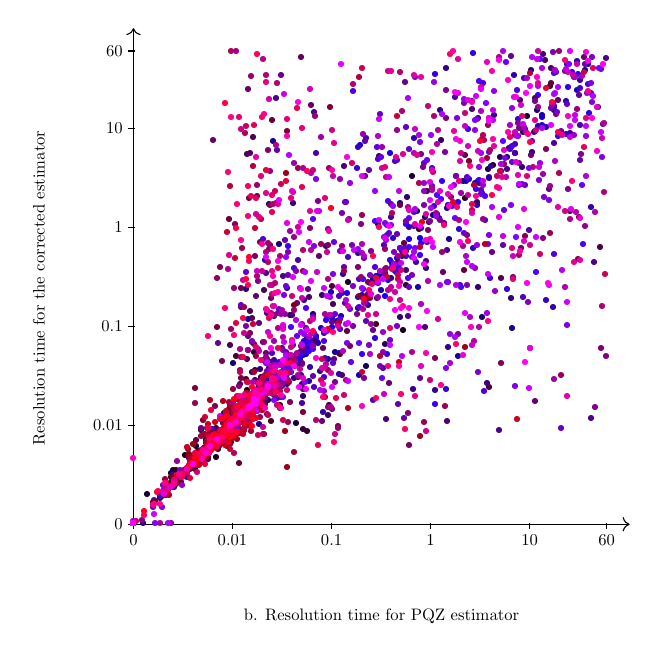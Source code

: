 \begin{tikzpicture}[only marks, y=.5cm, scale=0.6, every node/.style={scale=0.6}]
   % \draw plot[mark=*,xshift=-6cm] file {ScatterPlotExampleData.data};
    \draw[->] (0,0) -- coordinate (x axis mid) (10.5,0);
    \draw[->] (0,0) -- coordinate (y axis mid)(0,21);
    \foreach \x/\xtext in {0/0,2.096/0.01,4.193/0.1,6.289/1,8.386/10, 10.017/60}
        \draw (\x cm,1pt) -- (\x cm,-3pt)
            node[anchor=north] {$\xtext$};
    \foreach \y/\ytext in {0/0,2.096/0.01,4.193/0.1,6.289/1,8.386/10, 10.017/60}
        \draw (1pt,\y cm) -- (-3pt,\y cm) node[anchor=east] {$\ytext$};
    \node[below=1cm] at (x axis mid) {b. Resolution time for PQZ estimator};
    \node[rotate=90] at (-2,10) {Resolution time for the corrected estimator};
    
 {\color[rgb]{0.1,0,0.111} \node at (3.685,7.461) {\small{\textbullet}};}
{\color[rgb]{0.1,0,0.111} \node at (7.61,15.176) {\small{\textbullet}};}
{\color[rgb]{0.1,0,0.111} \node at (1.709,3.577) {\small{\textbullet}};}
{\color[rgb]{0.1,0,0.111} \node at (2.413,5.656) {\small{\textbullet}};}
{\color[rgb]{0.1,0,0.111} \node at (2.015,4.49) {\small{\textbullet}};}
{\color[rgb]{0.1,0,0.111} \node at (2.57,4.961) {\small{\textbullet}};}
{\color[rgb]{0.1,0,0.111} \node at (3.11,4.988) {\small{\textbullet}};}
{\color[rgb]{0.1,0,0.111} \node at (1.899,3.633) {\small{\textbullet}};}
{\color[rgb]{0.1,0,0.111} \node at (2.287,4.458) {\small{\textbullet}};}
{\color[rgb]{0.1,0,0.111} \node at (1.54,3.546) {\small{\textbullet}};}
{\color[rgb]{0.1,0,0.111} \node at (1.917,3.792) {\small{\textbullet}};}
{\color[rgb]{0.1,0,0.111} \node at (1.954,4.009) {\small{\textbullet}};}
{\color[rgb]{0.1,0,0.111} \node at (0.808,2.123) {\small{\textbullet}};}
{\color[rgb]{0.1,0,0.111} \node at (2.011,4.038) {\small{\textbullet}};}
{\color[rgb]{0.1,0,0.111} \node at (1.547,3.5) {\small{\textbullet}};}
{\color[rgb]{0.1,0,0.111} \node at (1.679,3.326) {\small{\textbullet}};}
{\color[rgb]{0.1,0,0.111} \node at (1.976,3.664) {\small{\textbullet}};}
{\color[rgb]{0.1,0,0.111} \node at (0.791,1.549) {\small{\textbullet}};}
{\color[rgb]{0.1,0,0.111} \node at (4.542,10.192) {\small{\textbullet}};}
{\color[rgb]{0.1,0,0.111} \node at (2.132,4.241) {\small{\textbullet}};}
{\color[rgb]{0.1,0,0.111} \node at (1.932,3.879) {\small{\textbullet}};}
{\color[rgb]{0.1,0,0.111} \node at (1.782,3.621) {\small{\textbullet}};}
{\color[rgb]{0.1,0,0.111} \node at (1.811,3.671) {\small{\textbullet}};}
{\color[rgb]{0.1,0,0.111} \node at (1.956,3.68) {\small{\textbullet}};}
{\color[rgb]{0.1,0,0.111} \node at (1.591,3.003) {\small{\textbullet}};}
{\color[rgb]{0.1,0,0.111} \node at (1.944,3.615) {\small{\textbullet}};}
{\color[rgb]{0.1,0,0.111} \node at (1.99,3.884) {\small{\textbullet}};}
{\color[rgb]{0.1,0,0.111} \node at (1.508,3.009) {\small{\textbullet}};}
{\color[rgb]{0.1,0,0.111} \node at (1.941,3.808) {\small{\textbullet}};}
{\color[rgb]{0.1,0,0.111} \node at (1.84,3.803) {\small{\textbullet}};}
{\color[rgb]{0.1,0,0.111} \node at (2.009,4.729) {\small{\textbullet}};}
{\color[rgb]{0.1,0,0.111} \node at (2.62,4.761) {\small{\textbullet}};}
{\color[rgb]{0.1,0,0.111} \node at (2.15,4.664) {\small{\textbullet}};}
{\color[rgb]{0.1,0,0.111} \node at (2.176,4.426) {\small{\textbullet}};}
{\color[rgb]{0.1,0,0.111} \node at (1.709,3.312) {\small{\textbullet}};}
{\color[rgb]{0.1,0,0.111} \node at (2.039,4.151) {\small{\textbullet}};}
{\color[rgb]{0.1,0,0.111} \node at (0.859,1.545) {\small{\textbullet}};}
{\color[rgb]{0.1,0,0.111} \node at (1.845,3.771) {\small{\textbullet}};}
{\color[rgb]{0.1,0,0.111} \node at (0.955,1.926) {\small{\textbullet}};}
{\color[rgb]{0.1,0,0.111} \node at (5.709,8.158) {\small{\textbullet}};}
{\color[rgb]{0.1,0,0.111} \node at (1.786,3.629) {\small{\textbullet}};}
{\color[rgb]{0.1,0,0.111} \node at (1.964,3.966) {\small{\textbullet}};}
{\color[rgb]{0.1,0,0.111} \node at (1.751,2.82) {\small{\textbullet}};}
{\color[rgb]{0.1,0,0.111} \node at (1.467,2.6) {\small{\textbullet}};}
{\color[rgb]{0.1,0,0.111} \node at (2.231,4.318) {\small{\textbullet}};}
{\color[rgb]{0.1,0,0.111} \node at (2.405,4.672) {\small{\textbullet}};}
{\color[rgb]{0.1,0,0.111} \node at (2.194,4.247) {\small{\textbullet}};}
{\color[rgb]{0.1,0,0.111} \node at (2.179,4.411) {\small{\textbullet}};}
{\color[rgb]{0.1,0,0.111} \node at (1.104,2.883) {\small{\textbullet}};}
{\color[rgb]{0.1,0,0.222} \node at (2.548,7.237) {\small{\textbullet}};}
{\color[rgb]{0.1,0,0.222} \node at (2.337,4.576) {\small{\textbullet}};}
{\color[rgb]{0.1,0,0.222} \node at (5.894,14.682) {\small{\textbullet}};}
{\color[rgb]{0.1,0,0.222} \node at (2.335,4.645) {\small{\textbullet}};}
{\color[rgb]{0.1,0,0.222} \node at (7.018,13.769) {\small{\textbullet}};}
{\color[rgb]{0.1,0,0.222} \node at (0.303,1.25) {\small{\textbullet}};}
{\color[rgb]{0.1,0,0.222} \node at (2.66,5.768) {\small{\textbullet}};}
{\color[rgb]{0.1,0,0.222} \node at (1.833,3.68) {\small{\textbullet}};}
{\color[rgb]{0.1,0,0.222} \node at (2.393,4.799) {\small{\textbullet}};}
{\color[rgb]{0.1,0,0.222} \node at (2.175,4.383) {\small{\textbullet}};}
{\color[rgb]{0.1,0,0.222} \node at (2.286,4.37) {\small{\textbullet}};}
{\color[rgb]{0.1,0,0.222} \node at (1.868,3.668) {\small{\textbullet}};}
{\color[rgb]{0.1,0,0.222} \node at (6.005,13.222) {\small{\textbullet}};}
{\color[rgb]{0.1,0,0.222} \node at (2.056,3.966) {\small{\textbullet}};}
{\color[rgb]{0.1,0,0.222} \node at (2.158,4.412) {\small{\textbullet}};}
{\color[rgb]{0.1,0,0.222} \node at (0.834,2.268) {\small{\textbullet}};}
{\color[rgb]{0.1,0,0.222} \node at (0.703,1.211) {\small{\textbullet}};}
{\color[rgb]{0.1,0,0.222} \node at (2.222,4.389) {\small{\textbullet}};}
{\color[rgb]{0.1,0,0.222} \node at (2.068,4.335) {\small{\textbullet}};}
{\color[rgb]{0.1,0,0.222} \node at (1.421,2.943) {\small{\textbullet}};}
{\color[rgb]{0.1,0,0.222} \node at (2.661,5.941) {\small{\textbullet}};}
{\color[rgb]{0.1,0,0.222} \node at (2.051,4.031) {\small{\textbullet}};}
{\color[rgb]{0.1,0,0.222} \node at (2.533,5.027) {\small{\textbullet}};}
{\color[rgb]{0.1,0,0.222} \node at (2.389,4.843) {\small{\textbullet}};}
{\color[rgb]{0.1,0,0.222} \node at (2.327,4.612) {\small{\textbullet}};}
{\color[rgb]{0.1,0,0.222} \node at (2.392,5.157) {\small{\textbullet}};}
{\color[rgb]{0.1,0,0.222} \node at (2.302,4.608) {\small{\textbullet}};}
{\color[rgb]{0.1,0,0.222} \node at (2.258,4.453) {\small{\textbullet}};}
{\color[rgb]{0.1,0,0.222} \node at (2.371,4.737) {\small{\textbullet}};}
{\color[rgb]{0.1,0,0.222} \node at (0.0,0.0) {\small{\textbullet}};}
{\color[rgb]{0.1,0,0.222} \node at (1.74,3.241) {\small{\textbullet}};}
{\color[rgb]{0.1,0,0.222} \node at (2.81,5.661) {\small{\textbullet}};}
{\color[rgb]{0.1,0,0.222} \node at (8.334,17.218) {\small{\textbullet}};}
{\color[rgb]{0.1,0,0.222} \node at (2.437,4.489) {\small{\textbullet}};}
{\color[rgb]{0.1,0,0.222} \node at (1.306,2.425) {\small{\textbullet}};}
{\color[rgb]{0.1,0,0.222} \node at (2.65,5.477) {\small{\textbullet}};}
{\color[rgb]{0.1,0,0.222} \node at (2.709,5.295) {\small{\textbullet}};}
{\color[rgb]{0.1,0,0.222} \node at (2.358,4.346) {\small{\textbullet}};}
{\color[rgb]{0.1,0,0.222} \node at (1.782,3.491) {\small{\textbullet}};}
{\color[rgb]{0.1,0,0.222} \node at (2.423,5.197) {\small{\textbullet}};}
{\color[rgb]{0.1,0,0.222} \node at (2.435,4.829) {\small{\textbullet}};}
{\color[rgb]{0.1,0,0.222} \node at (1.322,3.276) {\small{\textbullet}};}
{\color[rgb]{0.1,0,0.222} \node at (2.119,4.175) {\small{\textbullet}};}
{\color[rgb]{0.1,0,0.222} \node at (3.453,4.256) {\small{\textbullet}};}
{\color[rgb]{0.1,0,0.222} \node at (2.265,4.539) {\small{\textbullet}};}
{\color[rgb]{0.1,0,0.222} \node at (2.314,4.738) {\small{\textbullet}};}
{\color[rgb]{0.1,0,0.222} \node at (2.05,4.181) {\small{\textbullet}};}
{\color[rgb]{0.1,0,0.333} \node at (2.827,5.653) {\small{\textbullet}};}
{\color[rgb]{0.1,0,0.333} \node at (2.802,5.483) {\small{\textbullet}};}
{\color[rgb]{0.1,0,0.333} \node at (2.503,5.057) {\small{\textbullet}};}
{\color[rgb]{0.1,0,0.333} \node at (7.766,15.521) {\small{\textbullet}};}
{\color[rgb]{0.1,0,0.333} \node at (1.467,2.795) {\small{\textbullet}};}
{\color[rgb]{0.1,0,0.333} \node at (1.993,4.345) {\small{\textbullet}};}
{\color[rgb]{0.1,0,0.333} \node at (2.389,4.913) {\small{\textbullet}};}
{\color[rgb]{0.1,0,0.333} \node at (2.582,5.513) {\small{\textbullet}};}
{\color[rgb]{0.1,0,0.333} \node at (2.375,4.721) {\small{\textbullet}};}
{\color[rgb]{0.1,0,0.333} \node at (2.565,5.103) {\small{\textbullet}};}
{\color[rgb]{0.1,0,0.333} \node at (7.515,14.997) {\small{\textbullet}};}
{\color[rgb]{0.1,0,0.333} \node at (4.156,4.989) {\small{\textbullet}};}
{\color[rgb]{0.1,0,0.333} \node at (2.667,5.32) {\small{\textbullet}};}
{\color[rgb]{0.1,0,0.333} \node at (2.555,5.063) {\small{\textbullet}};}
{\color[rgb]{0.1,0,0.333} \node at (2.667,5.819) {\small{\textbullet}};}
{\color[rgb]{0.1,0,0.333} \node at (1.522,3.137) {\small{\textbullet}};}
{\color[rgb]{0.1,0,0.333} \node at (2.656,5.281) {\small{\textbullet}};}
{\color[rgb]{0.1,0,0.333} \node at (1.716,3.487) {\small{\textbullet}};}
{\color[rgb]{0.1,0,0.333} \node at (1.502,3.132) {\small{\textbullet}};}
{\color[rgb]{0.1,0,0.333} \node at (2.026,3.98) {\small{\textbullet}};}
{\color[rgb]{0.1,0,0.333} \node at (0.0,0.0) {\small{\textbullet}};}
{\color[rgb]{0.1,0,0.333} \node at (1.519,3.161) {\small{\textbullet}};}
{\color[rgb]{0.1,0,0.333} \node at (2.86,5.218) {\small{\textbullet}};}
{\color[rgb]{0.1,0,0.333} \node at (2.422,4.867) {\small{\textbullet}};}
{\color[rgb]{0.1,0,0.333} \node at (2.775,4.908) {\small{\textbullet}};}
{\color[rgb]{0.1,0,0.333} \node at (8.911,17.503) {\small{\textbullet}};}
{\color[rgb]{0.1,0,0.333} \node at (2.305,4.594) {\small{\textbullet}};}
{\color[rgb]{0.1,0,0.333} \node at (2.692,5.38) {\small{\textbullet}};}
{\color[rgb]{0.1,0,0.333} \node at (2.674,5.252) {\small{\textbullet}};}
{\color[rgb]{0.1,0,0.333} \node at (2.384,4.764) {\small{\textbullet}};}
{\color[rgb]{0.1,0,0.333} \node at (2.063,4.26) {\small{\textbullet}};}
{\color[rgb]{0.1,0,0.333} \node at (2.288,4.554) {\small{\textbullet}};}
{\color[rgb]{0.1,0,0.333} \node at (8.881,17.779) {\small{\textbullet}};}
{\color[rgb]{0.1,0,0.333} \node at (4.933,6.659) {\small{\textbullet}};}
{\color[rgb]{0.1,0,0.333} \node at (0.0,0.0) {\small{\textbullet}};}
{\color[rgb]{0.1,0,0.333} \node at (3.326,8.816) {\small{\textbullet}};}
{\color[rgb]{0.1,0,0.333} \node at (2.471,4.754) {\small{\textbullet}};}
{\color[rgb]{0.1,0,0.333} \node at (2.354,4.736) {\small{\textbullet}};}
{\color[rgb]{0.1,0,0.333} \node at (2.071,4.084) {\small{\textbullet}};}
{\color[rgb]{0.1,0,0.333} \node at (3.104,4.871) {\small{\textbullet}};}
{\color[rgb]{0.1,0,0.333} \node at (2.346,4.698) {\small{\textbullet}};}
{\color[rgb]{0.1,0,0.333} \node at (2.076,4.205) {\small{\textbullet}};}
{\color[rgb]{0.1,0,0.333} \node at (2.034,3.857) {\small{\textbullet}};}
{\color[rgb]{0.1,0,0.333} \node at (1.69,3.311) {\small{\textbullet}};}
{\color[rgb]{0.1,0,0.333} \node at (2.583,5.256) {\small{\textbullet}};}
{\color[rgb]{0.1,0,0.333} \node at (2.144,4.235) {\small{\textbullet}};}
{\color[rgb]{0.1,0,0.333} \node at (2.286,4.296) {\small{\textbullet}};}
{\color[rgb]{0.1,0,0.444} \node at (2.382,4.751) {\small{\textbullet}};}
{\color[rgb]{0.1,0,0.444} \node at (2.784,5.635) {\small{\textbullet}};}
{\color[rgb]{0.1,0,0.444} \node at (1.972,3.932) {\small{\textbullet}};}
{\color[rgb]{0.1,0,0.444} \node at (3.085,11.823) {\small{\textbullet}};}
{\color[rgb]{0.1,0,0.444} \node at (1.577,3.227) {\small{\textbullet}};}
{\color[rgb]{0.1,0,0.444} \node at (2.242,4.945) {\small{\textbullet}};}
{\color[rgb]{0.1,0,0.444} \node at (2.804,5.206) {\small{\textbullet}};}
{\color[rgb]{0.1,0,0.444} \node at (2.123,6.791) {\small{\textbullet}};}
{\color[rgb]{0.1,0,0.444} \node at (6.337,13.028) {\small{\textbullet}};}
{\color[rgb]{0.1,0,0.444} \node at (7.965,15.879) {\small{\textbullet}};}
{\color[rgb]{0.1,0,0.444} \node at (2.517,4.929) {\small{\textbullet}};}
{\color[rgb]{0.1,0,0.444} \node at (0.0,0.0) {\small{\textbullet}};}
{\color[rgb]{0.1,0,0.444} \node at (2.509,5.115) {\small{\textbullet}};}
{\color[rgb]{0.1,0,0.444} \node at (2.867,13.512) {\small{\textbullet}};}
{\color[rgb]{0.1,0,0.444} \node at (2.399,4.846) {\small{\textbullet}};}
{\color[rgb]{0.1,0,0.444} \node at (5.257,10.572) {\small{\textbullet}};}
{\color[rgb]{0.1,0,0.444} \node at (2.573,5.19) {\small{\textbullet}};}
{\color[rgb]{0.1,0,0.444} \node at (2.491,4.953) {\small{\textbullet}};}
{\color[rgb]{0.1,0,0.444} \node at (2.585,5.215) {\small{\textbullet}};}
{\color[rgb]{0.1,0,0.444} \node at (0.0,0.0) {\small{\textbullet}};}
{\color[rgb]{0.1,0,0.444} \node at (2.053,4.057) {\small{\textbullet}};}
{\color[rgb]{0.1,0,0.444} \node at (2.628,5.279) {\small{\textbullet}};}
{\color[rgb]{0.1,0,0.444} \node at (2.825,5.639) {\small{\textbullet}};}
{\color[rgb]{0.1,0,0.444} \node at (2.213,4.378) {\small{\textbullet}};}
{\color[rgb]{0.1,0,0.444} \node at (3.651,7.162) {\small{\textbullet}};}
{\color[rgb]{0.1,0,0.444} \node at (2.924,5.773) {\small{\textbullet}};}
{\color[rgb]{0.1,0,0.444} \node at (2.475,5.002) {\small{\textbullet}};}
{\color[rgb]{0.1,0,0.444} \node at (2.015,4.125) {\small{\textbullet}};}
{\color[rgb]{0.1,0,0.444} \node at (2.828,5.642) {\small{\textbullet}};}
{\color[rgb]{0.1,0,0.444} \node at (2.477,5.025) {\small{\textbullet}};}
{\color[rgb]{0.1,0,0.444} \node at (5.334,10.578) {\small{\textbullet}};}
{\color[rgb]{0.1,0,0.444} \node at (2.18,4.275) {\small{\textbullet}};}
{\color[rgb]{0.1,0,0.444} \node at (1.902,3.937) {\small{\textbullet}};}
{\color[rgb]{0.1,0,0.444} \node at (2.653,5.307) {\small{\textbullet}};}
{\color[rgb]{0.1,0,0.444} \node at (8.555,17.473) {\small{\textbullet}};}
{\color[rgb]{0.1,0,0.444} \node at (1.773,3.444) {\small{\textbullet}};}
{\color[rgb]{0.1,0,0.444} \node at (2.703,5.425) {\small{\textbullet}};}
{\color[rgb]{0.1,0,0.444} \node at (6.18,12.947) {\small{\textbullet}};}
{\color[rgb]{0.1,0,0.444} \node at (3.812,8.833) {\small{\textbullet}};}
{\color[rgb]{0.1,0,0.444} \node at (7.907,15.516) {\small{\textbullet}};}
{\color[rgb]{0.1,0,0.444} \node at (3.172,6.649) {\small{\textbullet}};}
{\color[rgb]{0.1,0,0.444} \node at (2.114,4.202) {\small{\textbullet}};}
{\color[rgb]{0.1,0,0.444} \node at (2.271,4.549) {\small{\textbullet}};}
{\color[rgb]{0.1,0,0.444} \node at (7.377,8.714) {\small{\textbullet}};}
{\color[rgb]{0.1,0,0.444} \node at (0.0,0.0) {\small{\textbullet}};}
{\color[rgb]{0.1,0,0.444} \node at (2.565,5.422) {\small{\textbullet}};}
{\color[rgb]{0.1,0,0.444} \node at (1.737,3.573) {\small{\textbullet}};}
{\color[rgb]{0.1,0,0.444} \node at (5.185,12.661) {\small{\textbullet}};}
{\color[rgb]{0.1,0,0.444} \node at (3.188,5.977) {\small{\textbullet}};}
{\color[rgb]{0.1,0,0.556} \node at (2.766,5.262) {\small{\textbullet}};}
{\color[rgb]{0.1,0,0.556} \node at (6.649,13.339) {\small{\textbullet}};}
{\color[rgb]{0.1,0,0.556} \node at (2.824,5.899) {\small{\textbullet}};}
{\color[rgb]{0.1,0,0.556} \node at (3.282,6.998) {\small{\textbullet}};}
{\color[rgb]{0.1,0,0.556} \node at (2.885,5.663) {\small{\textbullet}};}
{\color[rgb]{0.1,0,0.556} \node at (7.527,14.61) {\small{\textbullet}};}
{\color[rgb]{0.1,0,0.556} \node at (3.541,6.72) {\small{\textbullet}};}
{\color[rgb]{0.1,0,0.556} \node at (8.42,19.168) {\small{\textbullet}};}
{\color[rgb]{0.1,0,0.556} \node at (2.968,16.176) {\small{\textbullet}};}
{\color[rgb]{0.1,0,0.556} \node at (2.293,4.617) {\small{\textbullet}};}
{\color[rgb]{0.1,0,0.556} \node at (6.984,14.474) {\small{\textbullet}};}
{\color[rgb]{0.1,0,0.556} \node at (2.622,5.175) {\small{\textbullet}};}
{\color[rgb]{0.1,0,0.556} \node at (6.694,12.031) {\small{\textbullet}};}
{\color[rgb]{0.1,0,0.556} \node at (2.76,5.51) {\small{\textbullet}};}
{\color[rgb]{0.1,0,0.556} \node at (2.431,8.648) {\small{\textbullet}};}
{\color[rgb]{0.1,0,0.556} \node at (9.557,19.165) {\small{\textbullet}};}
{\color[rgb]{0.1,0,0.556} \node at (2.975,5.963) {\small{\textbullet}};}
{\color[rgb]{0.1,0,0.556} \node at (2.507,4.422) {\small{\textbullet}};}
{\color[rgb]{0.1,0,0.556} \node at (3.148,6.06) {\small{\textbullet}};}
{\color[rgb]{0.1,0,0.556} \node at (0.0,0.0) {\small{\textbullet}};}
{\color[rgb]{0.1,0,0.556} \node at (8.018,8.26) {\small{\textbullet}};}
{\color[rgb]{0.1,0,0.556} \node at (3.049,6.005) {\small{\textbullet}};}
{\color[rgb]{0.1,0,0.556} \node at (4.131,6.96) {\small{\textbullet}};}
{\color[rgb]{0.1,0,0.556} \node at (5.694,11.32) {\small{\textbullet}};}
{\color[rgb]{0.1,0,0.556} \node at (2.663,4.206) {\small{\textbullet}};}
{\color[rgb]{0.1,0,0.556} \node at (2.743,5.507) {\small{\textbullet}};}
{\color[rgb]{0.1,0,0.556} \node at (3.215,6.057) {\small{\textbullet}};}
{\color[rgb]{0.1,0,0.556} \node at (0.0,0.0) {\small{\textbullet}};}
{\color[rgb]{0.1,0,0.556} \node at (5.077,10.321) {\small{\textbullet}};}
{\color[rgb]{0.1,0,0.556} \node at (0.0,0.0) {\small{\textbullet}};}
{\color[rgb]{0.1,0,0.556} \node at (2.986,5.987) {\small{\textbullet}};}
{\color[rgb]{0.1,0,0.556} \node at (4.277,7.264) {\small{\textbullet}};}
{\color[rgb]{0.1,0,0.556} \node at (2.046,4.084) {\small{\textbullet}};}
{\color[rgb]{0.1,0,0.556} \node at (6.873,7.069) {\small{\textbullet}};}
{\color[rgb]{0.1,0,0.556} \node at (0.0,0.0) {\small{\textbullet}};}
{\color[rgb]{0.1,0,0.556} \node at (5.646,13.558) {\small{\textbullet}};}
{\color[rgb]{0.1,0,0.556} \node at (3.534,6.958) {\small{\textbullet}};}
{\color[rgb]{0.1,0,0.556} \node at (0.0,0.0) {\small{\textbullet}};}
{\color[rgb]{0.1,0,0.556} \node at (3.03,6.111) {\small{\textbullet}};}
{\color[rgb]{0.1,0,0.556} \node at (2.927,5.848) {\small{\textbullet}};}
{\color[rgb]{0.1,0,0.556} \node at (2.909,6.003) {\small{\textbullet}};}
{\color[rgb]{0.1,0,0.556} \node at (2.233,4.482) {\small{\textbullet}};}
{\color[rgb]{0.1,0,0.556} \node at (2.223,4.484) {\small{\textbullet}};}
{\color[rgb]{0.1,0,0.556} \node at (2.654,5.073) {\small{\textbullet}};}
{\color[rgb]{0.1,0,0.556} \node at (3.671,7.549) {\small{\textbullet}};}
{\color[rgb]{0.1,0,0.556} \node at (8.644,17.282) {\small{\textbullet}};}
{\color[rgb]{0.1,0,0.556} \node at (2.764,5.54) {\small{\textbullet}};}
{\color[rgb]{0.1,0,0.556} \node at (5.51,10.971) {\small{\textbullet}};}
{\color[rgb]{0.1,0,0.667} \node at (0.0,0.0) {\small{\textbullet}};}
{\color[rgb]{0.1,0,0.667} \node at (1.784,3.587) {\small{\textbullet}};}
{\color[rgb]{0.1,0,0.667} \node at (3.14,6.333) {\small{\textbullet}};}
{\color[rgb]{0.1,0,0.667} \node at (0.0,0.0) {\small{\textbullet}};}
{\color[rgb]{0.1,0,0.667} \node at (5.253,9.886) {\small{\textbullet}};}
{\color[rgb]{0.1,0,0.667} \node at (2.514,5.002) {\small{\textbullet}};}
{\color[rgb]{0.1,0,0.667} \node at (9.637,19.419) {\small{\textbullet}};}
{\color[rgb]{0.1,0,0.667} \node at (2.598,5.155) {\small{\textbullet}};}
{\color[rgb]{0.1,0,0.667} \node at (2.511,5.079) {\small{\textbullet}};}
{\color[rgb]{0.1,0,0.667} \node at (3.489,6.172) {\small{\textbullet}};}
{\color[rgb]{0.1,0,0.667} \node at (3.249,6.622) {\small{\textbullet}};}
{\color[rgb]{0.1,0,0.667} \node at (3.045,6.15) {\small{\textbullet}};}
{\color[rgb]{0.1,0,0.667} \node at (2.62,5.254) {\small{\textbullet}};}
{\color[rgb]{0.1,0,0.667} \node at (2.607,5.205) {\small{\textbullet}};}
{\color[rgb]{0.1,0,0.667} \node at (4.785,6.269) {\small{\textbullet}};}
{\color[rgb]{0.1,0,0.667} \node at (2.359,4.728) {\small{\textbullet}};}
{\color[rgb]{0.1,0,0.667} \node at (0.0,0.0) {\small{\textbullet}};}
{\color[rgb]{0.1,0,0.667} \node at (4.398,8.752) {\small{\textbullet}};}
{\color[rgb]{0.1,0,0.667} \node at (2.878,5.604) {\small{\textbullet}};}
{\color[rgb]{0.1,0,0.667} \node at (3.72,6.018) {\small{\textbullet}};}
{\color[rgb]{0.1,0,0.667} \node at (2.753,5.314) {\small{\textbullet}};}
{\color[rgb]{0.1,0,0.667} \node at (2.945,5.972) {\small{\textbullet}};}
{\color[rgb]{0.1,0,0.667} \node at (3.115,6.257) {\small{\textbullet}};}
{\color[rgb]{0.1,0,0.667} \node at (0.0,0.0) {\small{\textbullet}};}
{\color[rgb]{0.1,0,0.667} \node at (4.306,8.539) {\small{\textbullet}};}
{\color[rgb]{0.1,0,0.667} \node at (1.126,2.115) {\small{\textbullet}};}
{\color[rgb]{0.1,0,0.667} \node at (2.26,4.501) {\small{\textbullet}};}
{\color[rgb]{0.1,0,0.667} \node at (2.67,5.195) {\small{\textbullet}};}
{\color[rgb]{0.1,0,0.667} \node at (3.863,7.91) {\small{\textbullet}};}
{\color[rgb]{0.1,0,0.667} \node at (0.0,0.0) {\small{\textbullet}};}
{\color[rgb]{0.1,0,0.667} \node at (6.036,9.979) {\small{\textbullet}};}
{\color[rgb]{0.1,0,0.667} \node at (3.105,6.238) {\small{\textbullet}};}
{\color[rgb]{0.1,0,0.667} \node at (3.194,6.425) {\small{\textbullet}};}
{\color[rgb]{0.1,0,0.667} \node at (0.0,0.0) {\small{\textbullet}};}
{\color[rgb]{0.1,0,0.667} \node at (0.0,0.0) {\small{\textbullet}};}
{\color[rgb]{0.1,0,0.667} \node at (7.306,14.493) {\small{\textbullet}};}
{\color[rgb]{0.1,0,0.667} \node at (3.59,7.11) {\small{\textbullet}};}
{\color[rgb]{0.1,0,0.667} \node at (3.473,6.822) {\small{\textbullet}};}
{\color[rgb]{0.1,0,0.667} \node at (3.601,7.262) {\small{\textbullet}};}
{\color[rgb]{0.1,0,0.667} \node at (5.785,11.534) {\small{\textbullet}};}
{\color[rgb]{0.1,0,0.667} \node at (2.943,5.902) {\small{\textbullet}};}
{\color[rgb]{0.1,0,0.667} \node at (4.095,8.758) {\small{\textbullet}};}
{\color[rgb]{0.1,0,0.667} \node at (1.136,1.941) {\small{\textbullet}};}
{\color[rgb]{0.1,0,0.667} \node at (5.561,10.873) {\small{\textbullet}};}
{\color[rgb]{0.1,0,0.667} \node at (7.046,14.496) {\small{\textbullet}};}
{\color[rgb]{0.1,0,0.667} \node at (8.748,16.791) {\small{\textbullet}};}
{\color[rgb]{0.1,0,0.778} \node at (7.24,14.398) {\small{\textbullet}};}
{\color[rgb]{0.1,0,0.778} \node at (0.852,1.911) {\small{\textbullet}};}
{\color[rgb]{0.1,0,0.778} \node at (0.0,0.0) {\small{\textbullet}};}
{\color[rgb]{0.1,0,0.778} \node at (2.966,5.798) {\small{\textbullet}};}
{\color[rgb]{0.1,0,0.778} \node at (4.941,9.48) {\small{\textbullet}};}
{\color[rgb]{0.1,0,0.778} \node at (0.0,0.0) {\small{\textbullet}};}
{\color[rgb]{0.1,0,0.778} \node at (0.0,0.0) {\small{\textbullet}};}
{\color[rgb]{0.1,0,0.778} \node at (4.842,9.649) {\small{\textbullet}};}
{\color[rgb]{0.1,0,0.778} \node at (3.044,6.159) {\small{\textbullet}};}
{\color[rgb]{0.1,0,0.778} \node at (2.99,5.597) {\small{\textbullet}};}
{\color[rgb]{0.1,0,0.778} \node at (3.289,6.764) {\small{\textbullet}};}
{\color[rgb]{0.1,0,0.778} \node at (0.0,0.0) {\small{\textbullet}};}
{\color[rgb]{0.1,0,0.778} \node at (0.0,0.0) {\small{\textbullet}};}
{\color[rgb]{0.1,0,0.778} \node at (2.644,4.88) {\small{\textbullet}};}
{\color[rgb]{0.1,0,0.778} \node at (2.888,5.554) {\small{\textbullet}};}
{\color[rgb]{0.1,0,0.778} \node at (8.648,17.183) {\small{\textbullet}};}
{\color[rgb]{0.1,0,0.778} \node at (2.597,5.2) {\small{\textbullet}};}
{\color[rgb]{0.1,0,0.778} \node at (3.895,7.677) {\small{\textbullet}};}
{\color[rgb]{0.1,0,0.778} \node at (4.356,7.194) {\small{\textbullet}};}
{\color[rgb]{0.1,0,0.778} \node at (3.976,8.266) {\small{\textbullet}};}
{\color[rgb]{0.1,0,0.778} \node at (6.472,12.913) {\small{\textbullet}};}
{\color[rgb]{0.1,0,0.778} \node at (6.089,12.479) {\small{\textbullet}};}
{\color[rgb]{0.1,0,0.778} \node at (0.0,0.0) {\small{\textbullet}};}
{\color[rgb]{0.1,0,0.778} \node at (2.518,4.985) {\small{\textbullet}};}
{\color[rgb]{0.1,0,0.778} \node at (3.437,6.818) {\small{\textbullet}};}
{\color[rgb]{0.1,0,0.778} \node at (3.537,7.051) {\small{\textbullet}};}
{\color[rgb]{0.1,0,0.778} \node at (2.784,5.348) {\small{\textbullet}};}
{\color[rgb]{0.1,0,0.778} \node at (2.801,5.504) {\small{\textbullet}};}
{\color[rgb]{0.1,0,0.778} \node at (3.907,7.61) {\small{\textbullet}};}
{\color[rgb]{0.1,0,0.778} \node at (3.192,6.425) {\small{\textbullet}};}
{\color[rgb]{0.1,0,0.778} \node at (5.213,10.506) {\small{\textbullet}};}
{\color[rgb]{0.1,0,0.778} \node at (9.389,18.338) {\small{\textbullet}};}
{\color[rgb]{0.1,0,0.778} \node at (4.812,16.019) {\small{\textbullet}};}
{\color[rgb]{0.1,0,0.778} \node at (0.0,0.0) {\small{\textbullet}};}
{\color[rgb]{0.1,0,0.778} \node at (5.183,10.187) {\small{\textbullet}};}
{\color[rgb]{0.1,0,0.778} \node at (3.115,6.307) {\small{\textbullet}};}
{\color[rgb]{0.1,0,0.778} \node at (2.965,5.911) {\small{\textbullet}};}
{\color[rgb]{0.1,0,0.778} \node at (0.0,0.0) {\small{\textbullet}};}
{\color[rgb]{0.1,0,0.778} \node at (3.579,7.256) {\small{\textbullet}};}
{\color[rgb]{0.1,0,0.778} \node at (3.472,6.921) {\small{\textbullet}};}
{\color[rgb]{0.1,0,0.778} \node at (0.0,0.0) {\small{\textbullet}};}
{\color[rgb]{0.1,0,0.778} \node at (0.0,0.0) {\small{\textbullet}};}
{\color[rgb]{0.1,0,0.778} \node at (0.0,0.0) {\small{\textbullet}};}
{\color[rgb]{0.1,0,0.778} \node at (0.0,0.0) {\small{\textbullet}};}
{\color[rgb]{0.1,0,0.778} \node at (0.999,1.994) {\small{\textbullet}};}
{\color[rgb]{0.1,0,0.778} \node at (4.216,8.668) {\small{\textbullet}};}
{\color[rgb]{0.1,0,0.778} \node at (4.179,9.798) {\small{\textbullet}};}
{\color[rgb]{0.1,0,0.778} \node at (2.735,5.472) {\small{\textbullet}};}
{\color[rgb]{0.1,0,0.778} \node at (2.827,5.952) {\small{\textbullet}};}
{\color[rgb]{0.1,0,0.778} \node at (3.385,6.721) {\small{\textbullet}};}
{\color[rgb]{0.1,0,0.889} \node at (6.072,12.06) {\small{\textbullet}};}
{\color[rgb]{0.1,0,0.889} \node at (4.032,8.075) {\small{\textbullet}};}
{\color[rgb]{0.1,0,0.889} \node at (5.837,12.033) {\small{\textbullet}};}
{\color[rgb]{0.1,0,0.889} \node at (5.021,10.186) {\small{\textbullet}};}
{\color[rgb]{0.1,0,0.889} \node at (4.761,9.571) {\small{\textbullet}};}
{\color[rgb]{0.1,0,0.889} \node at (5.395,10.282) {\small{\textbullet}};}
{\color[rgb]{0.1,0,0.889} \node at (0.0,0.0) {\small{\textbullet}};}
{\color[rgb]{0.1,0,0.889} \node at (5.138,10.467) {\small{\textbullet}};}
{\color[rgb]{0.1,0,0.889} \node at (3.431,6.857) {\small{\textbullet}};}
{\color[rgb]{0.1,0,0.889} \node at (2.836,5.845) {\small{\textbullet}};}
{\color[rgb]{0.1,0,0.889} \node at (3.276,6.367) {\small{\textbullet}};}
{\color[rgb]{0.1,0,0.889} \node at (3.508,7.015) {\small{\textbullet}};}
{\color[rgb]{0.1,0,0.889} \node at (6.67,13.486) {\small{\textbullet}};}
{\color[rgb]{0.1,0,0.889} \node at (2.698,5.35) {\small{\textbullet}};}
{\color[rgb]{0.1,0,0.889} \node at (7.275,13.474) {\small{\textbullet}};}
{\color[rgb]{0.1,0,0.889} \node at (3.428,6.907) {\small{\textbullet}};}
{\color[rgb]{0.1,0,0.889} \node at (2.62,5.169) {\small{\textbullet}};}
{\color[rgb]{0.1,0,0.889} \node at (1.868,3.546) {\small{\textbullet}};}
{\color[rgb]{0.1,0,0.889} \node at (0.0,0.0) {\small{\textbullet}};}
{\color[rgb]{0.1,0,0.889} \node at (3.502,7.026) {\small{\textbullet}};}
{\color[rgb]{0.1,0,0.889} \node at (0.0,0.0) {\small{\textbullet}};}
{\color[rgb]{0.1,0,0.889} \node at (2.957,5.906) {\small{\textbullet}};}
{\color[rgb]{0.1,0,0.889} \node at (3.161,6.352) {\small{\textbullet}};}
{\color[rgb]{0.1,0,0.889} \node at (2.579,5.082) {\small{\textbullet}};}
{\color[rgb]{0.1,0,0.889} \node at (0.0,0.0) {\small{\textbullet}};}
{\color[rgb]{0.1,0,0.889} \node at (3.023,6.415) {\small{\textbullet}};}
{\color[rgb]{0.1,0,0.889} \node at (3.338,6.716) {\small{\textbullet}};}
{\color[rgb]{0.1,0,0.889} \node at (0.0,0.0) {\small{\textbullet}};}
{\color[rgb]{0.1,0,0.889} \node at (3.627,7.713) {\small{\textbullet}};}
{\color[rgb]{0.1,0,0.889} \node at (3.509,7.092) {\small{\textbullet}};}
{\color[rgb]{0.1,0,0.889} \node at (6.437,13.084) {\small{\textbullet}};}
{\color[rgb]{0.1,0,0.889} \node at (3.454,7.077) {\small{\textbullet}};}
{\color[rgb]{0.1,0,0.889} \node at (0.0,0.0) {\small{\textbullet}};}
{\color[rgb]{0.1,0,0.889} \node at (2.497,5.303) {\small{\textbullet}};}
{\color[rgb]{0.1,0,0.889} \node at (0.0,0.0) {\small{\textbullet}};}
{\color[rgb]{0.1,0,0.889} \node at (2.002,4.797) {\small{\textbullet}};}
{\color[rgb]{0.1,0,0.889} \node at (0.0,0.0) {\small{\textbullet}};}
{\color[rgb]{0.1,0,0.889} \node at (5.427,15.649) {\small{\textbullet}};}
{\color[rgb]{0.1,0,0.889} \node at (3.249,6.815) {\small{\textbullet}};}
{\color[rgb]{0.1,0,0.889} \node at (8.075,15.687) {\small{\textbullet}};}
{\color[rgb]{0.1,0,0.889} \node at (3.503,7.014) {\small{\textbullet}};}
{\color[rgb]{0.1,0,0.889} \node at (0.0,0.0) {\small{\textbullet}};}
{\color[rgb]{0.1,0,0.889} \node at (0.0,0.0) {\small{\textbullet}};}
{\color[rgb]{0.1,0,0.889} \node at (2.939,5.847) {\small{\textbullet}};}
{\color[rgb]{0.1,0,0.889} \node at (3.235,6.224) {\small{\textbullet}};}
{\color[rgb]{0.1,0,0.889} \node at (2.917,5.51) {\small{\textbullet}};}
{\color[rgb]{0.1,0,0.889} \node at (4.174,8.831) {\small{\textbullet}};}
{\color[rgb]{0.1,0,0.889} \node at (2.61,5.089) {\small{\textbullet}};}
{\color[rgb]{0.1,0,0.889} \node at (3.608,7.453) {\small{\textbullet}};}
{\color[rgb]{0.1,0,1.0} \node at (2.781,5.761) {\small{\textbullet}};}
{\color[rgb]{0.1,0,1.0} \node at (5.521,10.895) {\small{\textbullet}};}
{\color[rgb]{0.1,0,1.0} \node at (3.046,6.051) {\small{\textbullet}};}
{\color[rgb]{0.1,0,1.0} \node at (3.271,6.549) {\small{\textbullet}};}
{\color[rgb]{0.1,0,1.0} \node at (0.0,0.0) {\small{\textbullet}};}
{\color[rgb]{0.1,0,1.0} \node at (0.0,0.0) {\small{\textbullet}};}
{\color[rgb]{0.1,0,1.0} \node at (4.968,9.692) {\small{\textbullet}};}
{\color[rgb]{0.1,0,1.0} \node at (0.0,0.0) {\small{\textbullet}};}
{\color[rgb]{0.1,0,1.0} \node at (3.446,6.999) {\small{\textbullet}};}
{\color[rgb]{0.1,0,1.0} \node at (2.843,5.684) {\small{\textbullet}};}
{\color[rgb]{0.1,0,1.0} \node at (3.543,7.283) {\small{\textbullet}};}
{\color[rgb]{0.1,0,1.0} \node at (0.0,0.0) {\small{\textbullet}};}
{\color[rgb]{0.1,0,1.0} \node at (3.295,6.675) {\small{\textbullet}};}
{\color[rgb]{0.1,0,1.0} \node at (5.333,9.602) {\small{\textbullet}};}
{\color[rgb]{0.1,0,1.0} \node at (0.0,0.0) {\small{\textbullet}};}
{\color[rgb]{0.1,0,1.0} \node at (3.043,6.277) {\small{\textbullet}};}
{\color[rgb]{0.1,0,1.0} \node at (2.294,4.712) {\small{\textbullet}};}
{\color[rgb]{0.1,0,1.0} \node at (3.008,6.171) {\small{\textbullet}};}
{\color[rgb]{0.1,0,1.0} \node at (0.0,0.0) {\small{\textbullet}};}
{\color[rgb]{0.1,0,1.0} \node at (3.683,7.25) {\small{\textbullet}};}
{\color[rgb]{0.1,0,1.0} \node at (5.364,12.63) {\small{\textbullet}};}
{\color[rgb]{0.1,0,1.0} \node at (3.406,6.915) {\small{\textbullet}};}
{\color[rgb]{0.1,0,1.0} \node at (4.523,9.724) {\small{\textbullet}};}
{\color[rgb]{0.1,0,1.0} \node at (0.0,0.0) {\small{\textbullet}};}
{\color[rgb]{0.1,0,1.0} \node at (3.31,6.626) {\small{\textbullet}};}
{\color[rgb]{0.1,0,1.0} \node at (3.367,6.791) {\small{\textbullet}};}
{\color[rgb]{0.1,0,1.0} \node at (7.789,14.887) {\small{\textbullet}};}
{\color[rgb]{0.1,0,1.0} \node at (0.0,0.0) {\small{\textbullet}};}
{\color[rgb]{0.1,0,1.0} \node at (0.0,0.0) {\small{\textbullet}};}
{\color[rgb]{0.1,0,1.0} \node at (3.434,6.942) {\small{\textbullet}};}
{\color[rgb]{0.1,0,1.0} \node at (2.828,5.696) {\small{\textbullet}};}
{\color[rgb]{0.1,0,1.0} \node at (2.532,4.813) {\small{\textbullet}};}
{\color[rgb]{0.1,0,1.0} \node at (3.731,7.68) {\small{\textbullet}};}
{\color[rgb]{0.1,0,1.0} \node at (2.093,4.147) {\small{\textbullet}};}
{\color[rgb]{0.1,0,1.0} \node at (0.0,0.0) {\small{\textbullet}};}
{\color[rgb]{0.1,0,1.0} \node at (3.392,7.055) {\small{\textbullet}};}
{\color[rgb]{0.1,0,1.0} \node at (2.895,5.855) {\small{\textbullet}};}
{\color[rgb]{0.1,0,1.0} \node at (4.204,8.299) {\small{\textbullet}};}
{\color[rgb]{0.1,0,1.0} \node at (2.784,5.584) {\small{\textbullet}};}
{\color[rgb]{0.1,0,1.0} \node at (3.719,7.488) {\small{\textbullet}};}
{\color[rgb]{0.1,0,1.0} \node at (3.396,6.79) {\small{\textbullet}};}
{\color[rgb]{0.1,0,1.0} \node at (2.485,5.008) {\small{\textbullet}};}
{\color[rgb]{0.1,0,1.0} \node at (3.216,6.521) {\small{\textbullet}};}
{\color[rgb]{0.1,0,1.0} \node at (3.106,6.239) {\small{\textbullet}};}
{\color[rgb]{0.1,0,1.0} \node at (0.0,0.0) {\small{\textbullet}};}
{\color[rgb]{0.1,0,1.0} \node at (3.348,6.765) {\small{\textbullet}};}
{\color[rgb]{0.1,0,1.0} \node at (0.0,0.0) {\small{\textbullet}};}
{\color[rgb]{0.1,0,1.0} \node at (2.587,5.158) {\small{\textbullet}};}
{\color[rgb]{0.1,0,1.0} \node at (0.0,0.0) {\small{\textbullet}};}
{\color[rgb]{0.1,0,1.0} \node at (0.0,0.0) {\small{\textbullet}};}
{\color[rgb]{0.2,0,0.111} \node at (2.233,4.405) {\small{\textbullet}};}
{\color[rgb]{0.2,0,0.111} \node at (2.465,4.822) {\small{\textbullet}};}
{\color[rgb]{0.2,0,0.111} \node at (1.984,3.689) {\small{\textbullet}};}
{\color[rgb]{0.2,0,0.111} \node at (1.852,3.928) {\small{\textbullet}};}
{\color[rgb]{0.2,0,0.111} \node at (0.802,1.956) {\small{\textbullet}};}
{\color[rgb]{0.2,0,0.111} \node at (0.562,1.077) {\small{\textbullet}};}
{\color[rgb]{0.2,0,0.111} \node at (1.311,2.29) {\small{\textbullet}};}
{\color[rgb]{0.2,0,0.111} \node at (1.022,1.745) {\small{\textbullet}};}
{\color[rgb]{0.2,0,0.111} \node at (1.381,2.607) {\small{\textbullet}};}
{\color[rgb]{0.2,0,0.111} \node at (1.831,3.559) {\small{\textbullet}};}
{\color[rgb]{0.2,0,0.111} \node at (1.301,2.735) {\small{\textbullet}};}
{\color[rgb]{0.2,0,0.111} \node at (1.702,3.643) {\small{\textbullet}};}
{\color[rgb]{0.2,0,0.111} \node at (1.939,3.818) {\small{\textbullet}};}
{\color[rgb]{0.2,0,0.111} \node at (2.418,4.84) {\small{\textbullet}};}
{\color[rgb]{0.2,0,0.111} \node at (1.538,2.955) {\small{\textbullet}};}
{\color[rgb]{0.2,0,0.111} \node at (1.841,3.659) {\small{\textbullet}};}
{\color[rgb]{0.2,0,0.111} \node at (6.055,12.445) {\small{\textbullet}};}
{\color[rgb]{0.2,0,0.111} \node at (1.946,3.944) {\small{\textbullet}};}
{\color[rgb]{0.2,0,0.111} \node at (1.798,3.686) {\small{\textbullet}};}
{\color[rgb]{0.2,0,0.111} \node at (1.951,3.813) {\small{\textbullet}};}
{\color[rgb]{0.2,0,0.111} \node at (2.098,4.095) {\small{\textbullet}};}
{\color[rgb]{0.2,0,0.111} \node at (1.792,3.576) {\small{\textbullet}};}
{\color[rgb]{0.2,0,0.111} \node at (1.843,3.345) {\small{\textbullet}};}
{\color[rgb]{0.2,0,0.111} \node at (1.543,3.065) {\small{\textbullet}};}
{\color[rgb]{0.2,0,0.111} \node at (1.913,3.783) {\small{\textbullet}};}
{\color[rgb]{0.2,0,0.111} \node at (1.948,3.985) {\small{\textbullet}};}
{\color[rgb]{0.2,0,0.111} \node at (1.019,2.032) {\small{\textbullet}};}
{\color[rgb]{0.2,0,0.111} \node at (1.796,3.146) {\small{\textbullet}};}
{\color[rgb]{0.2,0,0.111} \node at (0.917,2.235) {\small{\textbullet}};}
{\color[rgb]{0.2,0,0.111} \node at (1.257,2.633) {\small{\textbullet}};}
{\color[rgb]{0.2,0,0.111} \node at (1.809,3.668) {\small{\textbullet}};}
{\color[rgb]{0.2,0,0.111} \node at (1.66,3.234) {\small{\textbullet}};}
{\color[rgb]{0.2,0,0.111} \node at (1.381,2.79) {\small{\textbullet}};}
{\color[rgb]{0.2,0,0.111} \node at (1.796,3.577) {\small{\textbullet}};}
{\color[rgb]{0.2,0,0.111} \node at (2.557,4.691) {\small{\textbullet}};}
{\color[rgb]{0.2,0,0.111} \node at (1.764,3.815) {\small{\textbullet}};}
{\color[rgb]{0.2,0,0.111} \node at (0.617,1.144) {\small{\textbullet}};}
{\color[rgb]{0.2,0,0.111} \node at (1.42,2.844) {\small{\textbullet}};}
{\color[rgb]{0.2,0,0.111} \node at (2.001,3.923) {\small{\textbullet}};}
{\color[rgb]{0.2,0,0.111} \node at (1.91,3.882) {\small{\textbullet}};}
{\color[rgb]{0.2,0,0.111} \node at (1.831,3.63) {\small{\textbullet}};}
{\color[rgb]{0.2,0,0.111} \node at (1.377,2.75) {\small{\textbullet}};}
{\color[rgb]{0.2,0,0.111} \node at (1.824,3.601) {\small{\textbullet}};}
{\color[rgb]{0.2,0,0.111} \node at (1.718,3.379) {\small{\textbullet}};}
{\color[rgb]{0.2,0,0.111} \node at (1.507,3.18) {\small{\textbullet}};}
{\color[rgb]{0.2,0,0.111} \node at (1.455,2.898) {\small{\textbullet}};}
{\color[rgb]{0.2,0,0.111} \node at (1.597,3.158) {\small{\textbullet}};}
{\color[rgb]{0.2,0,0.111} \node at (1.86,3.574) {\small{\textbullet}};}
{\color[rgb]{0.2,0,0.111} \node at (1.866,3.773) {\small{\textbullet}};}
{\color[rgb]{0.2,0,0.222} \node at (2.127,4.288) {\small{\textbullet}};}
{\color[rgb]{0.2,0,0.222} \node at (1.739,3.42) {\small{\textbullet}};}
{\color[rgb]{0.2,0,0.222} \node at (1.987,4.026) {\small{\textbullet}};}
{\color[rgb]{0.2,0,0.222} \node at (0.643,1.254) {\small{\textbullet}};}
{\color[rgb]{0.2,0,0.222} \node at (1.549,3.027) {\small{\textbullet}};}
{\color[rgb]{0.2,0,0.222} \node at (1.832,3.769) {\small{\textbullet}};}
{\color[rgb]{0.2,0,0.222} \node at (2.036,4.134) {\small{\textbullet}};}
{\color[rgb]{0.2,0,0.222} \node at (6.224,14.053) {\small{\textbullet}};}
{\color[rgb]{0.2,0,0.222} \node at (2.268,4.598) {\small{\textbullet}};}
{\color[rgb]{0.2,0,0.222} \node at (2.164,4.573) {\small{\textbullet}};}
{\color[rgb]{0.2,0,0.222} \node at (2.238,4.667) {\small{\textbullet}};}
{\color[rgb]{0.2,0,0.222} \node at (2.001,4.038) {\small{\textbullet}};}
{\color[rgb]{0.2,0,0.222} \node at (1.354,2.557) {\small{\textbullet}};}
{\color[rgb]{0.2,0,0.222} \node at (2.263,4.518) {\small{\textbullet}};}
{\color[rgb]{0.2,0,0.222} \node at (2.138,4.274) {\small{\textbullet}};}
{\color[rgb]{0.2,0,0.222} \node at (1.755,4.008) {\small{\textbullet}};}
{\color[rgb]{0.2,0,0.222} \node at (3.676,3.9) {\small{\textbullet}};}
{\color[rgb]{0.2,0,0.222} \node at (1.661,3.293) {\small{\textbullet}};}
{\color[rgb]{0.2,0,0.222} \node at (1.677,3.354) {\small{\textbullet}};}
{\color[rgb]{0.2,0,0.222} \node at (1.347,2.624) {\small{\textbullet}};}
{\color[rgb]{0.2,0,0.222} \node at (1.525,2.869) {\small{\textbullet}};}
{\color[rgb]{0.2,0,0.222} \node at (1.493,3.2) {\small{\textbullet}};}
{\color[rgb]{0.2,0,0.222} \node at (2.062,3.991) {\small{\textbullet}};}
{\color[rgb]{0.2,0,0.222} \node at (0.0,0.0) {\small{\textbullet}};}
{\color[rgb]{0.2,0,0.222} \node at (0.0,0.0) {\small{\textbullet}};}
{\color[rgb]{0.2,0,0.222} \node at (2.28,4.589) {\small{\textbullet}};}
{\color[rgb]{0.2,0,0.222} \node at (2.28,4.562) {\small{\textbullet}};}
{\color[rgb]{0.2,0,0.222} \node at (2.082,4.153) {\small{\textbullet}};}
{\color[rgb]{0.2,0,0.222} \node at (0.645,1.224) {\small{\textbullet}};}
{\color[rgb]{0.2,0,0.222} \node at (0.0,0.0) {\small{\textbullet}};}
{\color[rgb]{0.2,0,0.222} \node at (8.814,18.501) {\small{\textbullet}};}
{\color[rgb]{0.2,0,0.222} \node at (2.179,4.261) {\small{\textbullet}};}
{\color[rgb]{0.2,0,0.222} \node at (2.013,4.028) {\small{\textbullet}};}
{\color[rgb]{0.2,0,0.222} \node at (1.912,4.272) {\small{\textbullet}};}
{\color[rgb]{0.2,0,0.222} \node at (1.926,4.649) {\small{\textbullet}};}
{\color[rgb]{0.2,0,0.222} \node at (3.59,4.004) {\small{\textbullet}};}
{\color[rgb]{0.2,0,0.222} \node at (2.221,4.322) {\small{\textbullet}};}
{\color[rgb]{0.2,0,0.222} \node at (1.876,3.71) {\small{\textbullet}};}
{\color[rgb]{0.2,0,0.222} \node at (5.78,10.075) {\small{\textbullet}};}
{\color[rgb]{0.2,0,0.222} \node at (1.393,2.792) {\small{\textbullet}};}
{\color[rgb]{0.2,0,0.222} \node at (2.227,4.441) {\small{\textbullet}};}
{\color[rgb]{0.2,0,0.222} \node at (1.676,3.378) {\small{\textbullet}};}
{\color[rgb]{0.2,0,0.222} \node at (2.26,4.604) {\small{\textbullet}};}
{\color[rgb]{0.2,0,0.222} \node at (2.169,4.343) {\small{\textbullet}};}
{\color[rgb]{0.2,0,0.222} \node at (2.24,4.531) {\small{\textbullet}};}
{\color[rgb]{0.2,0,0.222} \node at (1.997,4.082) {\small{\textbullet}};}
{\color[rgb]{0.2,0,0.222} \node at (2.131,4.226) {\small{\textbullet}};}
{\color[rgb]{0.2,0,0.222} \node at (2.114,4.339) {\small{\textbullet}};}
{\color[rgb]{0.2,0,0.333} \node at (2.625,5.27) {\small{\textbullet}};}
{\color[rgb]{0.2,0,0.333} \node at (0.983,1.746) {\small{\textbullet}};}
{\color[rgb]{0.2,0,0.333} \node at (2.222,4.438) {\small{\textbullet}};}
{\color[rgb]{0.2,0,0.333} \node at (0.0,0.0) {\small{\textbullet}};}
{\color[rgb]{0.2,0,0.333} \node at (2.29,4.873) {\small{\textbullet}};}
{\color[rgb]{0.2,0,0.333} \node at (2.586,5.183) {\small{\textbullet}};}
{\color[rgb]{0.2,0,0.333} \node at (2.412,4.861) {\small{\textbullet}};}
{\color[rgb]{0.2,0,0.333} \node at (2.144,4.287) {\small{\textbullet}};}
{\color[rgb]{0.2,0,0.333} \node at (2.415,4.857) {\small{\textbullet}};}
{\color[rgb]{0.2,0,0.333} \node at (2.731,5.146) {\small{\textbullet}};}
{\color[rgb]{0.2,0,0.333} \node at (2.252,4.662) {\small{\textbullet}};}
{\color[rgb]{0.2,0,0.333} \node at (1.655,3.395) {\small{\textbullet}};}
{\color[rgb]{0.2,0,0.333} \node at (2.517,5.134) {\small{\textbullet}};}
{\color[rgb]{0.2,0,0.333} \node at (2.353,4.721) {\small{\textbullet}};}
{\color[rgb]{0.2,0,0.333} \node at (2.44,4.885) {\small{\textbullet}};}
{\color[rgb]{0.2,0,0.333} \node at (2.506,5.02) {\small{\textbullet}};}
{\color[rgb]{0.2,0,0.333} \node at (2.676,5.369) {\small{\textbullet}};}
{\color[rgb]{0.2,0,0.333} \node at (2.467,4.873) {\small{\textbullet}};}
{\color[rgb]{0.2,0,0.333} \node at (5.333,7.571) {\small{\textbullet}};}
{\color[rgb]{0.2,0,0.333} \node at (2.256,4.497) {\small{\textbullet}};}
{\color[rgb]{0.2,0,0.333} \node at (7.298,17.146) {\small{\textbullet}};}
{\color[rgb]{0.2,0,0.333} \node at (2.898,5.718) {\small{\textbullet}};}
{\color[rgb]{0.2,0,0.333} \node at (3.16,5.818) {\small{\textbullet}};}
{\color[rgb]{0.2,0,0.333} \node at (2.387,4.791) {\small{\textbullet}};}
{\color[rgb]{0.2,0,0.333} \node at (2.353,4.679) {\small{\textbullet}};}
{\color[rgb]{0.2,0,0.333} \node at (2.399,4.788) {\small{\textbullet}};}
{\color[rgb]{0.2,0,0.333} \node at (2.49,4.963) {\small{\textbullet}};}
{\color[rgb]{0.2,0,0.333} \node at (1.69,3.238) {\small{\textbullet}};}
{\color[rgb]{0.2,0,0.333} \node at (2.508,4.983) {\small{\textbullet}};}
{\color[rgb]{0.2,0,0.333} \node at (2.69,5.542) {\small{\textbullet}};}
{\color[rgb]{0.2,0,0.333} \node at (2.767,5.791) {\small{\textbullet}};}
{\color[rgb]{0.2,0,0.333} \node at (8.247,16.561) {\small{\textbullet}};}
{\color[rgb]{0.2,0,0.333} \node at (2.572,5.124) {\small{\textbullet}};}
{\color[rgb]{0.2,0,0.333} \node at (2.939,5.585) {\small{\textbullet}};}
{\color[rgb]{0.2,0,0.333} \node at (0.0,0.0) {\small{\textbullet}};}
{\color[rgb]{0.2,0,0.333} \node at (1.828,3.628) {\small{\textbullet}};}
{\color[rgb]{0.2,0,0.333} \node at (2.704,6.194) {\small{\textbullet}};}
{\color[rgb]{0.2,0,0.333} \node at (2.433,4.726) {\small{\textbullet}};}
{\color[rgb]{0.2,0,0.333} \node at (2.332,5.143) {\small{\textbullet}};}
{\color[rgb]{0.2,0,0.333} \node at (2.588,6.494) {\small{\textbullet}};}
{\color[rgb]{0.2,0,0.333} \node at (2.493,5.097) {\small{\textbullet}};}
{\color[rgb]{0.2,0,0.333} \node at (1.804,3.503) {\small{\textbullet}};}
{\color[rgb]{0.2,0,0.333} \node at (2.332,4.547) {\small{\textbullet}};}
{\color[rgb]{0.2,0,0.333} \node at (4.758,9.093) {\small{\textbullet}};}
{\color[rgb]{0.2,0,0.333} \node at (1.126,2.295) {\small{\textbullet}};}
{\color[rgb]{0.2,0,0.333} \node at (1.928,4.01) {\small{\textbullet}};}
{\color[rgb]{0.2,0,0.333} \node at (2.426,4.904) {\small{\textbullet}};}
{\color[rgb]{0.2,0,0.444} \node at (6.195,10.815) {\small{\textbullet}};}
{\color[rgb]{0.2,0,0.444} \node at (1.774,3.633) {\small{\textbullet}};}
{\color[rgb]{0.2,0,0.444} \node at (3.606,5.373) {\small{\textbullet}};}
{\color[rgb]{0.2,0,0.444} \node at (2.987,8.777) {\small{\textbullet}};}
{\color[rgb]{0.2,0,0.444} \node at (3.386,13.572) {\small{\textbullet}};}
{\color[rgb]{0.2,0,0.444} \node at (2.021,4.012) {\small{\textbullet}};}
{\color[rgb]{0.2,0,0.444} \node at (2.458,4.849) {\small{\textbullet}};}
{\color[rgb]{0.2,0,0.444} \node at (2.397,9.915) {\small{\textbullet}};}
{\color[rgb]{0.2,0,0.444} \node at (2.324,4.642) {\small{\textbullet}};}
{\color[rgb]{0.2,0,0.444} \node at (2.357,4.871) {\small{\textbullet}};}
{\color[rgb]{0.2,0,0.444} \node at (2.576,6.067) {\small{\textbullet}};}
{\color[rgb]{0.2,0,0.444} \node at (7.295,9.98) {\small{\textbullet}};}
{\color[rgb]{0.2,0,0.444} \node at (7.268,13.6) {\small{\textbullet}};}
{\color[rgb]{0.2,0,0.444} \node at (5.805,13.816) {\small{\textbullet}};}
{\color[rgb]{0.2,0,0.444} \node at (2.469,4.861) {\small{\textbullet}};}
{\color[rgb]{0.2,0,0.444} \node at (2.666,5.78) {\small{\textbullet}};}
{\color[rgb]{0.2,0,0.444} \node at (5.477,11.028) {\small{\textbullet}};}
{\color[rgb]{0.2,0,0.444} \node at (0.0,0.0) {\small{\textbullet}};}
{\color[rgb]{0.2,0,0.444} \node at (1.946,3.869) {\small{\textbullet}};}
{\color[rgb]{0.2,0,0.444} \node at (2.274,4.571) {\small{\textbullet}};}
{\color[rgb]{0.2,0,0.444} \node at (1.217,2.366) {\small{\textbullet}};}
{\color[rgb]{0.2,0,0.444} \node at (2.576,5.235) {\small{\textbullet}};}
{\color[rgb]{0.2,0,0.444} \node at (2.149,4.382) {\small{\textbullet}};}
{\color[rgb]{0.2,0,0.444} \node at (2.307,4.729) {\small{\textbullet}};}
{\color[rgb]{0.2,0,0.444} \node at (2.536,5.498) {\small{\textbullet}};}
{\color[rgb]{0.2,0,0.444} \node at (2.432,5.16) {\small{\textbullet}};}
{\color[rgb]{0.2,0,0.444} \node at (7.988,9.528) {\small{\textbullet}};}
{\color[rgb]{0.2,0,0.444} \node at (8.223,15.082) {\small{\textbullet}};}
{\color[rgb]{0.2,0,0.444} \node at (2.51,6.388) {\small{\textbullet}};}
{\color[rgb]{0.2,0,0.444} \node at (3.569,5.9) {\small{\textbullet}};}
{\color[rgb]{0.2,0,0.444} \node at (5.653,8.737) {\small{\textbullet}};}
{\color[rgb]{0.2,0,0.444} \node at (2.689,6.529) {\small{\textbullet}};}
{\color[rgb]{0.2,0,0.444} \node at (2.971,5.999) {\small{\textbullet}};}
{\color[rgb]{0.2,0,0.444} \node at (4.004,9.64) {\small{\textbullet}};}
{\color[rgb]{0.2,0,0.444} \node at (6.518,16.233) {\small{\textbullet}};}
{\color[rgb]{0.2,0,0.444} \node at (2.526,4.941) {\small{\textbullet}};}
{\color[rgb]{0.2,0,0.444} \node at (1.555,3.037) {\small{\textbullet}};}
{\color[rgb]{0.2,0,0.444} \node at (2.796,5.51) {\small{\textbullet}};}
{\color[rgb]{0.2,0,0.444} \node at (0.0,0.0) {\small{\textbullet}};}
{\color[rgb]{0.2,0,0.444} \node at (2.49,4.82) {\small{\textbullet}};}
{\color[rgb]{0.2,0,0.444} \node at (2.315,4.645) {\small{\textbullet}};}
{\color[rgb]{0.2,0,0.444} \node at (4.116,4.597) {\small{\textbullet}};}
{\color[rgb]{0.2,0,0.444} \node at (0.214,0.0) {\small{\textbullet}};}
{\color[rgb]{0.2,0,0.444} \node at (5.465,10.399) {\small{\textbullet}};}
{\color[rgb]{0.2,0,0.556} \node at (3.252,9.955) {\small{\textbullet}};}
{\color[rgb]{0.2,0,0.556} \node at (3.412,6.147) {\small{\textbullet}};}
{\color[rgb]{0.2,0,0.556} \node at (1.79,3.454) {\small{\textbullet}};}
{\color[rgb]{0.2,0,0.556} \node at (3.257,5.873) {\small{\textbullet}};}
{\color[rgb]{0.2,0,0.556} \node at (5.921,5.695) {\small{\textbullet}};}
{\color[rgb]{0.2,0,0.556} \node at (2.322,4.403) {\small{\textbullet}};}
{\color[rgb]{0.2,0,0.556} \node at (2.678,5.35) {\small{\textbullet}};}
{\color[rgb]{0.2,0,0.556} \node at (6.617,19.247) {\small{\textbullet}};}
{\color[rgb]{0.2,0,0.556} \node at (7.311,14.391) {\small{\textbullet}};}
{\color[rgb]{0.2,0,0.556} \node at (4.971,9.222) {\small{\textbullet}};}
{\color[rgb]{0.2,0,0.556} \node at (4.084,11.741) {\small{\textbullet}};}
{\color[rgb]{0.2,0,0.556} \node at (3.544,6.271) {\small{\textbullet}};}
{\color[rgb]{0.2,0,0.556} \node at (7.495,5.929) {\small{\textbullet}};}
{\color[rgb]{0.2,0,0.556} \node at (2.342,4.682) {\small{\textbullet}};}
{\color[rgb]{0.2,0,0.556} \node at (6.384,5.627) {\small{\textbullet}};}
{\color[rgb]{0.2,0,0.556} \node at (2.834,8.905) {\small{\textbullet}};}
{\color[rgb]{0.2,0,0.556} \node at (2.859,6.1) {\small{\textbullet}};}
{\color[rgb]{0.2,0,0.556} \node at (2.339,4.618) {\small{\textbullet}};}
{\color[rgb]{0.2,0,0.556} \node at (0.0,0.0) {\small{\textbullet}};}
{\color[rgb]{0.2,0,0.556} \node at (7.578,15.108) {\small{\textbullet}};}
{\color[rgb]{0.2,0,0.556} \node at (0.0,0.0) {\small{\textbullet}};}
{\color[rgb]{0.2,0,0.556} \node at (3.614,9.464) {\small{\textbullet}};}
{\color[rgb]{0.2,0,0.556} \node at (2.871,6.588) {\small{\textbullet}};}
{\color[rgb]{0.2,0,0.556} \node at (2.157,4.279) {\small{\textbullet}};}
{\color[rgb]{0.2,0,0.556} \node at (2.974,6.021) {\small{\textbullet}};}
{\color[rgb]{0.2,0,0.556} \node at (3.948,6.434) {\small{\textbullet}};}
{\color[rgb]{0.2,0,0.556} \node at (2.794,5.439) {\small{\textbullet}};}
{\color[rgb]{0.2,0,0.556} \node at (2.698,5.338) {\small{\textbullet}};}
{\color[rgb]{0.2,0,0.556} \node at (0.768,1.556) {\small{\textbullet}};}
{\color[rgb]{0.2,0,0.556} \node at (9.839,17.605) {\small{\textbullet}};}
{\color[rgb]{0.2,0,0.556} \node at (2.223,4.489) {\small{\textbullet}};}
{\color[rgb]{0.2,0,0.556} \node at (2.677,5.538) {\small{\textbullet}};}
{\color[rgb]{0.2,0,0.556} \node at (2.402,4.721) {\small{\textbullet}};}
{\color[rgb]{0.2,0,0.556} \node at (2.266,4.552) {\small{\textbullet}};}
{\color[rgb]{0.2,0,0.556} \node at (6.657,7.438) {\small{\textbullet}};}
{\color[rgb]{0.2,0,0.556} \node at (8.445,15.695) {\small{\textbullet}};}
{\color[rgb]{0.2,0,0.556} \node at (3.047,5.279) {\small{\textbullet}};}
{\color[rgb]{0.2,0,0.556} \node at (7.646,17.276) {\small{\textbullet}};}
{\color[rgb]{0.2,0,0.556} \node at (2.432,4.795) {\small{\textbullet}};}
{\color[rgb]{0.2,0,0.556} \node at (6.505,17.48) {\small{\textbullet}};}
{\color[rgb]{0.2,0,0.556} \node at (4.761,11.452) {\small{\textbullet}};}
{\color[rgb]{0.2,0,0.556} \node at (9.251,16.524) {\small{\textbullet}};}
{\color[rgb]{0.2,0,0.556} \node at (2.781,5.431) {\small{\textbullet}};}
{\color[rgb]{0.2,0,0.667} \node at (3.04,5.705) {\small{\textbullet}};}
{\color[rgb]{0.2,0,0.667} \node at (5.84,12.538) {\small{\textbullet}};}
{\color[rgb]{0.2,0,0.667} \node at (9.457,18.774) {\small{\textbullet}};}
{\color[rgb]{0.2,0,0.667} \node at (6.228,11.914) {\small{\textbullet}};}
{\color[rgb]{0.2,0,0.667} \node at (2.368,4.735) {\small{\textbullet}};}
{\color[rgb]{0.2,0,0.667} \node at (3.734,6.604) {\small{\textbullet}};}
{\color[rgb]{0.2,0,0.667} \node at (3.11,6.255) {\small{\textbullet}};}
{\color[rgb]{0.2,0,0.667} \node at (4.348,6.307) {\small{\textbullet}};}
{\color[rgb]{0.2,0,0.667} \node at (2.989,6.903) {\small{\textbullet}};}
{\color[rgb]{0.2,0,0.667} \node at (4.428,9.733) {\small{\textbullet}};}
{\color[rgb]{0.2,0,0.667} \node at (2.663,5.562) {\small{\textbullet}};}
{\color[rgb]{0.2,0,0.667} \node at (2.223,4.359) {\small{\textbullet}};}
{\color[rgb]{0.2,0,0.667} \node at (9.391,19.559) {\small{\textbullet}};}
{\color[rgb]{0.2,0,0.667} \node at (1.934,3.862) {\small{\textbullet}};}
{\color[rgb]{0.2,0,0.667} \node at (8.578,16.832) {\small{\textbullet}};}
{\color[rgb]{0.2,0,0.667} \node at (0.0,0.0) {\small{\textbullet}};}
{\color[rgb]{0.2,0,0.667} \node at (8.056,18.968) {\small{\textbullet}};}
{\color[rgb]{0.2,0,0.667} \node at (2.653,5.26) {\small{\textbullet}};}
{\color[rgb]{0.2,0,0.667} \node at (5.937,16.315) {\small{\textbullet}};}
{\color[rgb]{0.2,0,0.667} \node at (4.447,10.553) {\small{\textbullet}};}
{\color[rgb]{0.2,0,0.667} \node at (9.685,13.397) {\small{\textbullet}};}
{\color[rgb]{0.2,0,0.667} \node at (9.163,17.871) {\small{\textbullet}};}
{\color[rgb]{0.2,0,0.667} \node at (2.624,5.217) {\small{\textbullet}};}
{\color[rgb]{0.2,0,0.667} \node at (2.364,4.786) {\small{\textbullet}};}
{\color[rgb]{0.2,0,0.667} \node at (7.541,14.667) {\small{\textbullet}};}
{\color[rgb]{0.2,0,0.667} \node at (2.625,5.541) {\small{\textbullet}};}
{\color[rgb]{0.2,0,0.667} \node at (3.076,6.173) {\small{\textbullet}};}
{\color[rgb]{0.2,0,0.667} \node at (2.347,4.692) {\small{\textbullet}};}
{\color[rgb]{0.2,0,0.667} \node at (2.791,11.143) {\small{\textbullet}};}
{\color[rgb]{0.2,0,0.667} \node at (2.372,4.749) {\small{\textbullet}};}
{\color[rgb]{0.2,0,0.667} \node at (5.991,11.061) {\small{\textbullet}};}
{\color[rgb]{0.2,0,0.667} \node at (4.028,4.714) {\small{\textbullet}};}
{\color[rgb]{0.2,0,0.667} \node at (8.89,9.143) {\small{\textbullet}};}
{\color[rgb]{0.2,0,0.667} \node at (1.331,2.556) {\small{\textbullet}};}
{\color[rgb]{0.2,0,0.778} \node at (9.154,16.476) {\small{\textbullet}};}
{\color[rgb]{0.2,0,0.778} \node at (8.732,9.466) {\small{\textbullet}};}
{\color[rgb]{0.2,0,0.778} \node at (2.214,4.402) {\small{\textbullet}};}
{\color[rgb]{0.2,0,0.778} \node at (0.0,0.0) {\small{\textbullet}};}
{\color[rgb]{0.2,0,0.778} \node at (3.466,6.899) {\small{\textbullet}};}
{\color[rgb]{0.2,0,0.778} \node at (0.565,1.137) {\small{\textbullet}};}
{\color[rgb]{0.2,0,0.778} \node at (0.0,0.0) {\small{\textbullet}};}
{\color[rgb]{0.2,0,0.778} \node at (5.586,11.209) {\small{\textbullet}};}
{\color[rgb]{0.2,0,0.778} \node at (0.0,0.0) {\small{\textbullet}};}
{\color[rgb]{0.2,0,0.778} \node at (0.0,0.0) {\small{\textbullet}};}
{\color[rgb]{0.2,0,0.778} \node at (0.0,0.0) {\small{\textbullet}};}
{\color[rgb]{0.2,0,0.778} \node at (4.039,8.064) {\small{\textbullet}};}
{\color[rgb]{0.2,0,0.778} \node at (2.426,4.837) {\small{\textbullet}};}
{\color[rgb]{0.2,0,0.778} \node at (0.0,0.0) {\small{\textbullet}};}
{\color[rgb]{0.2,0,0.778} \node at (2.808,5.586) {\small{\textbullet}};}
{\color[rgb]{0.2,0,0.778} \node at (2.099,4.223) {\small{\textbullet}};}
{\color[rgb]{0.2,0,0.778} \node at (0.0,0.0) {\small{\textbullet}};}
{\color[rgb]{0.2,0,0.778} \node at (8.66,16.86) {\small{\textbullet}};}
{\color[rgb]{0.2,0,0.778} \node at (5.5,12.058) {\small{\textbullet}};}
{\color[rgb]{0.2,0,0.778} \node at (0.0,0.0) {\small{\textbullet}};}
{\color[rgb]{0.2,0,0.778} \node at (9.324,18.908) {\small{\textbullet}};}
{\color[rgb]{0.2,0,0.778} \node at (6.573,12.694) {\small{\textbullet}};}
{\color[rgb]{0.2,0,0.778} \node at (5.541,10.662) {\small{\textbullet}};}
{\color[rgb]{0.2,0,0.778} \node at (5.142,10.21) {\small{\textbullet}};}
{\color[rgb]{0.2,0,0.778} \node at (4.752,15.941) {\small{\textbullet}};}
{\color[rgb]{0.2,0,0.778} \node at (9.185,19.439) {\small{\textbullet}};}
{\color[rgb]{0.2,0,0.778} \node at (0.0,0.0) {\small{\textbullet}};}
{\color[rgb]{0.2,0,0.778} \node at (5.953,12.575) {\small{\textbullet}};}
{\color[rgb]{0.2,0,0.778} \node at (2.416,4.884) {\small{\textbullet}};}
{\color[rgb]{0.2,0,0.778} \node at (6.838,14.683) {\small{\textbullet}};}
{\color[rgb]{0.2,0,0.778} \node at (7.189,11.631) {\small{\textbullet}};}
{\color[rgb]{0.2,0,0.778} \node at (6.235,11.961) {\small{\textbullet}};}
{\color[rgb]{0.2,0,0.778} \node at (2.708,5.47) {\small{\textbullet}};}
{\color[rgb]{0.2,0,0.778} \node at (3.241,6.439) {\small{\textbullet}};}
{\color[rgb]{0.2,0,0.778} \node at (0.0,0.0) {\small{\textbullet}};}
{\color[rgb]{0.2,0,0.889} \node at (2.242,4.368) {\small{\textbullet}};}
{\color[rgb]{0.2,0,0.889} \node at (0.0,0.0) {\small{\textbullet}};}
{\color[rgb]{0.2,0,0.889} \node at (9.647,17.346) {\small{\textbullet}};}
{\color[rgb]{0.2,0,0.889} \node at (5.43,11.131) {\small{\textbullet}};}
{\color[rgb]{0.2,0,0.889} \node at (7.091,16.69) {\small{\textbullet}};}
{\color[rgb]{0.2,0,0.889} \node at (7.318,14.531) {\small{\textbullet}};}
{\color[rgb]{0.2,0,0.889} \node at (4.745,15.034) {\small{\textbullet}};}
{\color[rgb]{0.2,0,0.889} \node at (0.0,0.0) {\small{\textbullet}};}
{\color[rgb]{0.2,0,0.889} \node at (5.771,11.295) {\small{\textbullet}};}
{\color[rgb]{0.2,0,0.889} \node at (5.684,11.505) {\small{\textbullet}};}
{\color[rgb]{0.2,0,0.889} \node at (6.632,5.697) {\small{\textbullet}};}
{\color[rgb]{0.2,0,0.889} \node at (0.0,0.0) {\small{\textbullet}};}
{\color[rgb]{0.2,0,0.889} \node at (0.0,0.0) {\small{\textbullet}};}
{\color[rgb]{0.2,0,0.889} \node at (1.948,3.87) {\small{\textbullet}};}
{\color[rgb]{0.2,0,0.889} \node at (0.0,0.0) {\small{\textbullet}};}
{\color[rgb]{0.2,0,0.889} \node at (6.32,14.288) {\small{\textbullet}};}
{\color[rgb]{0.2,0,0.889} \node at (2.508,5.009) {\small{\textbullet}};}
{\color[rgb]{0.2,0,0.889} \node at (0.0,0.0) {\small{\textbullet}};}
{\color[rgb]{0.2,0,0.889} \node at (7.11,14.58) {\small{\textbullet}};}
{\color[rgb]{0.2,0,0.889} \node at (6.895,12.442) {\small{\textbullet}};}
{\color[rgb]{0.2,0,0.889} \node at (0.0,0.0) {\small{\textbullet}};}
{\color[rgb]{0.2,0,0.889} \node at (0.0,0.0) {\small{\textbullet}};}
{\color[rgb]{0.2,0,0.889} \node at (3.488,6.97) {\small{\textbullet}};}
{\color[rgb]{0.2,0,0.889} \node at (9.281,19.117) {\small{\textbullet}};}
{\color[rgb]{0.2,0,0.889} \node at (7.545,10.358) {\small{\textbullet}};}
{\color[rgb]{0.2,0,0.889} \node at (2.415,4.838) {\small{\textbullet}};}
{\color[rgb]{0.2,0,0.889} \node at (2.305,4.643) {\small{\textbullet}};}
{\color[rgb]{0.2,0,0.889} \node at (3.179,6.33) {\small{\textbullet}};}
{\color[rgb]{0.2,0,0.889} \node at (0.0,0.0) {\small{\textbullet}};}
{\color[rgb]{0.2,0,0.889} \node at (9.416,19.022) {\small{\textbullet}};}
{\color[rgb]{0.2,0,0.889} \node at (0.0,0.0) {\small{\textbullet}};}
{\color[rgb]{0.2,0,0.889} \node at (7.188,19.917) {\small{\textbullet}};}
{\color[rgb]{0.2,0,0.889} \node at (8.147,17.096) {\small{\textbullet}};}
{\color[rgb]{0.2,0,0.889} \node at (7.919,9.931) {\small{\textbullet}};}
{\color[rgb]{0.2,0,0.889} \node at (3.138,6.347) {\small{\textbullet}};}
{\color[rgb]{0.2,0,0.889} \node at (6.886,13.609) {\small{\textbullet}};}
{\color[rgb]{0.2,0,0.889} \node at (2.412,4.841) {\small{\textbullet}};}
{\color[rgb]{0.2,0,0.889} \node at (5.116,7.848) {\small{\textbullet}};}
{\color[rgb]{0.2,0,0.889} \node at (6.391,19.01) {\small{\textbullet}};}
{\color[rgb]{0.2,0,0.889} \node at (3.771,7.748) {\small{\textbullet}};}
{\color[rgb]{0.2,0,0.889} \node at (9.212,18.481) {\small{\textbullet}};}
{\color[rgb]{0.2,0,1.0} \node at (4.076,8.587) {\small{\textbullet}};}
{\color[rgb]{0.2,0,1.0} \node at (8.994,16.374) {\small{\textbullet}};}
{\color[rgb]{0.2,0,1.0} \node at (5.49,10.833) {\small{\textbullet}};}
{\color[rgb]{0.2,0,1.0} \node at (0.0,0.0) {\small{\textbullet}};}
{\color[rgb]{0.2,0,1.0} \node at (0.0,0.0) {\small{\textbullet}};}
{\color[rgb]{0.2,0,1.0} \node at (6.386,5.058) {\small{\textbullet}};}
{\color[rgb]{0.2,0,1.0} \node at (8.488,16.572) {\small{\textbullet}};}
{\color[rgb]{0.2,0,1.0} \node at (3.397,6.926) {\small{\textbullet}};}
{\color[rgb]{0.2,0,1.0} \node at (8.302,16.704) {\small{\textbullet}};}
{\color[rgb]{0.2,0,1.0} \node at (0.0,0.0) {\small{\textbullet}};}
{\color[rgb]{0.2,0,1.0} \node at (3.251,6.865) {\small{\textbullet}};}
{\color[rgb]{0.2,0,1.0} \node at (3.806,7.715) {\small{\textbullet}};}
{\color[rgb]{0.2,0,1.0} \node at (0.0,0.0) {\small{\textbullet}};}
{\color[rgb]{0.2,0,1.0} \node at (2.642,5.304) {\small{\textbullet}};}
{\color[rgb]{0.2,0,1.0} \node at (6.083,11.847) {\small{\textbullet}};}
{\color[rgb]{0.2,0,1.0} \node at (6.529,14.493) {\small{\textbullet}};}
{\color[rgb]{0.2,0,1.0} \node at (6.862,13.573) {\small{\textbullet}};}
{\color[rgb]{0.2,0,1.0} \node at (5.785,12.646) {\small{\textbullet}};}
{\color[rgb]{0.2,0,1.0} \node at (3.542,7.17) {\small{\textbullet}};}
{\color[rgb]{0.2,0,1.0} \node at (6.07,11.365) {\small{\textbullet}};}
{\color[rgb]{0.2,0,1.0} \node at (4.858,9.895) {\small{\textbullet}};}
{\color[rgb]{0.2,0,1.0} \node at (3.272,11.731) {\small{\textbullet}};}
{\color[rgb]{0.2,0,1.0} \node at (0.0,0.0) {\small{\textbullet}};}
{\color[rgb]{0.2,0,1.0} \node at (8.918,17.602) {\small{\textbullet}};}
{\color[rgb]{0.2,0,1.0} \node at (3.88,7.817) {\small{\textbullet}};}
{\color[rgb]{0.2,0,1.0} \node at (0.0,0.0) {\small{\textbullet}};}
{\color[rgb]{0.2,0,1.0} \node at (0.0,0.0) {\small{\textbullet}};}
{\color[rgb]{0.2,0,1.0} \node at (2.215,4.509) {\small{\textbullet}};}
{\color[rgb]{0.2,0,1.0} \node at (4.846,7.149) {\small{\textbullet}};}
{\color[rgb]{0.2,0,1.0} \node at (5.378,7.162) {\small{\textbullet}};}
{\color[rgb]{0.2,0,1.0} \node at (7.264,14.162) {\small{\textbullet}};}
{\color[rgb]{0.2,0,1.0} \node at (5.581,10.607) {\small{\textbullet}};}
{\color[rgb]{0.2,0,1.0} \node at (0.0,0.0) {\small{\textbullet}};}
{\color[rgb]{0.2,0,1.0} \node at (8.173,14.332) {\small{\textbullet}};}
{\color[rgb]{0.2,0,1.0} \node at (3.728,7.282) {\small{\textbullet}};}
{\color[rgb]{0.2,0,1.0} \node at (3.077,6.097) {\small{\textbullet}};}
{\color[rgb]{0.2,0,1.0} \node at (3.045,6.328) {\small{\textbullet}};}
{\color[rgb]{0.2,0,1.0} \node at (0.0,0.0) {\small{\textbullet}};}
{\color[rgb]{0.2,0,1.0} \node at (5.591,10.842) {\small{\textbullet}};}
{\color[rgb]{0.2,0,1.0} \node at (8.568,18.114) {\small{\textbullet}};}
{\color[rgb]{0.2,0,1.0} \node at (3.59,5.7) {\small{\textbullet}};}
{\color[rgb]{0.3,0,0.111} \node at (1.363,3.06) {\small{\textbullet}};}
{\color[rgb]{0.3,0,0.111} \node at (1.431,3.941) {\small{\textbullet}};}
{\color[rgb]{0.3,0,0.111} \node at (2.08,4.103) {\small{\textbullet}};}
{\color[rgb]{0.3,0,0.111} \node at (1.594,3.353) {\small{\textbullet}};}
{\color[rgb]{0.3,0,0.111} \node at (2.504,4.824) {\small{\textbullet}};}
{\color[rgb]{0.3,0,0.111} \node at (1.553,2.842) {\small{\textbullet}};}
{\color[rgb]{0.3,0,0.111} \node at (1.49,2.671) {\small{\textbullet}};}
{\color[rgb]{0.3,0,0.111} \node at (1.911,3.864) {\small{\textbullet}};}
{\color[rgb]{0.3,0,0.111} \node at (1.575,3.2) {\small{\textbullet}};}
{\color[rgb]{0.3,0,0.111} \node at (2.376,4.096) {\small{\textbullet}};}
{\color[rgb]{0.3,0,0.111} \node at (1.87,3.757) {\small{\textbullet}};}
{\color[rgb]{0.3,0,0.111} \node at (1.966,4.125) {\small{\textbullet}};}
{\color[rgb]{0.3,0,0.111} \node at (2.354,4.248) {\small{\textbullet}};}
{\color[rgb]{0.3,0,0.111} \node at (1.983,3.689) {\small{\textbullet}};}
{\color[rgb]{0.3,0,0.111} \node at (1.986,4.023) {\small{\textbullet}};}
{\color[rgb]{0.3,0,0.111} \node at (1.827,3.373) {\small{\textbullet}};}
{\color[rgb]{0.3,0,0.111} \node at (2.057,4.036) {\small{\textbullet}};}
{\color[rgb]{0.3,0,0.111} \node at (2.069,3.421) {\small{\textbullet}};}
{\color[rgb]{0.3,0,0.111} \node at (2.001,3.986) {\small{\textbullet}};}
{\color[rgb]{0.3,0,0.111} \node at (5.15,8.435) {\small{\textbullet}};}
{\color[rgb]{0.3,0,0.111} \node at (2.206,4.095) {\small{\textbullet}};}
{\color[rgb]{0.3,0,0.111} \node at (0.869,1.773) {\small{\textbullet}};}
{\color[rgb]{0.3,0,0.111} \node at (1.981,4.009) {\small{\textbullet}};}
{\color[rgb]{0.3,0,0.111} \node at (1.891,3.863) {\small{\textbullet}};}
{\color[rgb]{0.3,0,0.111} \node at (1.903,3.6) {\small{\textbullet}};}
{\color[rgb]{0.3,0,0.111} \node at (1.776,3.53) {\small{\textbullet}};}
{\color[rgb]{0.3,0,0.111} \node at (2.377,4.802) {\small{\textbullet}};}
{\color[rgb]{0.3,0,0.111} \node at (2.126,3.828) {\small{\textbullet}};}
{\color[rgb]{0.3,0,0.111} \node at (2.352,5.379) {\small{\textbullet}};}
{\color[rgb]{0.3,0,0.111} \node at (0.978,1.84) {\small{\textbullet}};}
{\color[rgb]{0.3,0,0.111} \node at (1.817,3.263) {\small{\textbullet}};}
{\color[rgb]{0.3,0,0.111} \node at (2.012,3.835) {\small{\textbullet}};}
{\color[rgb]{0.3,0,0.111} \node at (2.21,4.483) {\small{\textbullet}};}
{\color[rgb]{0.3,0,0.111} \node at (2.175,4.596) {\small{\textbullet}};}
{\color[rgb]{0.3,0,0.111} \node at (1.579,2.718) {\small{\textbullet}};}
{\color[rgb]{0.3,0,0.111} \node at (0.955,1.818) {\small{\textbullet}};}
{\color[rgb]{0.3,0,0.111} \node at (1.863,3.577) {\small{\textbullet}};}
{\color[rgb]{0.3,0,0.111} \node at (2.085,3.72) {\small{\textbullet}};}
{\color[rgb]{0.3,0,0.111} \node at (2.914,4.338) {\small{\textbullet}};}
{\color[rgb]{0.3,0,0.111} \node at (1.774,3.433) {\small{\textbullet}};}
{\color[rgb]{0.3,0,0.111} \node at (2.155,3.83) {\small{\textbullet}};}
{\color[rgb]{0.3,0,0.111} \node at (0.905,1.671) {\small{\textbullet}};}
{\color[rgb]{0.3,0,0.111} \node at (2.099,4.94) {\small{\textbullet}};}
{\color[rgb]{0.3,0,0.111} \node at (1.648,3.558) {\small{\textbullet}};}
{\color[rgb]{0.3,0,0.111} \node at (2.405,4.842) {\small{\textbullet}};}
{\color[rgb]{0.3,0,0.111} \node at (2.354,4.721) {\small{\textbullet}};}
{\color[rgb]{0.3,0,0.111} \node at (1.837,3.575) {\small{\textbullet}};}
{\color[rgb]{0.3,0,0.111} \node at (2.231,4.529) {\small{\textbullet}};}
{\color[rgb]{0.3,0,0.111} \node at (2.253,4.447) {\small{\textbullet}};}
{\color[rgb]{0.3,0,0.222} \node at (2.226,4.37) {\small{\textbullet}};}
{\color[rgb]{0.3,0,0.222} \node at (2.412,4.835) {\small{\textbullet}};}
{\color[rgb]{0.3,0,0.222} \node at (2.441,4.673) {\small{\textbullet}};}
{\color[rgb]{0.3,0,0.222} \node at (2.3,4.608) {\small{\textbullet}};}
{\color[rgb]{0.3,0,0.222} \node at (2.004,3.345) {\small{\textbullet}};}
{\color[rgb]{0.3,0,0.222} \node at (2.251,4.286) {\small{\textbullet}};}
{\color[rgb]{0.3,0,0.222} \node at (2.497,4.812) {\small{\textbullet}};}
{\color[rgb]{0.3,0,0.222} \node at (2.64,5.333) {\small{\textbullet}};}
{\color[rgb]{0.3,0,0.222} \node at (2.421,4.495) {\small{\textbullet}};}
{\color[rgb]{0.3,0,0.222} \node at (1.947,4.193) {\small{\textbullet}};}
{\color[rgb]{0.3,0,0.222} \node at (2.644,5.633) {\small{\textbullet}};}
{\color[rgb]{0.3,0,0.222} \node at (4.208,10.027) {\small{\textbullet}};}
{\color[rgb]{0.3,0,0.222} \node at (2.455,4.91) {\small{\textbullet}};}
{\color[rgb]{0.3,0,0.222} \node at (2.338,4.678) {\small{\textbullet}};}
{\color[rgb]{0.3,0,0.222} \node at (2.781,5.954) {\small{\textbullet}};}
{\color[rgb]{0.3,0,0.222} \node at (2.473,4.997) {\small{\textbullet}};}
{\color[rgb]{0.3,0,0.222} \node at (2.765,5.148) {\small{\textbullet}};}
{\color[rgb]{0.3,0,0.222} \node at (2.69,5.563) {\small{\textbullet}};}
{\color[rgb]{0.3,0,0.222} \node at (6.266,12.759) {\small{\textbullet}};}
{\color[rgb]{0.3,0,0.222} \node at (2.17,7.06) {\small{\textbullet}};}
{\color[rgb]{0.3,0,0.222} \node at (2.136,4.267) {\small{\textbullet}};}
{\color[rgb]{0.3,0,0.222} \node at (2.237,4.688) {\small{\textbullet}};}
{\color[rgb]{0.3,0,0.222} \node at (2.247,4.501) {\small{\textbullet}};}
{\color[rgb]{0.3,0,0.222} \node at (3.685,7.871) {\small{\textbullet}};}
{\color[rgb]{0.3,0,0.222} \node at (2.276,4.547) {\small{\textbullet}};}
{\color[rgb]{0.3,0,0.222} \node at (2.226,4.541) {\small{\textbullet}};}
{\color[rgb]{0.3,0,0.222} \node at (8.501,16.607) {\small{\textbullet}};}
{\color[rgb]{0.3,0,0.222} \node at (0.0,0.0) {\small{\textbullet}};}
{\color[rgb]{0.3,0,0.222} \node at (1.344,2.708) {\small{\textbullet}};}
{\color[rgb]{0.3,0,0.222} \node at (4.37,7.157) {\small{\textbullet}};}
{\color[rgb]{0.3,0,0.222} \node at (3.819,7.717) {\small{\textbullet}};}
{\color[rgb]{0.3,0,0.222} \node at (2.099,4.29) {\small{\textbullet}};}
{\color[rgb]{0.3,0,0.222} \node at (2.378,4.819) {\small{\textbullet}};}
{\color[rgb]{0.3,0,0.222} \node at (1.739,3.296) {\small{\textbullet}};}
{\color[rgb]{0.3,0,0.222} \node at (2.139,4.304) {\small{\textbullet}};}
{\color[rgb]{0.3,0,0.222} \node at (2.193,4.512) {\small{\textbullet}};}
{\color[rgb]{0.3,0,0.222} \node at (7.54,5.768) {\small{\textbullet}};}
{\color[rgb]{0.3,0,0.222} \node at (2.332,4.468) {\small{\textbullet}};}
{\color[rgb]{0.3,0,0.222} \node at (2.38,6.084) {\small{\textbullet}};}
{\color[rgb]{0.3,0,0.222} \node at (2.131,4.145) {\small{\textbullet}};}
{\color[rgb]{0.3,0,0.222} \node at (2.226,4.658) {\small{\textbullet}};}
{\color[rgb]{0.3,0,0.222} \node at (2.066,4.158) {\small{\textbullet}};}
{\color[rgb]{0.3,0,0.222} \node at (2.156,4.154) {\small{\textbullet}};}
{\color[rgb]{0.3,0,0.222} \node at (2.457,5.034) {\small{\textbullet}};}
{\color[rgb]{0.3,0,0.222} \node at (9.874,11.678) {\small{\textbullet}};}
{\color[rgb]{0.3,0,0.222} \node at (2.087,4.26) {\small{\textbullet}};}
{\color[rgb]{0.3,0,0.222} \node at (1.207,2.306) {\small{\textbullet}};}
{\color[rgb]{0.3,0,0.222} \node at (2.073,4.634) {\small{\textbullet}};}
{\color[rgb]{0.3,0,0.222} \node at (1.595,2.815) {\small{\textbullet}};}
{\color[rgb]{0.3,0,0.333} \node at (2.511,8.665) {\small{\textbullet}};}
{\color[rgb]{0.3,0,0.333} \node at (2.643,4.913) {\small{\textbullet}};}
{\color[rgb]{0.3,0,0.333} \node at (2.086,4.756) {\small{\textbullet}};}
{\color[rgb]{0.3,0,0.333} \node at (2.35,3.949) {\small{\textbullet}};}
{\color[rgb]{0.3,0,0.333} \node at (2.401,6.967) {\small{\textbullet}};}
{\color[rgb]{0.3,0,0.333} \node at (5.605,11.074) {\small{\textbullet}};}
{\color[rgb]{0.3,0,0.333} \node at (2.698,6.049) {\small{\textbullet}};}
{\color[rgb]{0.3,0,0.333} \node at (2.052,3.919) {\small{\textbullet}};}
{\color[rgb]{0.3,0,0.333} \node at (2.467,8.974) {\small{\textbullet}};}
{\color[rgb]{0.3,0,0.333} \node at (2.578,5.134) {\small{\textbullet}};}
{\color[rgb]{0.3,0,0.333} \node at (2.105,4.191) {\small{\textbullet}};}
{\color[rgb]{0.3,0,0.333} \node at (8.713,19.613) {\small{\textbullet}};}
{\color[rgb]{0.3,0,0.333} \node at (5.199,15.549) {\small{\textbullet}};}
{\color[rgb]{0.3,0,0.333} \node at (2.174,4.383) {\small{\textbullet}};}
{\color[rgb]{0.3,0,0.333} \node at (1.629,3.3) {\small{\textbullet}};}
{\color[rgb]{0.3,0,0.333} \node at (3.142,6.739) {\small{\textbullet}};}
{\color[rgb]{0.3,0,0.333} \node at (2.755,5.508) {\small{\textbullet}};}
{\color[rgb]{0.3,0,0.333} \node at (1.741,3.47) {\small{\textbullet}};}
{\color[rgb]{0.3,0,0.333} \node at (2.415,15.628) {\small{\textbullet}};}
{\color[rgb]{0.3,0,0.333} \node at (4.24,9.283) {\small{\textbullet}};}
{\color[rgb]{0.3,0,0.333} \node at (2.901,5.85) {\small{\textbullet}};}
{\color[rgb]{0.3,0,0.333} \node at (7.793,10.363) {\small{\textbullet}};}
{\color[rgb]{0.3,0,0.333} \node at (2.237,4.429) {\small{\textbullet}};}
{\color[rgb]{0.3,0,0.333} \node at (2.348,4.707) {\small{\textbullet}};}
{\color[rgb]{0.3,0,0.333} \node at (2.281,4.57) {\small{\textbullet}};}
{\color[rgb]{0.3,0,0.333} \node at (2.376,4.606) {\small{\textbullet}};}
{\color[rgb]{0.3,0,0.333} \node at (2.775,9.883) {\small{\textbullet}};}
{\color[rgb]{0.3,0,0.333} \node at (2.218,4.8) {\small{\textbullet}};}
{\color[rgb]{0.3,0,0.333} \node at (2.43,4.903) {\small{\textbullet}};}
{\color[rgb]{0.3,0,0.333} \node at (0.0,0.0) {\small{\textbullet}};}
{\color[rgb]{0.3,0,0.333} \node at (2.546,16.36) {\small{\textbullet}};}
{\color[rgb]{0.3,0,0.333} \node at (2.512,5.04) {\small{\textbullet}};}
{\color[rgb]{0.3,0,0.333} \node at (2.046,7.552) {\small{\textbullet}};}
{\color[rgb]{0.3,0,0.333} \node at (2.546,4.688) {\small{\textbullet}};}
{\color[rgb]{0.3,0,0.333} \node at (1.566,3.454) {\small{\textbullet}};}
{\color[rgb]{0.3,0,0.333} \node at (1.785,3.705) {\small{\textbullet}};}
{\color[rgb]{0.3,0,0.333} \node at (2.199,4.673) {\small{\textbullet}};}
{\color[rgb]{0.3,0,0.333} \node at (1.591,3.09) {\small{\textbullet}};}
{\color[rgb]{0.3,0,0.333} \node at (9.244,13.227) {\small{\textbullet}};}
{\color[rgb]{0.3,0,0.333} \node at (1.795,3.665) {\small{\textbullet}};}
{\color[rgb]{0.3,0,0.333} \node at (2.639,5.945) {\small{\textbullet}};}
{\color[rgb]{0.3,0,0.333} \node at (2.477,15.686) {\small{\textbullet}};}
{\color[rgb]{0.3,0,0.333} \node at (2.362,4.671) {\small{\textbullet}};}
{\color[rgb]{0.3,0,0.333} \node at (5.165,9.525) {\small{\textbullet}};}
{\color[rgb]{0.3,0,0.444} \node at (2.532,5.134) {\small{\textbullet}};}
{\color[rgb]{0.3,0,0.444} \node at (2.34,4.753) {\small{\textbullet}};}
{\color[rgb]{0.3,0,0.444} \node at (0.0,0.0) {\small{\textbullet}};}
{\color[rgb]{0.3,0,0.444} \node at (2.801,5.034) {\small{\textbullet}};}
{\color[rgb]{0.3,0,0.444} \node at (8.193,17.907) {\small{\textbullet}};}
{\color[rgb]{0.3,0,0.444} \node at (3.713,9.577) {\small{\textbullet}};}
{\color[rgb]{0.3,0,0.444} \node at (2.794,5.557) {\small{\textbullet}};}
{\color[rgb]{0.3,0,0.444} \node at (2.776,5.506) {\small{\textbullet}};}
{\color[rgb]{0.3,0,0.444} \node at (7.177,17.516) {\small{\textbullet}};}
{\color[rgb]{0.3,0,0.444} \node at (0.0,0.0) {\small{\textbullet}};}
{\color[rgb]{0.3,0,0.444} \node at (2.298,4.644) {\small{\textbullet}};}
{\color[rgb]{0.3,0,0.444} \node at (4.464,15.138) {\small{\textbullet}};}
{\color[rgb]{0.3,0,0.444} \node at (2.57,5.105) {\small{\textbullet}};}
{\color[rgb]{0.3,0,0.444} \node at (1.496,3.08) {\small{\textbullet}};}
{\color[rgb]{0.3,0,0.444} \node at (2.909,5.886) {\small{\textbullet}};}
{\color[rgb]{0.3,0,0.444} \node at (1.981,3.934) {\small{\textbullet}};}
{\color[rgb]{0.3,0,0.444} \node at (3.148,7.422) {\small{\textbullet}};}
{\color[rgb]{0.3,0,0.444} \node at (6.639,4.337) {\small{\textbullet}};}
{\color[rgb]{0.3,0,0.444} \node at (2.536,5.12) {\small{\textbullet}};}
{\color[rgb]{0.3,0,0.444} \node at (1.311,2.658) {\small{\textbullet}};}
{\color[rgb]{0.3,0,0.444} \node at (5.775,10.73) {\small{\textbullet}};}
{\color[rgb]{0.3,0,0.444} \node at (0.0,0.0) {\small{\textbullet}};}
{\color[rgb]{0.3,0,0.444} \node at (2.666,5.952) {\small{\textbullet}};}
{\color[rgb]{0.3,0,0.444} \node at (8.512,18.002) {\small{\textbullet}};}
{\color[rgb]{0.3,0,0.444} \node at (6.195,11.08) {\small{\textbullet}};}
{\color[rgb]{0.3,0,0.444} \node at (8.675,19.864) {\small{\textbullet}};}
{\color[rgb]{0.3,0,0.444} \node at (5.361,4.394) {\small{\textbullet}};}
{\color[rgb]{0.3,0,0.444} \node at (2.342,4.718) {\small{\textbullet}};}
{\color[rgb]{0.3,0,0.444} \node at (8.843,19.249) {\small{\textbullet}};}
{\color[rgb]{0.3,0,0.444} \node at (2.749,6.889) {\small{\textbullet}};}
{\color[rgb]{0.3,0,0.444} \node at (2.481,5.011) {\small{\textbullet}};}
{\color[rgb]{0.3,0,0.444} \node at (3.364,8.81) {\small{\textbullet}};}
{\color[rgb]{0.3,0,0.444} \node at (2.974,5.923) {\small{\textbullet}};}
{\color[rgb]{0.3,0,0.444} \node at (0.0,0.0) {\small{\textbullet}};}
{\color[rgb]{0.3,0,0.444} \node at (4.414,6.252) {\small{\textbullet}};}
{\color[rgb]{0.3,0,0.444} \node at (2.279,5.118) {\small{\textbullet}};}
{\color[rgb]{0.3,0,0.444} \node at (4.864,9.52) {\small{\textbullet}};}
{\color[rgb]{0.3,0,0.444} \node at (2.268,5.903) {\small{\textbullet}};}
{\color[rgb]{0.3,0,0.444} \node at (0.0,0.0) {\small{\textbullet}};}
{\color[rgb]{0.3,0,0.444} \node at (6.17,8.285) {\small{\textbullet}};}
{\color[rgb]{0.3,0,0.556} \node at (7.909,14.999) {\small{\textbullet}};}
{\color[rgb]{0.3,0,0.556} \node at (0.0,0.0) {\small{\textbullet}};}
{\color[rgb]{0.3,0,0.556} \node at (9.762,11.044) {\small{\textbullet}};}
{\color[rgb]{0.3,0,0.556} \node at (2.239,4.796) {\small{\textbullet}};}
{\color[rgb]{0.3,0,0.556} \node at (6.651,11.56) {\small{\textbullet}};}
{\color[rgb]{0.3,0,0.556} \node at (5.652,11.628) {\small{\textbullet}};}
{\color[rgb]{0.3,0,0.556} \node at (10.0,19.697) {\small{\textbullet}};}
{\color[rgb]{0.3,0,0.556} \node at (7.745,3.949) {\small{\textbullet}};}
{\color[rgb]{0.3,0,0.556} \node at (1.179,2.765) {\small{\textbullet}};}
{\color[rgb]{0.3,0,0.556} \node at (0.817,2.03) {\small{\textbullet}};}
{\color[rgb]{0.3,0,0.556} \node at (2.533,5.293) {\small{\textbullet}};}
{\color[rgb]{0.3,0,0.556} \node at (5.817,8.786) {\small{\textbullet}};}
{\color[rgb]{0.3,0,0.556} \node at (2.928,5.923) {\small{\textbullet}};}
{\color[rgb]{0.3,0,0.556} \node at (2.902,5.539) {\small{\textbullet}};}
{\color[rgb]{0.3,0,0.556} \node at (0.0,0.0) {\small{\textbullet}};}
{\color[rgb]{0.3,0,0.556} \node at (0.0,0.0) {\small{\textbullet}};}
{\color[rgb]{0.3,0,0.556} \node at (3.165,6.301) {\small{\textbullet}};}
{\color[rgb]{0.3,0,0.556} \node at (0.0,0.0) {\small{\textbullet}};}
{\color[rgb]{0.3,0,0.556} \node at (1.082,2.248) {\small{\textbullet}};}
{\color[rgb]{0.3,0,0.556} \node at (2.778,5.624) {\small{\textbullet}};}
{\color[rgb]{0.3,0,0.556} \node at (1.855,3.689) {\small{\textbullet}};}
{\color[rgb]{0.3,0,0.556} \node at (0.0,0.0) {\small{\textbullet}};}
{\color[rgb]{0.3,0,0.556} \node at (3.016,6.006) {\small{\textbullet}};}
{\color[rgb]{0.3,0,0.556} \node at (5.451,12.97) {\small{\textbullet}};}
{\color[rgb]{0.3,0,0.556} \node at (3.172,10.445) {\small{\textbullet}};}
{\color[rgb]{0.3,0,0.556} \node at (2.802,10.592) {\small{\textbullet}};}
{\color[rgb]{0.3,0,0.556} \node at (3.106,6.745) {\small{\textbullet}};}
{\color[rgb]{0.3,0,0.556} \node at (0.0,0.0) {\small{\textbullet}};}
{\color[rgb]{0.3,0,0.556} \node at (3.838,17.424) {\small{\textbullet}};}
{\color[rgb]{0.3,0,0.556} \node at (3.026,6.123) {\small{\textbullet}};}
{\color[rgb]{0.3,0,0.556} \node at (2.899,6.811) {\small{\textbullet}};}
{\color[rgb]{0.3,0,0.556} \node at (0.0,0.0) {\small{\textbullet}};}
{\color[rgb]{0.3,0,0.556} \node at (2.066,4.088) {\small{\textbullet}};}
{\color[rgb]{0.3,0,0.556} \node at (9.691,4.457) {\small{\textbullet}};}
{\color[rgb]{0.3,0,0.556} \node at (1.576,3.187) {\small{\textbullet}};}
{\color[rgb]{0.3,0,0.556} \node at (2.307,4.748) {\small{\textbullet}};}
{\color[rgb]{0.3,0,0.556} \node at (2.903,5.824) {\small{\textbullet}};}
{\color[rgb]{0.3,0,0.556} \node at (3.14,6.748) {\small{\textbullet}};}
{\color[rgb]{0.3,0,0.556} \node at (0.0,0.0) {\small{\textbullet}};}
{\color[rgb]{0.3,0,0.556} \node at (2.969,5.574) {\small{\textbullet}};}
{\color[rgb]{0.3,0,0.556} \node at (2.4,4.7) {\small{\textbullet}};}
{\color[rgb]{0.3,0,0.556} \node at (3.02,6.054) {\small{\textbullet}};}
{\color[rgb]{0.3,0,0.556} \node at (3.017,17.99) {\small{\textbullet}};}
{\color[rgb]{0.3,0,0.667} \node at (3.314,6.872) {\small{\textbullet}};}
{\color[rgb]{0.3,0,0.667} \node at (5.297,6.559) {\small{\textbullet}};}
{\color[rgb]{0.3,0,0.667} \node at (9.453,16.841) {\small{\textbullet}};}
{\color[rgb]{0.3,0,0.667} \node at (8.911,17.64) {\small{\textbullet}};}
{\color[rgb]{0.3,0,0.667} \node at (2.235,4.833) {\small{\textbullet}};}
{\color[rgb]{0.3,0,0.667} \node at (0.0,0.0) {\small{\textbullet}};}
{\color[rgb]{0.3,0,0.667} \node at (8.09,15.661) {\small{\textbullet}};}
{\color[rgb]{0.3,0,0.667} \node at (7.995,15.94) {\small{\textbullet}};}
{\color[rgb]{0.3,0,0.667} \node at (3.332,6.394) {\small{\textbullet}};}
{\color[rgb]{0.3,0,0.667} \node at (3.492,11.15) {\small{\textbullet}};}
{\color[rgb]{0.3,0,0.667} \node at (0.0,0.0) {\small{\textbullet}};}
{\color[rgb]{0.3,0,0.667} \node at (0.0,0.0) {\small{\textbullet}};}
{\color[rgb]{0.3,0,0.667} \node at (8.088,16.047) {\small{\textbullet}};}
{\color[rgb]{0.3,0,0.667} \node at (5.307,11.78) {\small{\textbullet}};}
{\color[rgb]{0.3,0,0.667} \node at (2.751,5.441) {\small{\textbullet}};}
{\color[rgb]{0.3,0,0.667} \node at (2.907,5.926) {\small{\textbullet}};}
{\color[rgb]{0.3,0,0.667} \node at (3.569,5.072) {\small{\textbullet}};}
{\color[rgb]{0.3,0,0.667} \node at (2.307,4.622) {\small{\textbullet}};}
{\color[rgb]{0.3,0,0.667} \node at (3.875,15.651) {\small{\textbullet}};}
{\color[rgb]{0.3,0,0.667} \node at (1.14,2.125) {\small{\textbullet}};}
{\color[rgb]{0.3,0,0.667} \node at (8.37,12.42) {\small{\textbullet}};}
{\color[rgb]{0.3,0,0.667} \node at (2.755,5.537) {\small{\textbullet}};}
{\color[rgb]{0.3,0,0.667} \node at (6.813,18.029) {\small{\textbullet}};}
{\color[rgb]{0.3,0,0.667} \node at (0.0,0.0) {\small{\textbullet}};}
{\color[rgb]{0.3,0,0.667} \node at (0.0,0.0) {\small{\textbullet}};}
{\color[rgb]{0.3,0,0.667} \node at (2.593,5.238) {\small{\textbullet}};}
{\color[rgb]{0.3,0,0.667} \node at (0.0,0.0) {\small{\textbullet}};}
{\color[rgb]{0.3,0,0.667} \node at (3.097,5.99) {\small{\textbullet}};}
{\color[rgb]{0.3,0,0.667} \node at (5.548,15.318) {\small{\textbullet}};}
{\color[rgb]{0.3,0,0.667} \node at (2.12,4.222) {\small{\textbullet}};}
{\color[rgb]{0.3,0,0.667} \node at (2.891,5.605) {\small{\textbullet}};}
{\color[rgb]{0.3,0,0.667} \node at (2.105,4.221) {\small{\textbullet}};}
{\color[rgb]{0.3,0,0.667} \node at (6.922,10.083) {\small{\textbullet}};}
{\color[rgb]{0.3,0,0.667} \node at (8.9,16.109) {\small{\textbullet}};}
{\color[rgb]{0.3,0,0.778} \node at (3.837,5.757) {\small{\textbullet}};}
{\color[rgb]{0.3,0,0.778} \node at (0.0,0.0) {\small{\textbullet}};}
{\color[rgb]{0.3,0,0.778} \node at (5.074,5.216) {\small{\textbullet}};}
{\color[rgb]{0.3,0,0.778} \node at (4.031,6.2) {\small{\textbullet}};}
{\color[rgb]{0.3,0,0.778} \node at (0.0,0.0) {\small{\textbullet}};}
{\color[rgb]{0.3,0,0.778} \node at (1.67,3.369) {\small{\textbullet}};}
{\color[rgb]{0.3,0,0.778} \node at (0.0,0.0) {\small{\textbullet}};}
{\color[rgb]{0.3,0,0.778} \node at (7.969,15.827) {\small{\textbullet}};}
{\color[rgb]{0.3,0,0.778} \node at (1.679,4.001) {\small{\textbullet}};}
{\color[rgb]{0.3,0,0.778} \node at (4.928,16.288) {\small{\textbullet}};}
{\color[rgb]{0.3,0,0.778} \node at (6.359,13.438) {\small{\textbullet}};}
{\color[rgb]{0.3,0,0.778} \node at (2.011,4.059) {\small{\textbullet}};}
{\color[rgb]{0.3,0,0.778} \node at (2.386,4.736) {\small{\textbullet}};}
{\color[rgb]{0.3,0,0.778} \node at (8.246,9.586) {\small{\textbullet}};}
{\color[rgb]{0.3,0,0.778} \node at (2.16,4.366) {\small{\textbullet}};}
{\color[rgb]{0.3,0,0.778} \node at (9.449,18.418) {\small{\textbullet}};}
{\color[rgb]{0.3,0,0.778} \node at (2.137,4.255) {\small{\textbullet}};}
{\color[rgb]{0.3,0,0.778} \node at (2.949,7.186) {\small{\textbullet}};}
{\color[rgb]{0.3,0,0.778} \node at (4.349,9.606) {\small{\textbullet}};}
{\color[rgb]{0.3,0,0.778} \node at (3.095,6.307) {\small{\textbullet}};}
{\color[rgb]{0.3,0,0.778} \node at (7.384,13.979) {\small{\textbullet}};}
{\color[rgb]{0.3,0,0.778} \node at (8.28,18.826) {\small{\textbullet}};}
{\color[rgb]{0.3,0,0.778} \node at (0.0,0.0) {\small{\textbullet}};}
{\color[rgb]{0.3,0,0.778} \node at (0.0,0.0) {\small{\textbullet}};}
{\color[rgb]{0.3,0,0.778} \node at (2.34,4.718) {\small{\textbullet}};}
{\color[rgb]{0.3,0,0.778} \node at (0.0,0.0) {\small{\textbullet}};}
{\color[rgb]{0.3,0,0.778} \node at (8.144,16.388) {\small{\textbullet}};}
{\color[rgb]{0.3,0,0.778} \node at (4.549,11.249) {\small{\textbullet}};}
{\color[rgb]{0.3,0,0.778} \node at (3.767,7.608) {\small{\textbullet}};}
{\color[rgb]{0.3,0,0.778} \node at (4.06,6.988) {\small{\textbullet}};}
{\color[rgb]{0.3,0,0.778} \node at (7.451,12.813) {\small{\textbullet}};}
{\color[rgb]{0.3,0,0.778} \node at (0.0,0.0) {\small{\textbullet}};}
{\color[rgb]{0.3,0,0.889} \node at (8.903,11.376) {\small{\textbullet}};}
{\color[rgb]{0.3,0,0.889} \node at (0.0,0.0) {\small{\textbullet}};}
{\color[rgb]{0.3,0,0.889} \node at (1.757,3.599) {\small{\textbullet}};}
{\color[rgb]{0.3,0,0.889} \node at (0.44,0.972) {\small{\textbullet}};}
{\color[rgb]{0.3,0,0.889} \node at (5.121,10.84) {\small{\textbullet}};}
{\color[rgb]{0.3,0,0.889} \node at (9.635,18.584) {\small{\textbullet}};}
{\color[rgb]{0.3,0,0.889} \node at (7.424,5.583) {\small{\textbullet}};}
{\color[rgb]{0.3,0,0.889} \node at (2.195,4.412) {\small{\textbullet}};}
{\color[rgb]{0.3,0,0.889} \node at (3.085,6.809) {\small{\textbullet}};}
{\color[rgb]{0.3,0,0.889} \node at (3.406,10.792) {\small{\textbullet}};}
{\color[rgb]{0.3,0,0.889} \node at (4.031,7.691) {\small{\textbullet}};}
{\color[rgb]{0.3,0,0.889} \node at (0.0,0.0) {\small{\textbullet}};}
{\color[rgb]{0.3,0,0.889} \node at (1.695,3.376) {\small{\textbullet}};}
{\color[rgb]{0.3,0,0.889} \node at (4.653,18.279) {\small{\textbullet}};}
{\color[rgb]{0.3,0,0.889} \node at (4.788,10.326) {\small{\textbullet}};}
{\color[rgb]{0.3,0,0.889} \node at (2.795,5.304) {\small{\textbullet}};}
{\color[rgb]{0.3,0,0.889} \node at (0.0,0.0) {\small{\textbullet}};}
{\color[rgb]{0.3,0,0.889} \node at (2.758,12.046) {\small{\textbullet}};}
{\color[rgb]{0.3,0,0.889} \node at (0.0,0.0) {\small{\textbullet}};}
{\color[rgb]{0.3,0,0.889} \node at (0.0,0.0) {\small{\textbullet}};}
{\color[rgb]{0.3,0,0.889} \node at (7.395,18.627) {\small{\textbullet}};}
{\color[rgb]{0.3,0,0.889} \node at (3.167,6.422) {\small{\textbullet}};}
{\color[rgb]{0.3,0,0.889} \node at (1.541,3.198) {\small{\textbullet}};}
{\color[rgb]{0.3,0,0.889} \node at (6.331,15.049) {\small{\textbullet}};}
{\color[rgb]{0.3,0,0.889} \node at (0.897,1.751) {\small{\textbullet}};}
{\color[rgb]{0.3,0,0.889} \node at (0.0,0.0) {\small{\textbullet}};}
{\color[rgb]{0.3,0,0.889} \node at (4.778,9.131) {\small{\textbullet}};}
{\color[rgb]{0.3,0,0.889} \node at (0.0,0.0) {\small{\textbullet}};}
{\color[rgb]{0.3,0,0.889} \node at (5.412,12.284) {\small{\textbullet}};}
{\color[rgb]{0.3,0,0.889} \node at (5.576,15.389) {\small{\textbullet}};}
{\color[rgb]{0.3,0,0.889} \node at (8.023,15.987) {\small{\textbullet}};}
{\color[rgb]{0.3,0,0.889} \node at (2.495,5.014) {\small{\textbullet}};}
{\color[rgb]{0.3,0,0.889} \node at (8.898,19.056) {\small{\textbullet}};}
{\color[rgb]{0.3,0,0.889} \node at (0.0,0.0) {\small{\textbullet}};}
{\color[rgb]{0.3,0,0.889} \node at (1.036,2.077) {\small{\textbullet}};}
{\color[rgb]{0.3,0,0.889} \node at (5.185,15.426) {\small{\textbullet}};}
{\color[rgb]{0.3,0,0.889} \node at (2.29,4.493) {\small{\textbullet}};}
{\color[rgb]{0.3,0,0.889} \node at (8.133,18.325) {\small{\textbullet}};}
{\color[rgb]{0.3,0,1.0} \node at (1.723,3.396) {\small{\textbullet}};}
{\color[rgb]{0.3,0,1.0} \node at (8.517,10.63) {\small{\textbullet}};}
{\color[rgb]{0.3,0,1.0} \node at (6.745,13.435) {\small{\textbullet}};}
{\color[rgb]{0.3,0,1.0} \node at (2.948,5.871) {\small{\textbullet}};}
{\color[rgb]{0.3,0,1.0} \node at (6.438,13.878) {\small{\textbullet}};}
{\color[rgb]{0.3,0,1.0} \node at (2.181,4.406) {\small{\textbullet}};}
{\color[rgb]{0.3,0,1.0} \node at (5.623,10.933) {\small{\textbullet}};}
{\color[rgb]{0.3,0,1.0} \node at (3.352,8.309) {\small{\textbullet}};}
{\color[rgb]{0.3,0,1.0} \node at (0.0,0.0) {\small{\textbullet}};}
{\color[rgb]{0.3,0,1.0} \node at (5.847,11.702) {\small{\textbullet}};}
{\color[rgb]{0.3,0,1.0} \node at (0.0,0.0) {\small{\textbullet}};}
{\color[rgb]{0.3,0,1.0} \node at (7.456,13.859) {\small{\textbullet}};}
{\color[rgb]{0.3,0,1.0} \node at (4.386,8.227) {\small{\textbullet}};}
{\color[rgb]{0.3,0,1.0} \node at (6.942,10.009) {\small{\textbullet}};}
{\color[rgb]{0.3,0,1.0} \node at (6.518,13.727) {\small{\textbullet}};}
{\color[rgb]{0.3,0,1.0} \node at (5.826,10.359) {\small{\textbullet}};}
{\color[rgb]{0.3,0,1.0} \node at (0.0,0.0) {\small{\textbullet}};}
{\color[rgb]{0.3,0,1.0} \node at (8.948,19.104) {\small{\textbullet}};}
{\color[rgb]{0.3,0,1.0} \node at (4.87,10.341) {\small{\textbullet}};}
{\color[rgb]{0.3,0,1.0} \node at (0.0,0.0) {\small{\textbullet}};}
{\color[rgb]{0.3,0,1.0} \node at (9.521,11.827) {\small{\textbullet}};}
{\color[rgb]{0.3,0,1.0} \node at (4.38,8.639) {\small{\textbullet}};}
{\color[rgb]{0.3,0,1.0} \node at (7.322,18.711) {\small{\textbullet}};}
{\color[rgb]{0.3,0,1.0} \node at (0.0,0.0) {\small{\textbullet}};}
{\color[rgb]{0.3,0,1.0} \node at (0.0,0.0) {\small{\textbullet}};}
{\color[rgb]{0.3,0,1.0} \node at (0.0,0.0) {\small{\textbullet}};}
{\color[rgb]{0.3,0,1.0} \node at (0.0,0.0) {\small{\textbullet}};}
{\color[rgb]{0.3,0,1.0} \node at (0.0,0.0) {\small{\textbullet}};}
{\color[rgb]{0.3,0,1.0} \node at (3.809,7.393) {\small{\textbullet}};}
{\color[rgb]{0.3,0,1.0} \node at (0.0,0.0) {\small{\textbullet}};}
{\color[rgb]{0.3,0,1.0} \node at (5.179,10.352) {\small{\textbullet}};}
{\color[rgb]{0.3,0,1.0} \node at (5.127,12.788) {\small{\textbullet}};}
{\color[rgb]{0.3,0,1.0} \node at (5.389,13.653) {\small{\textbullet}};}
{\color[rgb]{0.3,0,1.0} \node at (2.575,5.166) {\small{\textbullet}};}
{\color[rgb]{0.3,0,1.0} \node at (3.766,7.586) {\small{\textbullet}};}
{\color[rgb]{0.3,0,1.0} \node at (3.659,9.113) {\small{\textbullet}};}
{\color[rgb]{0.3,0,1.0} \node at (2.753,5.791) {\small{\textbullet}};}
{\color[rgb]{0.3,0,1.0} \node at (0.0,0.0) {\small{\textbullet}};}
{\color[rgb]{0.4,0,0.111} \node at (2.345,5.053) {\small{\textbullet}};}
{\color[rgb]{0.4,0,0.111} \node at (2.309,4.996) {\small{\textbullet}};}
{\color[rgb]{0.4,0,0.111} \node at (1.878,3.686) {\small{\textbullet}};}
{\color[rgb]{0.4,0,0.111} \node at (1.886,3.879) {\small{\textbullet}};}
{\color[rgb]{0.4,0,0.111} \node at (1.442,3.118) {\small{\textbullet}};}
{\color[rgb]{0.4,0,0.111} \node at (1.847,3.749) {\small{\textbullet}};}
{\color[rgb]{0.4,0,0.111} \node at (1.931,3.858) {\small{\textbullet}};}
{\color[rgb]{0.4,0,0.111} \node at (1.623,3.266) {\small{\textbullet}};}
{\color[rgb]{0.4,0,0.111} \node at (1.43,2.65) {\small{\textbullet}};}
{\color[rgb]{0.4,0,0.111} \node at (1.606,3.336) {\small{\textbullet}};}
{\color[rgb]{0.4,0,0.111} \node at (1.66,3.375) {\small{\textbullet}};}
{\color[rgb]{0.4,0,0.111} \node at (1.594,3.263) {\small{\textbullet}};}
{\color[rgb]{0.4,0,0.111} \node at (1.333,2.514) {\small{\textbullet}};}
{\color[rgb]{0.4,0,0.111} \node at (1.527,3.117) {\small{\textbullet}};}
{\color[rgb]{0.4,0,0.111} \node at (1.635,3.265) {\small{\textbullet}};}
{\color[rgb]{0.4,0,0.111} \node at (1.808,3.754) {\small{\textbullet}};}
{\color[rgb]{0.4,0,0.111} \node at (1.765,3.435) {\small{\textbullet}};}
{\color[rgb]{0.4,0,0.111} \node at (1.882,3.797) {\small{\textbullet}};}
{\color[rgb]{0.4,0,0.111} \node at (1.794,3.584) {\small{\textbullet}};}
{\color[rgb]{0.4,0,0.111} \node at (1.532,2.924) {\small{\textbullet}};}
{\color[rgb]{0.4,0,0.111} \node at (2.089,4.101) {\small{\textbullet}};}
{\color[rgb]{0.4,0,0.111} \node at (1.992,3.822) {\small{\textbullet}};}
{\color[rgb]{0.4,0,0.111} \node at (1.964,3.95) {\small{\textbullet}};}
{\color[rgb]{0.4,0,0.111} \node at (1.544,3.104) {\small{\textbullet}};}
{\color[rgb]{0.4,0,0.111} \node at (1.925,3.818) {\small{\textbullet}};}
{\color[rgb]{0.4,0,0.111} \node at (2.036,4.084) {\small{\textbullet}};}
{\color[rgb]{0.4,0,0.111} \node at (2.032,4.076) {\small{\textbullet}};}
{\color[rgb]{0.4,0,0.111} \node at (1.072,2.095) {\small{\textbullet}};}
{\color[rgb]{0.4,0,0.111} \node at (2.092,4.046) {\small{\textbullet}};}
{\color[rgb]{0.4,0,0.111} \node at (1.959,3.881) {\small{\textbullet}};}
{\color[rgb]{0.4,0,0.111} \node at (1.871,3.762) {\small{\textbullet}};}
{\color[rgb]{0.4,0,0.111} \node at (1.645,3.247) {\small{\textbullet}};}
{\color[rgb]{0.4,0,0.111} \node at (1.474,3.131) {\small{\textbullet}};}
{\color[rgb]{0.4,0,0.111} \node at (1.215,2.346) {\small{\textbullet}};}
{\color[rgb]{0.4,0,0.111} \node at (1.698,3.363) {\small{\textbullet}};}
{\color[rgb]{0.4,0,0.111} \node at (1.685,3.448) {\small{\textbullet}};}
{\color[rgb]{0.4,0,0.111} \node at (0.792,1.74) {\small{\textbullet}};}
{\color[rgb]{0.4,0,0.111} \node at (1.225,2.326) {\small{\textbullet}};}
{\color[rgb]{0.4,0,0.111} \node at (1.614,3.442) {\small{\textbullet}};}
{\color[rgb]{0.4,0,0.111} \node at (1.718,3.363) {\small{\textbullet}};}
{\color[rgb]{0.4,0,0.111} \node at (1.572,3.125) {\small{\textbullet}};}
{\color[rgb]{0.4,0,0.111} \node at (0.0,0.0) {\small{\textbullet}};}
{\color[rgb]{0.4,0,0.111} \node at (1.828,3.735) {\small{\textbullet}};}
{\color[rgb]{0.4,0,0.111} \node at (1.819,3.756) {\small{\textbullet}};}
{\color[rgb]{0.4,0,0.111} \node at (1.885,3.882) {\small{\textbullet}};}
{\color[rgb]{0.4,0,0.111} \node at (1.675,3.552) {\small{\textbullet}};}
{\color[rgb]{0.4,0,0.111} \node at (0.937,1.812) {\small{\textbullet}};}
{\color[rgb]{0.4,0,0.111} \node at (2.125,4.509) {\small{\textbullet}};}
{\color[rgb]{0.4,0,0.111} \node at (1.185,2.383) {\small{\textbullet}};}
{\color[rgb]{0.4,0,0.222} \node at (1.336,3.5) {\small{\textbullet}};}
{\color[rgb]{0.4,0,0.222} \node at (1.686,3.383) {\small{\textbullet}};}
{\color[rgb]{0.4,0,0.222} \node at (1.9,3.761) {\small{\textbullet}};}
{\color[rgb]{0.4,0,0.222} \node at (2.223,4.401) {\small{\textbullet}};}
{\color[rgb]{0.4,0,0.222} \node at (1.956,3.993) {\small{\textbullet}};}
{\color[rgb]{0.4,0,0.222} \node at (2.297,4.738) {\small{\textbullet}};}
{\color[rgb]{0.4,0,0.222} \node at (2.93,17.054) {\small{\textbullet}};}
{\color[rgb]{0.4,0,0.222} \node at (1.982,4.102) {\small{\textbullet}};}
{\color[rgb]{0.4,0,0.222} \node at (1.983,3.757) {\small{\textbullet}};}
{\color[rgb]{0.4,0,0.222} \node at (2.025,12.873) {\small{\textbullet}};}
{\color[rgb]{0.4,0,0.222} \node at (2.148,4.273) {\small{\textbullet}};}
{\color[rgb]{0.4,0,0.222} \node at (2.401,4.612) {\small{\textbullet}};}
{\color[rgb]{0.4,0,0.222} \node at (1.36,2.82) {\small{\textbullet}};}
{\color[rgb]{0.4,0,0.222} \node at (0.0,0.0) {\small{\textbullet}};}
{\color[rgb]{0.4,0,0.222} \node at (0.0,0.0) {\small{\textbullet}};}
{\color[rgb]{0.4,0,0.222} \node at (1.939,3.92) {\small{\textbullet}};}
{\color[rgb]{0.4,0,0.222} \node at (1.923,3.885) {\small{\textbullet}};}
{\color[rgb]{0.4,0,0.222} \node at (1.08,2.197) {\small{\textbullet}};}
{\color[rgb]{0.4,0,0.222} \node at (1.817,3.455) {\small{\textbullet}};}
{\color[rgb]{0.4,0,0.222} \node at (2.053,4.155) {\small{\textbullet}};}
{\color[rgb]{0.4,0,0.222} \node at (1.395,2.804) {\small{\textbullet}};}
{\color[rgb]{0.4,0,0.222} \node at (1.881,3.739) {\small{\textbullet}};}
{\color[rgb]{0.4,0,0.222} \node at (2.449,4.951) {\small{\textbullet}};}
{\color[rgb]{0.4,0,0.222} \node at (0.471,0.941) {\small{\textbullet}};}
{\color[rgb]{0.4,0,0.222} \node at (2.195,4.424) {\small{\textbullet}};}
{\color[rgb]{0.4,0,0.222} \node at (1.184,2.328) {\small{\textbullet}};}
{\color[rgb]{0.4,0,0.222} \node at (2.007,4.114) {\small{\textbullet}};}
{\color[rgb]{0.4,0,0.222} \node at (2.212,4.35) {\small{\textbullet}};}
{\color[rgb]{0.4,0,0.222} \node at (2.175,4.297) {\small{\textbullet}};}
{\color[rgb]{0.4,0,0.222} \node at (0.0,0.0) {\small{\textbullet}};}
{\color[rgb]{0.4,0,0.222} \node at (2.325,4.564) {\small{\textbullet}};}
{\color[rgb]{0.4,0,0.222} \node at (1.912,3.795) {\small{\textbullet}};}
{\color[rgb]{0.4,0,0.222} \node at (2.178,4.779) {\small{\textbullet}};}
{\color[rgb]{0.4,0,0.222} \node at (5.733,11.858) {\small{\textbullet}};}
{\color[rgb]{0.4,0,0.222} \node at (4.532,8.136) {\small{\textbullet}};}
{\color[rgb]{0.4,0,0.222} \node at (1.464,3.039) {\small{\textbullet}};}
{\color[rgb]{0.4,0,0.222} \node at (2.636,5.226) {\small{\textbullet}};}
{\color[rgb]{0.4,0,0.222} \node at (2.091,4.188) {\small{\textbullet}};}
{\color[rgb]{0.4,0,0.222} \node at (0.657,1.298) {\small{\textbullet}};}
{\color[rgb]{0.4,0,0.222} \node at (1.99,3.95) {\small{\textbullet}};}
{\color[rgb]{0.4,0,0.222} \node at (2.279,4.419) {\small{\textbullet}};}
{\color[rgb]{0.4,0,0.222} \node at (2.287,9.142) {\small{\textbullet}};}
{\color[rgb]{0.4,0,0.222} \node at (1.684,3.375) {\small{\textbullet}};}
{\color[rgb]{0.4,0,0.222} \node at (7.006,10.717) {\small{\textbullet}};}
{\color[rgb]{0.4,0,0.222} \node at (2.237,2.545) {\small{\textbullet}};}
{\color[rgb]{0.4,0,0.222} \node at (2.161,4.302) {\small{\textbullet}};}
{\color[rgb]{0.4,0,0.222} \node at (8.838,18.633) {\small{\textbullet}};}
{\color[rgb]{0.4,0,0.333} \node at (1.646,3.257) {\small{\textbullet}};}
{\color[rgb]{0.4,0,0.333} \node at (2.325,4.707) {\small{\textbullet}};}
{\color[rgb]{0.4,0,0.333} \node at (4.023,7.408) {\small{\textbullet}};}
{\color[rgb]{0.4,0,0.333} \node at (2.084,4.223) {\small{\textbullet}};}
{\color[rgb]{0.4,0,0.333} \node at (2.293,9.97) {\small{\textbullet}};}
{\color[rgb]{0.4,0,0.333} \node at (2.626,13.865) {\small{\textbullet}};}
{\color[rgb]{0.4,0,0.333} \node at (3.562,19.741) {\small{\textbullet}};}
{\color[rgb]{0.4,0,0.333} \node at (1.469,2.87) {\small{\textbullet}};}
{\color[rgb]{0.4,0,0.333} \node at (2.011,4.072) {\small{\textbullet}};}
{\color[rgb]{0.4,0,0.333} \node at (2.648,5.361) {\small{\textbullet}};}
{\color[rgb]{0.4,0,0.333} \node at (2.098,4.294) {\small{\textbullet}};}
{\color[rgb]{0.4,0,0.333} \node at (2.763,5.034) {\small{\textbullet}};}
{\color[rgb]{0.4,0,0.333} \node at (2.746,5.429) {\small{\textbullet}};}
{\color[rgb]{0.4,0,0.333} \node at (1.856,3.922) {\small{\textbullet}};}
{\color[rgb]{0.4,0,0.333} \node at (2.437,4.807) {\small{\textbullet}};}
{\color[rgb]{0.4,0,0.333} \node at (0.0,0.0) {\small{\textbullet}};}
{\color[rgb]{0.4,0,0.333} \node at (2.087,4.214) {\small{\textbullet}};}
{\color[rgb]{0.4,0,0.333} \node at (3.767,17.684) {\small{\textbullet}};}
{\color[rgb]{0.4,0,0.333} \node at (2.588,5.18) {\small{\textbullet}};}
{\color[rgb]{0.4,0,0.333} \node at (2.588,5.054) {\small{\textbullet}};}
{\color[rgb]{0.4,0,0.333} \node at (5.647,13.486) {\small{\textbullet}};}
{\color[rgb]{0.4,0,0.333} \node at (1.904,4.259) {\small{\textbullet}};}
{\color[rgb]{0.4,0,0.333} \node at (2.548,7.585) {\small{\textbullet}};}
{\color[rgb]{0.4,0,0.333} \node at (3.617,5.699) {\small{\textbullet}};}
{\color[rgb]{0.4,0,0.333} \node at (7.029,15.58) {\small{\textbullet}};}
{\color[rgb]{0.4,0,0.333} \node at (2.381,5.303) {\small{\textbullet}};}
{\color[rgb]{0.4,0,0.333} \node at (2.578,5.207) {\small{\textbullet}};}
{\color[rgb]{0.4,0,0.333} \node at (2.385,4.917) {\small{\textbullet}};}
{\color[rgb]{0.4,0,0.333} \node at (2.125,4.353) {\small{\textbullet}};}
{\color[rgb]{0.4,0,0.333} \node at (9.0,17.912) {\small{\textbullet}};}
{\color[rgb]{0.4,0,0.333} \node at (2.367,4.733) {\small{\textbullet}};}
{\color[rgb]{0.4,0,0.333} \node at (2.163,4.091) {\small{\textbullet}};}
{\color[rgb]{0.4,0,0.333} \node at (2.763,5.16) {\small{\textbullet}};}
{\color[rgb]{0.4,0,0.333} \node at (2.73,4.785) {\small{\textbullet}};}
{\color[rgb]{0.4,0,0.333} \node at (2.392,4.746) {\small{\textbullet}};}
{\color[rgb]{0.4,0,0.333} \node at (2.369,4.741) {\small{\textbullet}};}
{\color[rgb]{0.4,0,0.333} \node at (2.288,4.596) {\small{\textbullet}};}
{\color[rgb]{0.4,0,0.333} \node at (2.408,4.834) {\small{\textbullet}};}
{\color[rgb]{0.4,0,0.333} \node at (2.708,5.359) {\small{\textbullet}};}
{\color[rgb]{0.4,0,0.333} \node at (2.369,4.764) {\small{\textbullet}};}
{\color[rgb]{0.4,0,0.333} \node at (2.002,4.14) {\small{\textbullet}};}
{\color[rgb]{0.4,0,0.444} \node at (8.211,11.635) {\small{\textbullet}};}
{\color[rgb]{0.4,0,0.444} \node at (2.523,4.907) {\small{\textbullet}};}
{\color[rgb]{0.4,0,0.444} \node at (3.573,6.793) {\small{\textbullet}};}
{\color[rgb]{0.4,0,0.444} \node at (2.427,7.926) {\small{\textbullet}};}
{\color[rgb]{0.4,0,0.444} \node at (2.923,9.529) {\small{\textbullet}};}
{\color[rgb]{0.4,0,0.444} \node at (3.925,11.313) {\small{\textbullet}};}
{\color[rgb]{0.4,0,0.444} \node at (2.427,18.388) {\small{\textbullet}};}
{\color[rgb]{0.4,0,0.444} \node at (2.465,4.907) {\small{\textbullet}};}
{\color[rgb]{0.4,0,0.444} \node at (4.911,14.684) {\small{\textbullet}};}
{\color[rgb]{0.4,0,0.444} \node at (2.81,5.668) {\small{\textbullet}};}
{\color[rgb]{0.4,0,0.444} \node at (5.423,5.932) {\small{\textbullet}};}
{\color[rgb]{0.4,0,0.444} \node at (6.559,10.629) {\small{\textbullet}};}
{\color[rgb]{0.4,0,0.444} \node at (8.511,5.162) {\small{\textbullet}};}
{\color[rgb]{0.4,0,0.444} \node at (1.996,3.937) {\small{\textbullet}};}
{\color[rgb]{0.4,0,0.444} \node at (2.753,7.664) {\small{\textbullet}};}
{\color[rgb]{0.4,0,0.444} \node at (3.46,9.339) {\small{\textbullet}};}
{\color[rgb]{0.4,0,0.444} \node at (2.508,5.444) {\small{\textbullet}};}
{\color[rgb]{0.4,0,0.444} \node at (0.0,0.0) {\small{\textbullet}};}
{\color[rgb]{0.4,0,0.444} \node at (2.636,6.005) {\small{\textbullet}};}
{\color[rgb]{0.4,0,0.444} \node at (2.221,4.508) {\small{\textbullet}};}
{\color[rgb]{0.4,0,0.444} \node at (2.603,9.631) {\small{\textbullet}};}
{\color[rgb]{0.4,0,0.444} \node at (4.244,6.948) {\small{\textbullet}};}
{\color[rgb]{0.4,0,0.444} \node at (0.0,0.0) {\small{\textbullet}};}
{\color[rgb]{0.4,0,0.444} \node at (9.547,19.744) {\small{\textbullet}};}
{\color[rgb]{0.4,0,0.444} \node at (2.84,6.945) {\small{\textbullet}};}
{\color[rgb]{0.4,0,0.444} \node at (2.672,8.454) {\small{\textbullet}};}
{\color[rgb]{0.4,0,0.444} \node at (1.684,3.363) {\small{\textbullet}};}
{\color[rgb]{0.4,0,0.444} \node at (2.65,5.346) {\small{\textbullet}};}
{\color[rgb]{0.4,0,0.444} \node at (2.417,5.025) {\small{\textbullet}};}
{\color[rgb]{0.4,0,0.444} \node at (2.68,5.331) {\small{\textbullet}};}
{\color[rgb]{0.4,0,0.444} \node at (3.622,7.44) {\small{\textbullet}};}
{\color[rgb]{0.4,0,0.444} \node at (4.006,4.338) {\small{\textbullet}};}
{\color[rgb]{0.4,0,0.444} \node at (1.699,16.216) {\small{\textbullet}};}
{\color[rgb]{0.4,0,0.444} \node at (2.804,7.209) {\small{\textbullet}};}
{\color[rgb]{0.4,0,0.444} \node at (3.121,5.335) {\small{\textbullet}};}
{\color[rgb]{0.4,0,0.444} \node at (2.689,5.382) {\small{\textbullet}};}
{\color[rgb]{0.4,0,0.444} \node at (8.414,15.571) {\small{\textbullet}};}
{\color[rgb]{0.4,0,0.556} \node at (1.438,4.01) {\small{\textbullet}};}
{\color[rgb]{0.4,0,0.556} \node at (1.359,2.687) {\small{\textbullet}};}
{\color[rgb]{0.4,0,0.556} \node at (7.989,19.77) {\small{\textbullet}};}
{\color[rgb]{0.4,0,0.556} \node at (4.218,8.515) {\small{\textbullet}};}
{\color[rgb]{0.4,0,0.556} \node at (4.486,9.34) {\small{\textbullet}};}
{\color[rgb]{0.4,0,0.556} \node at (3.122,18.989) {\small{\textbullet}};}
{\color[rgb]{0.4,0,0.556} \node at (1.796,7.611) {\small{\textbullet}};}
{\color[rgb]{0.4,0,0.556} \node at (5.752,18.659) {\small{\textbullet}};}
{\color[rgb]{0.4,0,0.556} \node at (2.214,4.288) {\small{\textbullet}};}
{\color[rgb]{0.4,0,0.556} \node at (5.456,13.511) {\small{\textbullet}};}
{\color[rgb]{0.4,0,0.556} \node at (8.805,14.162) {\small{\textbullet}};}
{\color[rgb]{0.4,0,0.556} \node at (3.001,6.083) {\small{\textbullet}};}
{\color[rgb]{0.4,0,0.556} \node at (2.39,4.671) {\small{\textbullet}};}
{\color[rgb]{0.4,0,0.556} \node at (2.58,5.299) {\small{\textbullet}};}
{\color[rgb]{0.4,0,0.556} \node at (2.546,5.145) {\small{\textbullet}};}
{\color[rgb]{0.4,0,0.556} \node at (3.379,7.539) {\small{\textbullet}};}
{\color[rgb]{0.4,0,0.556} \node at (4.564,12.863) {\small{\textbullet}};}
{\color[rgb]{0.4,0,0.556} \node at (2.02,4.007) {\small{\textbullet}};}
{\color[rgb]{0.4,0,0.556} \node at (3.586,7.286) {\small{\textbullet}};}
{\color[rgb]{0.4,0,0.556} \node at (0.0,0.0) {\small{\textbullet}};}
{\color[rgb]{0.4,0,0.556} \node at (3.08,5.745) {\small{\textbullet}};}
{\color[rgb]{0.4,0,0.556} \node at (0.0,0.0) {\small{\textbullet}};}
{\color[rgb]{0.4,0,0.556} \node at (2.35,4.875) {\small{\textbullet}};}
{\color[rgb]{0.4,0,0.556} \node at (1.626,3.099) {\small{\textbullet}};}
{\color[rgb]{0.4,0,0.556} \node at (9.447,18.114) {\small{\textbullet}};}
{\color[rgb]{0.4,0,0.556} \node at (3.209,6.47) {\small{\textbullet}};}
{\color[rgb]{0.4,0,0.556} \node at (3.582,6.736) {\small{\textbullet}};}
{\color[rgb]{0.4,0,0.556} \node at (2.93,5.8) {\small{\textbullet}};}
{\color[rgb]{0.4,0,0.556} \node at (2.5,5.053) {\small{\textbullet}};}
{\color[rgb]{0.4,0,0.556} \node at (0.0,0.0) {\small{\textbullet}};}
{\color[rgb]{0.4,0,0.556} \node at (3.654,8.279) {\small{\textbullet}};}
{\color[rgb]{0.4,0,0.556} \node at (7.606,11.489) {\small{\textbullet}};}
{\color[rgb]{0.4,0,0.556} \node at (6.066,6.156) {\small{\textbullet}};}
{\color[rgb]{0.4,0,0.556} \node at (3.699,9.92) {\small{\textbullet}};}
{\color[rgb]{0.4,0,0.556} \node at (2.261,4.723) {\small{\textbullet}};}
{\color[rgb]{0.4,0,0.556} \node at (5.073,8.176) {\small{\textbullet}};}
{\color[rgb]{0.4,0,0.556} \node at (4.892,11.22) {\small{\textbullet}};}
{\color[rgb]{0.4,0,0.556} \node at (2.601,5.609) {\small{\textbullet}};}
{\color[rgb]{0.4,0,0.556} \node at (0.0,0.0) {\small{\textbullet}};}
{\color[rgb]{0.4,0,0.667} \node at (1.145,2.191) {\small{\textbullet}};}
{\color[rgb]{0.4,0,0.667} \node at (9.566,19.452) {\small{\textbullet}};}
{\color[rgb]{0.4,0,0.667} \node at (0.0,0.0) {\small{\textbullet}};}
{\color[rgb]{0.4,0,0.667} \node at (2.526,4.73) {\small{\textbullet}};}
{\color[rgb]{0.4,0,0.667} \node at (3.011,6.186) {\small{\textbullet}};}
{\color[rgb]{0.4,0,0.667} \node at (7.371,14.087) {\small{\textbullet}};}
{\color[rgb]{0.4,0,0.667} \node at (3.227,7.234) {\small{\textbullet}};}
{\color[rgb]{0.4,0,0.667} \node at (3.252,6.003) {\small{\textbullet}};}
{\color[rgb]{0.4,0,0.667} \node at (3.81,6.236) {\small{\textbullet}};}
{\color[rgb]{0.4,0,0.667} \node at (1.199,2.455) {\small{\textbullet}};}
{\color[rgb]{0.4,0,0.667} \node at (3.089,9.051) {\small{\textbullet}};}
{\color[rgb]{0.4,0,0.667} \node at (9.053,16.581) {\small{\textbullet}};}
{\color[rgb]{0.4,0,0.667} \node at (0.0,0.0) {\small{\textbullet}};}
{\color[rgb]{0.4,0,0.667} \node at (3.21,11.996) {\small{\textbullet}};}
{\color[rgb]{0.4,0,0.667} \node at (0.0,0.0) {\small{\textbullet}};}
{\color[rgb]{0.4,0,0.667} \node at (3.051,15.809) {\small{\textbullet}};}
{\color[rgb]{0.4,0,0.667} \node at (5.613,5.031) {\small{\textbullet}};}
{\color[rgb]{0.4,0,0.667} \node at (0.0,0.0) {\small{\textbullet}};}
{\color[rgb]{0.4,0,0.667} \node at (3.171,8.324) {\small{\textbullet}};}
{\color[rgb]{0.4,0,0.667} \node at (5.374,12.215) {\small{\textbullet}};}
{\color[rgb]{0.4,0,0.667} \node at (5.316,10.643) {\small{\textbullet}};}
{\color[rgb]{0.4,0,0.667} \node at (5.723,4.455) {\small{\textbullet}};}
{\color[rgb]{0.4,0,0.667} \node at (4.92,8.561) {\small{\textbullet}};}
{\color[rgb]{0.4,0,0.667} \node at (9.952,16.917) {\small{\textbullet}};}
{\color[rgb]{0.4,0,0.667} \node at (4.46,10.845) {\small{\textbullet}};}
{\color[rgb]{0.4,0,0.667} \node at (9.458,15.369) {\small{\textbullet}};}
{\color[rgb]{0.4,0,0.667} \node at (7.175,17.878) {\small{\textbullet}};}
{\color[rgb]{0.4,0,0.667} \node at (5.595,12.252) {\small{\textbullet}};}
{\color[rgb]{0.4,0,0.667} \node at (4.915,16.178) {\small{\textbullet}};}
{\color[rgb]{0.4,0,0.667} \node at (5.347,10.805) {\small{\textbullet}};}
{\color[rgb]{0.4,0,0.667} \node at (2.885,5.783) {\small{\textbullet}};}
{\color[rgb]{0.4,0,0.667} \node at (0.418,0.704) {\small{\textbullet}};}
{\color[rgb]{0.4,0,0.667} \node at (3.275,10.512) {\small{\textbullet}};}
{\color[rgb]{0.4,0,0.667} \node at (7.837,11.784) {\small{\textbullet}};}
{\color[rgb]{0.4,0,0.667} \node at (4.985,14.959) {\small{\textbullet}};}
{\color[rgb]{0.4,0,0.778} \node at (2.049,4.064) {\small{\textbullet}};}
{\color[rgb]{0.4,0,0.778} \node at (9.064,4.012) {\small{\textbullet}};}
{\color[rgb]{0.4,0,0.778} \node at (6.148,15.249) {\small{\textbullet}};}
{\color[rgb]{0.4,0,0.778} \node at (5.94,13.159) {\small{\textbullet}};}
{\color[rgb]{0.4,0,0.778} \node at (3.583,7.583) {\small{\textbullet}};}
{\color[rgb]{0.4,0,0.778} \node at (7.076,14.653) {\small{\textbullet}};}
{\color[rgb]{0.4,0,0.778} \node at (1.273,2.447) {\small{\textbullet}};}
{\color[rgb]{0.4,0,0.778} \node at (9.698,18.21) {\small{\textbullet}};}
{\color[rgb]{0.4,0,0.778} \node at (2.562,5.033) {\small{\textbullet}};}
{\color[rgb]{0.4,0,0.778} \node at (4.511,13.609) {\small{\textbullet}};}
{\color[rgb]{0.4,0,0.778} \node at (2.2,4.387) {\small{\textbullet}};}
{\color[rgb]{0.4,0,0.778} \node at (0.0,0.0) {\small{\textbullet}};}
{\color[rgb]{0.4,0,0.778} \node at (5.748,11.629) {\small{\textbullet}};}
{\color[rgb]{0.4,0,0.778} \node at (3.089,6.1) {\small{\textbullet}};}
{\color[rgb]{0.4,0,0.778} \node at (8.292,14.303) {\small{\textbullet}};}
{\color[rgb]{0.4,0,0.778} \node at (2.387,10.636) {\small{\textbullet}};}
{\color[rgb]{0.4,0,0.778} \node at (2.291,9.242) {\small{\textbullet}};}
{\color[rgb]{0.4,0,0.778} \node at (5.841,15.855) {\small{\textbullet}};}
{\color[rgb]{0.4,0,0.778} \node at (2.479,4.942) {\small{\textbullet}};}
{\color[rgb]{0.4,0,0.778} \node at (3.069,8.893) {\small{\textbullet}};}
{\color[rgb]{0.4,0,0.778} \node at (5.233,17.323) {\small{\textbullet}};}
{\color[rgb]{0.4,0,0.778} \node at (4.483,13.603) {\small{\textbullet}};}
{\color[rgb]{0.4,0,0.778} \node at (0.0,0.0) {\small{\textbullet}};}
{\color[rgb]{0.4,0,0.778} \node at (0.0,0.0) {\small{\textbullet}};}
{\color[rgb]{0.4,0,0.778} \node at (2.385,4.74) {\small{\textbullet}};}
{\color[rgb]{0.4,0,0.778} \node at (4.223,6.762) {\small{\textbullet}};}
{\color[rgb]{0.4,0,0.778} \node at (3.338,6.789) {\small{\textbullet}};}
{\color[rgb]{0.4,0,0.778} \node at (0.0,0.0) {\small{\textbullet}};}
{\color[rgb]{0.4,0,0.778} \node at (1.531,2.771) {\small{\textbullet}};}
{\color[rgb]{0.4,0,0.778} \node at (5.433,7.773) {\small{\textbullet}};}
{\color[rgb]{0.4,0,0.778} \node at (5.778,16.776) {\small{\textbullet}};}
{\color[rgb]{0.4,0,0.778} \node at (9.176,17.74) {\small{\textbullet}};}
{\color[rgb]{0.4,0,0.778} \node at (2.822,6.798) {\small{\textbullet}};}
{\color[rgb]{0.4,0,0.778} \node at (0.0,0.0) {\small{\textbullet}};}
{\color[rgb]{0.4,0,0.778} \node at (8.847,17.57) {\small{\textbullet}};}
{\color[rgb]{0.4,0,0.778} \node at (3.281,6.583) {\small{\textbullet}};}
{\color[rgb]{0.4,0,0.778} \node at (5.832,9.981) {\small{\textbullet}};}
{\color[rgb]{0.4,0,0.778} \node at (0.0,0.0) {\small{\textbullet}};}
{\color[rgb]{0.4,0,0.778} \node at (2.432,4.907) {\small{\textbullet}};}
{\color[rgb]{0.4,0,0.889} \node at (4.617,6.839) {\small{\textbullet}};}
{\color[rgb]{0.4,0,0.889} \node at (3.244,10.042) {\small{\textbullet}};}
{\color[rgb]{0.4,0,0.889} \node at (4.265,8.85) {\small{\textbullet}};}
{\color[rgb]{0.4,0,0.889} \node at (1.349,2.675) {\small{\textbullet}};}
{\color[rgb]{0.4,0,0.889} \node at (0.0,0.0) {\small{\textbullet}};}
{\color[rgb]{0.4,0,0.889} \node at (0.0,0.0) {\small{\textbullet}};}
{\color[rgb]{0.4,0,0.889} \node at (7.857,13.272) {\small{\textbullet}};}
{\color[rgb]{0.4,0,0.889} \node at (5.646,11.651) {\small{\textbullet}};}
{\color[rgb]{0.4,0,0.889} \node at (3.126,6.354) {\small{\textbullet}};}
{\color[rgb]{0.4,0,0.889} \node at (5.253,15.521) {\small{\textbullet}};}
{\color[rgb]{0.4,0,0.889} \node at (1.443,2.954) {\small{\textbullet}};}
{\color[rgb]{0.4,0,0.889} \node at (0.0,0.0) {\small{\textbullet}};}
{\color[rgb]{0.4,0,0.889} \node at (1.912,3.931) {\small{\textbullet}};}
{\color[rgb]{0.4,0,0.889} \node at (3.473,7.941) {\small{\textbullet}};}
{\color[rgb]{0.4,0,0.889} \node at (3.804,12.889) {\small{\textbullet}};}
{\color[rgb]{0.4,0,0.889} \node at (0.0,0.0) {\small{\textbullet}};}
{\color[rgb]{0.4,0,0.889} \node at (2.585,5.015) {\small{\textbullet}};}
{\color[rgb]{0.4,0,0.889} \node at (6.999,12.3) {\small{\textbullet}};}
{\color[rgb]{0.4,0,0.889} \node at (4.259,11.921) {\small{\textbullet}};}
{\color[rgb]{0.4,0,0.889} \node at (2.383,4.804) {\small{\textbullet}};}
{\color[rgb]{0.4,0,0.889} \node at (7.368,13.918) {\small{\textbullet}};}
{\color[rgb]{0.4,0,0.889} \node at (2.288,4.622) {\small{\textbullet}};}
{\color[rgb]{0.4,0,0.889} \node at (0.0,0.0) {\small{\textbullet}};}
{\color[rgb]{0.4,0,0.889} \node at (4.591,9.079) {\small{\textbullet}};}
{\color[rgb]{0.4,0,0.889} \node at (5.162,15.932) {\small{\textbullet}};}
{\color[rgb]{0.4,0,0.889} \node at (8.028,15.296) {\small{\textbullet}};}
{\color[rgb]{0.4,0,0.889} \node at (1.206,2.377) {\small{\textbullet}};}
{\color[rgb]{0.4,0,0.889} \node at (3.189,6.599) {\small{\textbullet}};}
{\color[rgb]{0.4,0,0.889} \node at (8.438,16.158) {\small{\textbullet}};}
{\color[rgb]{0.4,0,1.0} \node at (0.819,1.525) {\small{\textbullet}};}
{\color[rgb]{0.4,0,1.0} \node at (5.847,12.939) {\small{\textbullet}};}
{\color[rgb]{0.4,0,1.0} \node at (0.0,0.0) {\small{\textbullet}};}
{\color[rgb]{0.4,0,1.0} \node at (2.459,4.954) {\small{\textbullet}};}
{\color[rgb]{0.4,0,1.0} \node at (0.0,0.0) {\small{\textbullet}};}
{\color[rgb]{0.4,0,1.0} \node at (0.0,0.0) {\small{\textbullet}};}
{\color[rgb]{0.4,0,1.0} \node at (6.819,12.899) {\small{\textbullet}};}
{\color[rgb]{0.4,0,1.0} \node at (5.266,6.15) {\small{\textbullet}};}
{\color[rgb]{0.4,0,1.0} \node at (0.845,1.618) {\small{\textbullet}};}
{\color[rgb]{0.4,0,1.0} \node at (0.0,0.0) {\small{\textbullet}};}
{\color[rgb]{0.4,0,1.0} \node at (1.988,4.041) {\small{\textbullet}};}
{\color[rgb]{0.4,0,1.0} \node at (7.822,16.195) {\small{\textbullet}};}
{\color[rgb]{0.4,0,1.0} \node at (0.0,0.0) {\small{\textbullet}};}
{\color[rgb]{0.4,0,1.0} \node at (1.087,2.204) {\small{\textbullet}};}
{\color[rgb]{0.4,0,1.0} \node at (1.553,2.989) {\small{\textbullet}};}
{\color[rgb]{0.4,0,1.0} \node at (2.136,4.328) {\small{\textbullet}};}
{\color[rgb]{0.4,0,1.0} \node at (0.0,0.0) {\small{\textbullet}};}
{\color[rgb]{0.4,0,1.0} \node at (0.0,0.0) {\small{\textbullet}};}
{\color[rgb]{0.4,0,1.0} \node at (3.268,6.573) {\small{\textbullet}};}
{\color[rgb]{0.4,0,1.0} \node at (4.781,7.635) {\small{\textbullet}};}
{\color[rgb]{0.4,0,1.0} \node at (8.621,19.636) {\small{\textbullet}};}
{\color[rgb]{0.4,0,1.0} \node at (9.5,14.324) {\small{\textbullet}};}
{\color[rgb]{0.4,0,1.0} \node at (0.0,0.0) {\small{\textbullet}};}
{\color[rgb]{0.4,0,1.0} \node at (0.0,0.0) {\small{\textbullet}};}
{\color[rgb]{0.4,0,1.0} \node at (0.0,0.0) {\small{\textbullet}};}
{\color[rgb]{0.4,0,1.0} \node at (0.0,0.0) {\small{\textbullet}};}
{\color[rgb]{0.4,0,1.0} \node at (0.0,0.0) {\small{\textbullet}};}
{\color[rgb]{0.4,0,1.0} \node at (7.525,15.71) {\small{\textbullet}};}
{\color[rgb]{0.4,0,1.0} \node at (0.0,0.0) {\small{\textbullet}};}
{\color[rgb]{0.4,0,1.0} \node at (0.982,2.242) {\small{\textbullet}};}
{\color[rgb]{0.4,0,1.0} \node at (0.0,0.0) {\small{\textbullet}};}
{\color[rgb]{0.4,0,1.0} \node at (7.894,19.524) {\small{\textbullet}};}
{\color[rgb]{0.4,0,1.0} \node at (0.0,0.0) {\small{\textbullet}};}
{\color[rgb]{0.4,0,1.0} \node at (6.217,15.377) {\small{\textbullet}};}
{\color[rgb]{0.4,0,1.0} \node at (2.167,4.3) {\small{\textbullet}};}
{\color[rgb]{0.4,0,1.0} \node at (0.0,0.0) {\small{\textbullet}};}
{\color[rgb]{0.5,0,0.111} \node at (2.053,3.344) {\small{\textbullet}};}
{\color[rgb]{0.5,0,0.111} \node at (1.625,3.155) {\small{\textbullet}};}
{\color[rgb]{0.5,0,0.111} \node at (1.668,3.407) {\small{\textbullet}};}
{\color[rgb]{0.5,0,0.111} \node at (2.181,4.186) {\small{\textbullet}};}
{\color[rgb]{0.5,0,0.111} \node at (1.37,2.904) {\small{\textbullet}};}
{\color[rgb]{0.5,0,0.111} \node at (2.049,4.976) {\small{\textbullet}};}
{\color[rgb]{0.5,0,0.111} \node at (1.743,3.28) {\small{\textbullet}};}
{\color[rgb]{0.5,0,0.111} \node at (1.958,3.929) {\small{\textbullet}};}
{\color[rgb]{0.5,0,0.111} \node at (1.451,3.037) {\small{\textbullet}};}
{\color[rgb]{0.5,0,0.111} \node at (0.85,1.946) {\small{\textbullet}};}
{\color[rgb]{0.5,0,0.111} \node at (2.26,3.825) {\small{\textbullet}};}
{\color[rgb]{0.5,0,0.111} \node at (2.017,4.07) {\small{\textbullet}};}
{\color[rgb]{0.5,0,0.111} \node at (1.657,3.345) {\small{\textbullet}};}
{\color[rgb]{0.5,0,0.111} \node at (1.202,2.488) {\small{\textbullet}};}
{\color[rgb]{0.5,0,0.111} \node at (1.876,3.665) {\small{\textbullet}};}
{\color[rgb]{0.5,0,0.111} \node at (2.22,3.808) {\small{\textbullet}};}
{\color[rgb]{0.5,0,0.111} \node at (1.996,4.015) {\small{\textbullet}};}
{\color[rgb]{0.5,0,0.111} \node at (2.018,4.241) {\small{\textbullet}};}
{\color[rgb]{0.5,0,0.111} \node at (1.868,3.671) {\small{\textbullet}};}
{\color[rgb]{0.5,0,0.111} \node at (1.723,3.458) {\small{\textbullet}};}
{\color[rgb]{0.5,0,0.111} \node at (2.015,4.02) {\small{\textbullet}};}
{\color[rgb]{0.5,0,0.111} \node at (1.918,3.987) {\small{\textbullet}};}
{\color[rgb]{0.5,0,0.111} \node at (1.657,3.11) {\small{\textbullet}};}
{\color[rgb]{0.5,0,0.111} \node at (2.052,4.08) {\small{\textbullet}};}
{\color[rgb]{0.5,0,0.111} \node at (0.653,1.321) {\small{\textbullet}};}
{\color[rgb]{0.5,0,0.111} \node at (4.918,9.577) {\small{\textbullet}};}
{\color[rgb]{0.5,0,0.111} \node at (2.113,4.199) {\small{\textbullet}};}
{\color[rgb]{0.5,0,0.111} \node at (0.416,0.898) {\small{\textbullet}};}
{\color[rgb]{0.5,0,0.111} \node at (0.862,1.731) {\small{\textbullet}};}
{\color[rgb]{0.5,0,0.111} \node at (2.099,4.185) {\small{\textbullet}};}
{\color[rgb]{0.5,0,0.111} \node at (1.954,3.731) {\small{\textbullet}};}
{\color[rgb]{0.5,0,0.111} \node at (3.402,9.243) {\small{\textbullet}};}
{\color[rgb]{0.5,0,0.111} \node at (1.849,3.597) {\small{\textbullet}};}
{\color[rgb]{0.5,0,0.111} \node at (1.471,3.007) {\small{\textbullet}};}
{\color[rgb]{0.5,0,0.111} \node at (1.678,3.412) {\small{\textbullet}};}
{\color[rgb]{0.5,0,0.111} \node at (2.105,4.081) {\small{\textbullet}};}
{\color[rgb]{0.5,0,0.111} \node at (2.047,3.976) {\small{\textbullet}};}
{\color[rgb]{0.5,0,0.111} \node at (1.468,2.938) {\small{\textbullet}};}
{\color[rgb]{0.5,0,0.111} \node at (2.137,4.274) {\small{\textbullet}};}
{\color[rgb]{0.5,0,0.111} \node at (1.68,3.331) {\small{\textbullet}};}
{\color[rgb]{0.5,0,0.111} \node at (1.623,3.259) {\small{\textbullet}};}
{\color[rgb]{0.5,0,0.111} \node at (1.702,3.365) {\small{\textbullet}};}
{\color[rgb]{0.5,0,0.111} \node at (1.978,3.279) {\small{\textbullet}};}
{\color[rgb]{0.5,0,0.111} \node at (1.943,3.906) {\small{\textbullet}};}
{\color[rgb]{0.5,0,0.111} \node at (1.85,3.578) {\small{\textbullet}};}
{\color[rgb]{0.5,0,0.111} \node at (1.175,2.947) {\small{\textbullet}};}
{\color[rgb]{0.5,0,0.111} \node at (1.487,4.369) {\small{\textbullet}};}
{\color[rgb]{0.5,0,0.111} \node at (1.801,3.254) {\small{\textbullet}};}
{\color[rgb]{0.5,0,0.111} \node at (1.676,3.31) {\small{\textbullet}};}
{\color[rgb]{0.5,0,0.111} \node at (1.732,3.55) {\small{\textbullet}};}
{\color[rgb]{0.5,0,0.222} \node at (2.489,5.022) {\small{\textbullet}};}
{\color[rgb]{0.5,0,0.222} \node at (1.578,3.121) {\small{\textbullet}};}
{\color[rgb]{0.5,0,0.222} \node at (2.013,3.997) {\small{\textbullet}};}
{\color[rgb]{0.5,0,0.222} \node at (8.087,16.416) {\small{\textbullet}};}
{\color[rgb]{0.5,0,0.222} \node at (1.785,3.626) {\small{\textbullet}};}
{\color[rgb]{0.5,0,0.222} \node at (3.586,4.721) {\small{\textbullet}};}
{\color[rgb]{0.5,0,0.222} \node at (9.409,11.191) {\small{\textbullet}};}
{\color[rgb]{0.5,0,0.222} \node at (1.633,3.881) {\small{\textbullet}};}
{\color[rgb]{0.5,0,0.222} \node at (1.381,2.749) {\small{\textbullet}};}
{\color[rgb]{0.5,0,0.222} \node at (9.433,12.963) {\small{\textbullet}};}
{\color[rgb]{0.5,0,0.222} \node at (2.09,4.192) {\small{\textbullet}};}
{\color[rgb]{0.5,0,0.222} \node at (2.344,4.75) {\small{\textbullet}};}
{\color[rgb]{0.5,0,0.222} \node at (2.345,4.624) {\small{\textbullet}};}
{\color[rgb]{0.5,0,0.222} \node at (2.05,4.135) {\small{\textbullet}};}
{\color[rgb]{0.5,0,0.222} \node at (1.883,3.84) {\small{\textbullet}};}
{\color[rgb]{0.5,0,0.222} \node at (2.764,3.786) {\small{\textbullet}};}
{\color[rgb]{0.5,0,0.222} \node at (2.043,4.154) {\small{\textbullet}};}
{\color[rgb]{0.5,0,0.222} \node at (4.771,9.601) {\small{\textbullet}};}
{\color[rgb]{0.5,0,0.222} \node at (1.93,3.863) {\small{\textbullet}};}
{\color[rgb]{0.5,0,0.222} \node at (4.346,4.109) {\small{\textbullet}};}
{\color[rgb]{0.5,0,0.222} \node at (2.016,4.043) {\small{\textbullet}};}
{\color[rgb]{0.5,0,0.222} \node at (2.449,13.77) {\small{\textbullet}};}
{\color[rgb]{0.5,0,0.222} \node at (1.88,3.686) {\small{\textbullet}};}
{\color[rgb]{0.5,0,0.222} \node at (2.127,4.262) {\small{\textbullet}};}
{\color[rgb]{0.5,0,0.222} \node at (4.158,17.635) {\small{\textbullet}};}
{\color[rgb]{0.5,0,0.222} \node at (2.008,4.035) {\small{\textbullet}};}
{\color[rgb]{0.5,0,0.222} \node at (2.513,7.67) {\small{\textbullet}};}
{\color[rgb]{0.5,0,0.222} \node at (2.255,4.596) {\small{\textbullet}};}
{\color[rgb]{0.5,0,0.222} \node at (1.844,3.658) {\small{\textbullet}};}
{\color[rgb]{0.5,0,0.222} \node at (1.926,3.963) {\small{\textbullet}};}
{\color[rgb]{0.5,0,0.222} \node at (1.507,2.978) {\small{\textbullet}};}
{\color[rgb]{0.5,0,0.222} \node at (2.248,5.247) {\small{\textbullet}};}
{\color[rgb]{0.5,0,0.222} \node at (2.281,6.148) {\small{\textbullet}};}
{\color[rgb]{0.5,0,0.222} \node at (1.951,3.958) {\small{\textbullet}};}
{\color[rgb]{0.5,0,0.222} \node at (1.306,5.72) {\small{\textbullet}};}
{\color[rgb]{0.5,0,0.222} \node at (2.014,4.165) {\small{\textbullet}};}
{\color[rgb]{0.5,0,0.222} \node at (1.779,3.482) {\small{\textbullet}};}
{\color[rgb]{0.5,0,0.222} \node at (3.416,6.661) {\small{\textbullet}};}
{\color[rgb]{0.5,0,0.222} \node at (5.721,11.402) {\small{\textbullet}};}
{\color[rgb]{0.5,0,0.222} \node at (7.113,15.313) {\small{\textbullet}};}
{\color[rgb]{0.5,0,0.222} \node at (3.255,16.609) {\small{\textbullet}};}
{\color[rgb]{0.5,0,0.222} \node at (1.955,3.951) {\small{\textbullet}};}
{\color[rgb]{0.5,0,0.222} \node at (2.185,4.288) {\small{\textbullet}};}
{\color[rgb]{0.5,0,0.222} \node at (2.06,4.79) {\small{\textbullet}};}
{\color[rgb]{0.5,0,0.222} \node at (1.676,3.311) {\small{\textbullet}};}
{\color[rgb]{0.5,0,0.222} \node at (1.89,3.898) {\small{\textbullet}};}
{\color[rgb]{0.5,0,0.222} \node at (1.784,8.299) {\small{\textbullet}};}
{\color[rgb]{0.5,0,0.333} \node at (2.477,4.816) {\small{\textbullet}};}
{\color[rgb]{0.5,0,0.333} \node at (2.39,4.854) {\small{\textbullet}};}
{\color[rgb]{0.5,0,0.333} \node at (1.233,2.466) {\small{\textbullet}};}
{\color[rgb]{0.5,0,0.333} \node at (2.33,4.677) {\small{\textbullet}};}
{\color[rgb]{0.5,0,0.333} \node at (2.691,11.921) {\small{\textbullet}};}
{\color[rgb]{0.5,0,0.333} \node at (2.663,5.687) {\small{\textbullet}};}
{\color[rgb]{0.5,0,0.333} \node at (4.121,11.777) {\small{\textbullet}};}
{\color[rgb]{0.5,0,0.333} \node at (1.876,6.882) {\small{\textbullet}};}
{\color[rgb]{0.5,0,0.333} \node at (0.0,0.0) {\small{\textbullet}};}
{\color[rgb]{0.5,0,0.333} \node at (2.01,4.117) {\small{\textbullet}};}
{\color[rgb]{0.5,0,0.333} \node at (2.579,11.296) {\small{\textbullet}};}
{\color[rgb]{0.5,0,0.333} \node at (0.0,0.0) {\small{\textbullet}};}
{\color[rgb]{0.5,0,0.333} \node at (2.894,13.449) {\small{\textbullet}};}
{\color[rgb]{0.5,0,0.333} \node at (7.782,6.766) {\small{\textbullet}};}
{\color[rgb]{0.5,0,0.333} \node at (8.742,15.843) {\small{\textbullet}};}
{\color[rgb]{0.5,0,0.333} \node at (2.227,4.499) {\small{\textbullet}};}
{\color[rgb]{0.5,0,0.333} \node at (8.305,12.143) {\small{\textbullet}};}
{\color[rgb]{0.5,0,0.333} \node at (1.73,3.432) {\small{\textbullet}};}
{\color[rgb]{0.5,0,0.333} \node at (2.827,4.6) {\small{\textbullet}};}
{\color[rgb]{0.5,0,0.333} \node at (2.156,4.226) {\small{\textbullet}};}
{\color[rgb]{0.5,0,0.333} \node at (2.8,5.355) {\small{\textbullet}};}
{\color[rgb]{0.5,0,0.333} \node at (2.329,4.624) {\small{\textbullet}};}
{\color[rgb]{0.5,0,0.333} \node at (2.426,4.994) {\small{\textbullet}};}
{\color[rgb]{0.5,0,0.333} \node at (1.59,3.294) {\small{\textbullet}};}
{\color[rgb]{0.5,0,0.333} \node at (0.0,0.0) {\small{\textbullet}};}
{\color[rgb]{0.5,0,0.333} \node at (2.364,4.808) {\small{\textbullet}};}
{\color[rgb]{0.5,0,0.333} \node at (1.725,4.947) {\small{\textbullet}};}
{\color[rgb]{0.5,0,0.333} \node at (7.845,15.222) {\small{\textbullet}};}
{\color[rgb]{0.5,0,0.333} \node at (5.847,3.311) {\small{\textbullet}};}
{\color[rgb]{0.5,0,0.333} \node at (2.504,4.992) {\small{\textbullet}};}
{\color[rgb]{0.5,0,0.333} \node at (1.792,3.425) {\small{\textbullet}};}
{\color[rgb]{0.5,0,0.333} \node at (2.375,4.795) {\small{\textbullet}};}
{\color[rgb]{0.5,0,0.333} \node at (4.977,10.197) {\small{\textbullet}};}
{\color[rgb]{0.5,0,0.333} \node at (3.321,5.133) {\small{\textbullet}};}
{\color[rgb]{0.5,0,0.333} \node at (2.497,5.114) {\small{\textbullet}};}
{\color[rgb]{0.5,0,0.333} \node at (2.482,5.064) {\small{\textbullet}};}
{\color[rgb]{0.5,0,0.333} \node at (2.476,8.035) {\small{\textbullet}};}
{\color[rgb]{0.5,0,0.333} \node at (4.585,7.479) {\small{\textbullet}};}
{\color[rgb]{0.5,0,0.333} \node at (6.4,6.987) {\small{\textbullet}};}
{\color[rgb]{0.5,0,0.333} \node at (2.316,4.677) {\small{\textbullet}};}
{\color[rgb]{0.5,0,0.333} \node at (1.836,10.857) {\small{\textbullet}};}
{\color[rgb]{0.5,0,0.444} \node at (2.938,5.746) {\small{\textbullet}};}
{\color[rgb]{0.5,0,0.444} \node at (0.0,0.0) {\small{\textbullet}};}
{\color[rgb]{0.5,0,0.444} \node at (2.342,4.84) {\small{\textbullet}};}
{\color[rgb]{0.5,0,0.444} \node at (2.646,7.386) {\small{\textbullet}};}
{\color[rgb]{0.5,0,0.444} \node at (2.482,5.052) {\small{\textbullet}};}
{\color[rgb]{0.5,0,0.444} \node at (2.753,6.188) {\small{\textbullet}};}
{\color[rgb]{0.5,0,0.444} \node at (3.118,5.916) {\small{\textbullet}};}
{\color[rgb]{0.5,0,0.444} \node at (6.25,12.391) {\small{\textbullet}};}
{\color[rgb]{0.5,0,0.444} \node at (2.706,5.395) {\small{\textbullet}};}
{\color[rgb]{0.5,0,0.444} \node at (3.747,12.511) {\small{\textbullet}};}
{\color[rgb]{0.5,0,0.444} \node at (5.817,4.655) {\small{\textbullet}};}
{\color[rgb]{0.5,0,0.444} \node at (2.656,5.291) {\small{\textbullet}};}
{\color[rgb]{0.5,0,0.444} \node at (8.035,10.44) {\small{\textbullet}};}
{\color[rgb]{0.5,0,0.444} \node at (2.882,11.619) {\small{\textbullet}};}
{\color[rgb]{0.5,0,0.444} \node at (6.615,17.16) {\small{\textbullet}};}
{\color[rgb]{0.5,0,0.444} \node at (8.948,17.305) {\small{\textbullet}};}
{\color[rgb]{0.5,0,0.444} \node at (2.864,15.778) {\small{\textbullet}};}
{\color[rgb]{0.5,0,0.444} \node at (2.467,4.945) {\small{\textbullet}};}
{\color[rgb]{0.5,0,0.444} \node at (4.764,10.832) {\small{\textbullet}};}
{\color[rgb]{0.5,0,0.444} \node at (4.22,4.821) {\small{\textbullet}};}
{\color[rgb]{0.5,0,0.444} \node at (1.795,3.51) {\small{\textbullet}};}
{\color[rgb]{0.5,0,0.444} \node at (2.404,4.936) {\small{\textbullet}};}
{\color[rgb]{0.5,0,0.444} \node at (2.637,5.451) {\small{\textbullet}};}
{\color[rgb]{0.5,0,0.444} \node at (9.897,7.4) {\small{\textbullet}};}
{\color[rgb]{0.5,0,0.444} \node at (2.907,11.762) {\small{\textbullet}};}
{\color[rgb]{0.5,0,0.444} \node at (5.307,10.592) {\small{\textbullet}};}
{\color[rgb]{0.5,0,0.444} \node at (5.02,9.543) {\small{\textbullet}};}
{\color[rgb]{0.5,0,0.444} \node at (2.166,4.294) {\small{\textbullet}};}
{\color[rgb]{0.5,0,0.444} \node at (2.876,5.741) {\small{\textbullet}};}
{\color[rgb]{0.5,0,0.444} \node at (2.551,5.439) {\small{\textbullet}};}
{\color[rgb]{0.5,0,0.444} \node at (2.236,5.792) {\small{\textbullet}};}
{\color[rgb]{0.5,0,0.444} \node at (2.608,5.268) {\small{\textbullet}};}
{\color[rgb]{0.5,0,0.444} \node at (0.0,0.0) {\small{\textbullet}};}
{\color[rgb]{0.5,0,0.444} \node at (2.153,12.675) {\small{\textbullet}};}
{\color[rgb]{0.5,0,0.444} \node at (1.713,3.555) {\small{\textbullet}};}
{\color[rgb]{0.5,0,0.444} \node at (2.988,5.438) {\small{\textbullet}};}
{\color[rgb]{0.5,0,0.444} \node at (8.177,16.721) {\small{\textbullet}};}
{\color[rgb]{0.5,0,0.556} \node at (6.88,7.988) {\small{\textbullet}};}
{\color[rgb]{0.5,0,0.556} \node at (7.382,16.26) {\small{\textbullet}};}
{\color[rgb]{0.5,0,0.556} \node at (6.093,15.64) {\small{\textbullet}};}
{\color[rgb]{0.5,0,0.556} \node at (2.595,5.246) {\small{\textbullet}};}
{\color[rgb]{0.5,0,0.556} \node at (9.145,19.133) {\small{\textbullet}};}
{\color[rgb]{0.5,0,0.556} \node at (0.186,0.142) {\small{\textbullet}};}
{\color[rgb]{0.5,0,0.556} \node at (6.618,18.357) {\small{\textbullet}};}
{\color[rgb]{0.5,0,0.556} \node at (8.682,12.051) {\small{\textbullet}};}
{\color[rgb]{0.5,0,0.556} \node at (3.426,7.094) {\small{\textbullet}};}
{\color[rgb]{0.5,0,0.556} \node at (1.479,2.961) {\small{\textbullet}};}
{\color[rgb]{0.5,0,0.556} \node at (6.499,12.819) {\small{\textbullet}};}
{\color[rgb]{0.5,0,0.556} \node at (2.701,5.585) {\small{\textbullet}};}
{\color[rgb]{0.5,0,0.556} \node at (0.0,0.0) {\small{\textbullet}};}
{\color[rgb]{0.5,0,0.556} \node at (0.0,0.0) {\small{\textbullet}};}
{\color[rgb]{0.5,0,0.556} \node at (7.074,12.209) {\small{\textbullet}};}
{\color[rgb]{0.5,0,0.556} \node at (8.506,17.879) {\small{\textbullet}};}
{\color[rgb]{0.5,0,0.556} \node at (2.82,5.702) {\small{\textbullet}};}
{\color[rgb]{0.5,0,0.556} \node at (8.143,16.93) {\small{\textbullet}};}
{\color[rgb]{0.5,0,0.556} \node at (9.487,15.639) {\small{\textbullet}};}
{\color[rgb]{0.5,0,0.556} \node at (4.833,12.685) {\small{\textbullet}};}
{\color[rgb]{0.5,0,0.556} \node at (9.213,14.156) {\small{\textbullet}};}
{\color[rgb]{0.5,0,0.556} \node at (3.119,6.743) {\small{\textbullet}};}
{\color[rgb]{0.5,0,0.556} \node at (10.0,7.089) {\small{\textbullet}};}
{\color[rgb]{0.5,0,0.556} \node at (4.282,5.966) {\small{\textbullet}};}
{\color[rgb]{0.5,0,0.556} \node at (5.039,11.535) {\small{\textbullet}};}
{\color[rgb]{0.5,0,0.556} \node at (0.0,0.0) {\small{\textbullet}};}
{\color[rgb]{0.5,0,0.556} \node at (2.924,5.892) {\small{\textbullet}};}
{\color[rgb]{0.5,0,0.556} \node at (4.74,8.859) {\small{\textbullet}};}
{\color[rgb]{0.5,0,0.556} \node at (2.137,4.351) {\small{\textbullet}};}
{\color[rgb]{0.5,0,0.556} \node at (3.903,13.65) {\small{\textbullet}};}
{\color[rgb]{0.5,0,0.556} \node at (6.126,15.076) {\small{\textbullet}};}
{\color[rgb]{0.5,0,0.556} \node at (4.878,6.142) {\small{\textbullet}};}
{\color[rgb]{0.5,0,0.556} \node at (2.635,5.391) {\small{\textbullet}};}
{\color[rgb]{0.5,0,0.556} \node at (6.659,10.204) {\small{\textbullet}};}
{\color[rgb]{0.5,0,0.556} \node at (2.642,10.264) {\small{\textbullet}};}
{\color[rgb]{0.5,0,0.556} \node at (1.376,2.787) {\small{\textbullet}};}
{\color[rgb]{0.5,0,0.556} \node at (1.948,3.911) {\small{\textbullet}};}
{\color[rgb]{0.5,0,0.556} \node at (9.772,4.902) {\small{\textbullet}};}
{\color[rgb]{0.5,0,0.667} \node at (6.83,14.685) {\small{\textbullet}};}
{\color[rgb]{0.5,0,0.667} \node at (3.286,11.479) {\small{\textbullet}};}
{\color[rgb]{0.5,0,0.667} \node at (6.15,13.451) {\small{\textbullet}};}
{\color[rgb]{0.5,0,0.667} \node at (2.78,5.563) {\small{\textbullet}};}
{\color[rgb]{0.5,0,0.667} \node at (5.784,12.793) {\small{\textbullet}};}
{\color[rgb]{0.5,0,0.667} \node at (0.0,0.0) {\small{\textbullet}};}
{\color[rgb]{0.5,0,0.667} \node at (6.605,15.721) {\small{\textbullet}};}
{\color[rgb]{0.5,0,0.667} \node at (0.0,0.0) {\small{\textbullet}};}
{\color[rgb]{0.5,0,0.667} \node at (5.894,10.522) {\small{\textbullet}};}
{\color[rgb]{0.5,0,0.667} \node at (4.625,11.79) {\small{\textbullet}};}
{\color[rgb]{0.5,0,0.667} \node at (2.719,4.823) {\small{\textbullet}};}
{\color[rgb]{0.5,0,0.667} \node at (3.438,10.657) {\small{\textbullet}};}
{\color[rgb]{0.5,0,0.667} \node at (4.415,13.109) {\small{\textbullet}};}
{\color[rgb]{0.5,0,0.667} \node at (0.0,0.0) {\small{\textbullet}};}
{\color[rgb]{0.5,0,0.667} \node at (7.072,10.072) {\small{\textbullet}};}
{\color[rgb]{0.5,0,0.667} \node at (8.882,19.939) {\small{\textbullet}};}
{\color[rgb]{0.5,0,0.667} \node at (0.0,0.0) {\small{\textbullet}};}
{\color[rgb]{0.5,0,0.667} \node at (2.446,5.025) {\small{\textbullet}};}
{\color[rgb]{0.5,0,0.667} \node at (2.386,8.344) {\small{\textbullet}};}
{\color[rgb]{0.5,0,0.667} \node at (6.995,17.793) {\small{\textbullet}};}
{\color[rgb]{0.5,0,0.667} \node at (0.0,0.0) {\small{\textbullet}};}
{\color[rgb]{0.5,0,0.667} \node at (5.231,6.646) {\small{\textbullet}};}
{\color[rgb]{0.5,0,0.667} \node at (4.658,8.354) {\small{\textbullet}};}
{\color[rgb]{0.5,0,0.667} \node at (8.167,15.25) {\small{\textbullet}};}
{\color[rgb]{0.5,0,0.667} \node at (0.0,0.0) {\small{\textbullet}};}
{\color[rgb]{0.5,0,0.667} \node at (2.29,4.631) {\small{\textbullet}};}
{\color[rgb]{0.5,0,0.667} \node at (0.64,1.622) {\small{\textbullet}};}
{\color[rgb]{0.5,0,0.667} \node at (3.172,7.327) {\small{\textbullet}};}
{\color[rgb]{0.5,0,0.667} \node at (0.0,0.0) {\small{\textbullet}};}
{\color[rgb]{0.5,0,0.667} \node at (0.0,0.0) {\small{\textbullet}};}
{\color[rgb]{0.5,0,0.667} \node at (2.922,5.646) {\small{\textbullet}};}
{\color[rgb]{0.5,0,0.667} \node at (2.506,5.074) {\small{\textbullet}};}
{\color[rgb]{0.5,0,0.667} \node at (3.566,8.445) {\small{\textbullet}};}
{\color[rgb]{0.5,0,0.667} \node at (3.822,8.043) {\small{\textbullet}};}
{\color[rgb]{0.5,0,0.667} \node at (6.285,12.774) {\small{\textbullet}};}
{\color[rgb]{0.5,0,0.778} \node at (1.739,3.533) {\small{\textbullet}};}
{\color[rgb]{0.5,0,0.778} \node at (5.52,11.493) {\small{\textbullet}};}
{\color[rgb]{0.5,0,0.778} \node at (8.235,14.349) {\small{\textbullet}};}
{\color[rgb]{0.5,0,0.778} \node at (0.0,0.0) {\small{\textbullet}};}
{\color[rgb]{0.5,0,0.778} \node at (2.521,7.69) {\small{\textbullet}};}
{\color[rgb]{0.5,0,0.778} \node at (8.365,9.347) {\small{\textbullet}};}
{\color[rgb]{0.5,0,0.778} \node at (0.0,0.0) {\small{\textbullet}};}
{\color[rgb]{0.5,0,0.778} \node at (3.802,8.719) {\small{\textbullet}};}
{\color[rgb]{0.5,0,0.778} \node at (2.518,5.043) {\small{\textbullet}};}
{\color[rgb]{0.5,0,0.778} \node at (0.0,0.0) {\small{\textbullet}};}
{\color[rgb]{0.5,0,0.778} \node at (0.0,0.0) {\small{\textbullet}};}
{\color[rgb]{0.5,0,0.778} \node at (9.898,19.227) {\small{\textbullet}};}
{\color[rgb]{0.5,0,0.778} \node at (0.0,0.0) {\small{\textbullet}};}
{\color[rgb]{0.5,0,0.778} \node at (3.255,6.726) {\small{\textbullet}};}
{\color[rgb]{0.5,0,0.778} \node at (0.0,0.0) {\small{\textbullet}};}
{\color[rgb]{0.5,0,0.778} \node at (7.283,17.098) {\small{\textbullet}};}
{\color[rgb]{0.5,0,0.778} \node at (2.827,6.424) {\small{\textbullet}};}
{\color[rgb]{0.5,0,0.778} \node at (7.304,6.388) {\small{\textbullet}};}
{\color[rgb]{0.5,0,0.778} \node at (8.706,13.818) {\small{\textbullet}};}
{\color[rgb]{0.5,0,0.778} \node at (0.0,0.0) {\small{\textbullet}};}
{\color[rgb]{0.5,0,0.778} \node at (0.0,0.0) {\small{\textbullet}};}
{\color[rgb]{0.5,0,0.778} \node at (0.0,0.0) {\small{\textbullet}};}
{\color[rgb]{0.5,0,0.778} \node at (1.918,3.931) {\small{\textbullet}};}
{\color[rgb]{0.5,0,0.778} \node at (5.006,10.505) {\small{\textbullet}};}
{\color[rgb]{0.5,0,0.778} \node at (4.649,10.023) {\small{\textbullet}};}
{\color[rgb]{0.5,0,0.778} \node at (5.96,18.893) {\small{\textbullet}};}
{\color[rgb]{0.5,0,0.778} \node at (1.94,3.976) {\small{\textbullet}};}
{\color[rgb]{0.5,0,0.778} \node at (5.594,8.344) {\small{\textbullet}};}
{\color[rgb]{0.5,0,0.778} \node at (0.0,0.0) {\small{\textbullet}};}
{\color[rgb]{0.5,0,0.778} \node at (4.373,11.509) {\small{\textbullet}};}
{\color[rgb]{0.5,0,0.778} \node at (8.582,14.544) {\small{\textbullet}};}
{\color[rgb]{0.5,0,0.778} \node at (5.0,7.546) {\small{\textbullet}};}
{\color[rgb]{0.5,0,0.778} \node at (8.967,17.422) {\small{\textbullet}};}
{\color[rgb]{0.5,0,0.778} \node at (9.721,19.719) {\small{\textbullet}};}
{\color[rgb]{0.5,0,0.889} \node at (2.182,4.246) {\small{\textbullet}};}
{\color[rgb]{0.5,0,0.889} \node at (5.904,11.252) {\small{\textbullet}};}
{\color[rgb]{0.5,0,0.889} \node at (2.193,4.935) {\small{\textbullet}};}
{\color[rgb]{0.5,0,0.889} \node at (7.861,15.459) {\small{\textbullet}};}
{\color[rgb]{0.5,0,0.889} \node at (1.868,3.694) {\small{\textbullet}};}
{\color[rgb]{0.5,0,0.889} \node at (3.831,11.712) {\small{\textbullet}};}
{\color[rgb]{0.5,0,0.889} \node at (2.285,4.755) {\small{\textbullet}};}
{\color[rgb]{0.5,0,0.889} \node at (0.0,0.0) {\small{\textbullet}};}
{\color[rgb]{0.5,0,0.889} \node at (0.0,0.0) {\small{\textbullet}};}
{\color[rgb]{0.5,0,0.889} \node at (6.856,17.15) {\small{\textbullet}};}
{\color[rgb]{0.5,0,0.889} \node at (8.091,5.816) {\small{\textbullet}};}
{\color[rgb]{0.5,0,0.889} \node at (8.796,13.662) {\small{\textbullet}};}
{\color[rgb]{0.5,0,0.889} \node at (9.696,18.653) {\small{\textbullet}};}
{\color[rgb]{0.5,0,0.889} \node at (2.081,4.158) {\small{\textbullet}};}
{\color[rgb]{0.5,0,0.889} \node at (0.0,0.0) {\small{\textbullet}};}
{\color[rgb]{0.5,0,0.889} \node at (4.347,8.411) {\small{\textbullet}};}
{\color[rgb]{0.5,0,0.889} \node at (9.935,15.496) {\small{\textbullet}};}
{\color[rgb]{0.5,0,0.889} \node at (4.227,10.55) {\small{\textbullet}};}
{\color[rgb]{0.5,0,0.889} \node at (0.0,0.0) {\small{\textbullet}};}
{\color[rgb]{0.5,0,0.889} \node at (3.192,9.651) {\small{\textbullet}};}
{\color[rgb]{0.5,0,0.889} \node at (7.513,11.799) {\small{\textbullet}};}
{\color[rgb]{0.5,0,0.889} \node at (3.647,5.978) {\small{\textbullet}};}
{\color[rgb]{0.5,0,0.889} \node at (3.868,14.558) {\small{\textbullet}};}
{\color[rgb]{0.5,0,0.889} \node at (9.708,17.816) {\small{\textbullet}};}
{\color[rgb]{0.5,0,0.889} \node at (4.526,7.613) {\small{\textbullet}};}
{\color[rgb]{0.5,0,0.889} \node at (7.527,12.178) {\small{\textbullet}};}
{\color[rgb]{0.5,0,0.889} \node at (0.0,0.0) {\small{\textbullet}};}
{\color[rgb]{0.5,0,0.889} \node at (0.605,0.698) {\small{\textbullet}};}
{\color[rgb]{0.5,0,0.889} \node at (6.069,16.156) {\small{\textbullet}};}
{\color[rgb]{0.5,0,0.889} \node at (9.191,8.388) {\small{\textbullet}};}
{\color[rgb]{0.5,0,0.889} \node at (5.329,12.688) {\small{\textbullet}};}
{\color[rgb]{0.5,0,1.0} \node at (0.467,0.0) {\small{\textbullet}};}
{\color[rgb]{0.5,0,1.0} \node at (0.0,0.0) {\small{\textbullet}};}
{\color[rgb]{0.5,0,1.0} \node at (7.99,13.45) {\small{\textbullet}};}
{\color[rgb]{0.5,0,1.0} \node at (9.864,19.273) {\small{\textbullet}};}
{\color[rgb]{0.5,0,1.0} \node at (7.479,17.794) {\small{\textbullet}};}
{\color[rgb]{0.5,0,1.0} \node at (0.0,0.0) {\small{\textbullet}};}
{\color[rgb]{0.5,0,1.0} \node at (3.174,5.348) {\small{\textbullet}};}
{\color[rgb]{0.5,0,1.0} \node at (0.0,0.0) {\small{\textbullet}};}
{\color[rgb]{0.5,0,1.0} \node at (2.615,5.081) {\small{\textbullet}};}
{\color[rgb]{0.5,0,1.0} \node at (0.0,0.0) {\small{\textbullet}};}
{\color[rgb]{0.5,0,1.0} \node at (0.0,0.0) {\small{\textbullet}};}
{\color[rgb]{0.5,0,1.0} \node at (0.0,0.0) {\small{\textbullet}};}
{\color[rgb]{0.5,0,1.0} \node at (6.63,6.589) {\small{\textbullet}};}
{\color[rgb]{0.5,0,1.0} \node at (9.218,19.422) {\small{\textbullet}};}
{\color[rgb]{0.5,0,1.0} \node at (6.639,10.224) {\small{\textbullet}};}
{\color[rgb]{0.5,0,1.0} \node at (8.099,12.132) {\small{\textbullet}};}
{\color[rgb]{0.5,0,1.0} \node at (1.57,3.467) {\small{\textbullet}};}
{\color[rgb]{0.5,0,1.0} \node at (0.0,0.0) {\small{\textbullet}};}
{\color[rgb]{0.5,0,1.0} \node at (2.8,5.624) {\small{\textbullet}};}
{\color[rgb]{0.5,0,1.0} \node at (0.0,0.0) {\small{\textbullet}};}
{\color[rgb]{0.5,0,1.0} \node at (2.982,5.199) {\small{\textbullet}};}
{\color[rgb]{0.5,0,1.0} \node at (0.0,0.0) {\small{\textbullet}};}
{\color[rgb]{0.5,0,1.0} \node at (3.393,6.871) {\small{\textbullet}};}
{\color[rgb]{0.5,0,1.0} \node at (2.631,5.337) {\small{\textbullet}};}
{\color[rgb]{0.5,0,1.0} \node at (4.097,8.125) {\small{\textbullet}};}
{\color[rgb]{0.5,0,1.0} \node at (5.345,11.995) {\small{\textbullet}};}
{\color[rgb]{0.5,0,1.0} \node at (3.325,6.39) {\small{\textbullet}};}
{\color[rgb]{0.5,0,1.0} \node at (5.957,11.655) {\small{\textbullet}};}
{\color[rgb]{0.5,0,1.0} \node at (7.232,17.047) {\small{\textbullet}};}
{\color[rgb]{0.5,0,1.0} \node at (5.301,12.105) {\small{\textbullet}};}
{\color[rgb]{0.5,0,1.0} \node at (2.71,5.495) {\small{\textbullet}};}
{\color[rgb]{0.5,0,1.0} \node at (8.386,15.026) {\small{\textbullet}};}
{\color[rgb]{0.5,0,1.0} \node at (0.801,1.589) {\small{\textbullet}};}
{\color[rgb]{0.5,0,1.0} \node at (0.0,0.0) {\small{\textbullet}};}
{\color[rgb]{0.5,0,1.0} \node at (0.0,0.0) {\small{\textbullet}};}
{\color[rgb]{0.6,0,0.111} \node at (3.262,2.398) {\small{\textbullet}};}
{\color[rgb]{0.6,0,0.111} \node at (1.528,3.775) {\small{\textbullet}};}
{\color[rgb]{0.6,0,0.111} \node at (2.347,4.923) {\small{\textbullet}};}
{\color[rgb]{0.6,0,0.111} \node at (1.15,2.332) {\small{\textbullet}};}
{\color[rgb]{0.6,0,0.111} \node at (1.843,3.855) {\small{\textbullet}};}
{\color[rgb]{0.6,0,0.111} \node at (3.213,3.89) {\small{\textbullet}};}
{\color[rgb]{0.6,0,0.111} \node at (7.022,7.472) {\small{\textbullet}};}
{\color[rgb]{0.6,0,0.111} \node at (1.834,3.484) {\small{\textbullet}};}
{\color[rgb]{0.6,0,0.111} \node at (1.797,3.787) {\small{\textbullet}};}
{\color[rgb]{0.6,0,0.111} \node at (0.908,1.709) {\small{\textbullet}};}
{\color[rgb]{0.6,0,0.111} \node at (2.203,3.562) {\small{\textbullet}};}
{\color[rgb]{0.6,0,0.111} \node at (2.106,3.849) {\small{\textbullet}};}
{\color[rgb]{0.6,0,0.111} \node at (1.637,3.448) {\small{\textbullet}};}
{\color[rgb]{0.6,0,0.111} \node at (2.26,4.58) {\small{\textbullet}};}
{\color[rgb]{0.6,0,0.111} \node at (2.02,3.834) {\small{\textbullet}};}
{\color[rgb]{0.6,0,0.111} \node at (1.807,3.725) {\small{\textbullet}};}
{\color[rgb]{0.6,0,0.111} \node at (1.799,3.681) {\small{\textbullet}};}
{\color[rgb]{0.6,0,0.111} \node at (1.767,3.752) {\small{\textbullet}};}
{\color[rgb]{0.6,0,0.111} \node at (1.994,3.9) {\small{\textbullet}};}
{\color[rgb]{0.6,0,0.111} \node at (1.281,2.62) {\small{\textbullet}};}
{\color[rgb]{0.6,0,0.111} \node at (6.064,3.676) {\small{\textbullet}};}
{\color[rgb]{0.6,0,0.111} \node at (2.079,3.579) {\small{\textbullet}};}
{\color[rgb]{0.6,0,0.111} \node at (1.982,3.705) {\small{\textbullet}};}
{\color[rgb]{0.6,0,0.111} \node at (1.156,3.134) {\small{\textbullet}};}
{\color[rgb]{0.6,0,0.111} \node at (2.459,4.588) {\small{\textbullet}};}
{\color[rgb]{0.6,0,0.111} \node at (1.633,3.443) {\small{\textbullet}};}
{\color[rgb]{0.6,0,0.111} \node at (1.183,2.857) {\small{\textbullet}};}
{\color[rgb]{0.6,0,0.111} \node at (1.574,4.02) {\small{\textbullet}};}
{\color[rgb]{0.6,0,0.111} \node at (2.192,5.27) {\small{\textbullet}};}
{\color[rgb]{0.6,0,0.111} \node at (1.84,3.689) {\small{\textbullet}};}
{\color[rgb]{0.6,0,0.111} \node at (1.939,3.915) {\small{\textbullet}};}
{\color[rgb]{0.6,0,0.111} \node at (2.174,4.359) {\small{\textbullet}};}
{\color[rgb]{0.6,0,0.111} \node at (0.985,2.065) {\small{\textbullet}};}
{\color[rgb]{0.6,0,0.111} \node at (1.546,3.101) {\small{\textbullet}};}
{\color[rgb]{0.6,0,0.111} \node at (1.276,3.359) {\small{\textbullet}};}
{\color[rgb]{0.6,0,0.111} \node at (0.703,1.516) {\small{\textbullet}};}
{\color[rgb]{0.6,0,0.111} \node at (2.181,4.547) {\small{\textbullet}};}
{\color[rgb]{0.6,0,0.111} \node at (1.934,3.999) {\small{\textbullet}};}
{\color[rgb]{0.6,0,0.111} \node at (1.512,3.025) {\small{\textbullet}};}
{\color[rgb]{0.6,0,0.111} \node at (1.718,3.48) {\small{\textbullet}};}
{\color[rgb]{0.6,0,0.111} \node at (1.7,3.635) {\small{\textbullet}};}
{\color[rgb]{0.6,0,0.111} \node at (0.915,1.77) {\small{\textbullet}};}
{\color[rgb]{0.6,0,0.111} \node at (1.539,3.378) {\small{\textbullet}};}
{\color[rgb]{0.6,0,0.111} \node at (1.63,3.39) {\small{\textbullet}};}
{\color[rgb]{0.6,0,0.111} \node at (0.962,1.895) {\small{\textbullet}};}
{\color[rgb]{0.6,0,0.111} \node at (1.79,3.728) {\small{\textbullet}};}
{\color[rgb]{0.6,0,0.111} \node at (1.807,3.754) {\small{\textbullet}};}
{\color[rgb]{0.6,0,0.111} \node at (1.969,4.067) {\small{\textbullet}};}
{\color[rgb]{0.6,0,0.111} \node at (3.228,14.809) {\small{\textbullet}};}
{\color[rgb]{0.6,0,0.222} \node at (7.491,15.446) {\small{\textbullet}};}
{\color[rgb]{0.6,0,0.222} \node at (1.918,3.9) {\small{\textbullet}};}
{\color[rgb]{0.6,0,0.222} \node at (3.304,5.965) {\small{\textbullet}};}
{\color[rgb]{0.6,0,0.222} \node at (2.286,4.684) {\small{\textbullet}};}
{\color[rgb]{0.6,0,0.222} \node at (0.958,2.055) {\small{\textbullet}};}
{\color[rgb]{0.6,0,0.222} \node at (2.372,4.716) {\small{\textbullet}};}
{\color[rgb]{0.6,0,0.222} \node at (1.483,2.666) {\small{\textbullet}};}
{\color[rgb]{0.6,0,0.222} \node at (1.772,3.594) {\small{\textbullet}};}
{\color[rgb]{0.6,0,0.222} \node at (2.461,4.824) {\small{\textbullet}};}
{\color[rgb]{0.6,0,0.222} \node at (2.181,4.408) {\small{\textbullet}};}
{\color[rgb]{0.6,0,0.222} \node at (2.175,4.46) {\small{\textbullet}};}
{\color[rgb]{0.6,0,0.222} \node at (2.229,4.356) {\small{\textbullet}};}
{\color[rgb]{0.6,0,0.222} \node at (2.519,4.948) {\small{\textbullet}};}
{\color[rgb]{0.6,0,0.222} \node at (3.55,7.504) {\small{\textbullet}};}
{\color[rgb]{0.6,0,0.222} \node at (2.261,4.4) {\small{\textbullet}};}
{\color[rgb]{0.6,0,0.222} \node at (2.206,4.565) {\small{\textbullet}};}
{\color[rgb]{0.6,0,0.222} \node at (2.498,3.912) {\small{\textbullet}};}
{\color[rgb]{0.6,0,0.222} \node at (0.685,1.85) {\small{\textbullet}};}
{\color[rgb]{0.6,0,0.222} \node at (2.442,4.96) {\small{\textbullet}};}
{\color[rgb]{0.6,0,0.222} \node at (1.761,3.441) {\small{\textbullet}};}
{\color[rgb]{0.6,0,0.222} \node at (1.905,3.733) {\small{\textbullet}};}
{\color[rgb]{0.6,0,0.222} \node at (1.961,3.946) {\small{\textbullet}};}
{\color[rgb]{0.6,0,0.222} \node at (1.98,3.798) {\small{\textbullet}};}
{\color[rgb]{0.6,0,0.222} \node at (1.649,3.151) {\small{\textbullet}};}
{\color[rgb]{0.6,0,0.222} \node at (2.61,7.082) {\small{\textbullet}};}
{\color[rgb]{0.6,0,0.222} \node at (2.267,3.998) {\small{\textbullet}};}
{\color[rgb]{0.6,0,0.222} \node at (1.989,4.085) {\small{\textbullet}};}
{\color[rgb]{0.6,0,0.222} \node at (2.401,5.167) {\small{\textbullet}};}
{\color[rgb]{0.6,0,0.222} \node at (1.43,3.685) {\small{\textbullet}};}
{\color[rgb]{0.6,0,0.222} \node at (2.171,4.342) {\small{\textbullet}};}
{\color[rgb]{0.6,0,0.222} \node at (2.111,5.659) {\small{\textbullet}};}
{\color[rgb]{0.6,0,0.222} \node at (1.573,3.389) {\small{\textbullet}};}
{\color[rgb]{0.6,0,0.222} \node at (1.967,3.824) {\small{\textbullet}};}
{\color[rgb]{0.6,0,0.222} \node at (2.408,5.498) {\small{\textbullet}};}
{\color[rgb]{0.6,0,0.222} \node at (2.42,4.351) {\small{\textbullet}};}
{\color[rgb]{0.6,0,0.222} \node at (2.456,4.966) {\small{\textbullet}};}
{\color[rgb]{0.6,0,0.222} \node at (1.942,3.919) {\small{\textbullet}};}
{\color[rgb]{0.6,0,0.222} \node at (1.77,3.63) {\small{\textbullet}};}
{\color[rgb]{0.6,0,0.222} \node at (2.682,5.201) {\small{\textbullet}};}
{\color[rgb]{0.6,0,0.222} \node at (2.043,4.081) {\small{\textbullet}};}
{\color[rgb]{0.6,0,0.222} \node at (1.688,3.443) {\small{\textbullet}};}
{\color[rgb]{0.6,0,0.222} \node at (3.593,10.661) {\small{\textbullet}};}
{\color[rgb]{0.6,0,0.222} \node at (2.116,4.172) {\small{\textbullet}};}
{\color[rgb]{0.6,0,0.222} \node at (2.27,5.032) {\small{\textbullet}};}
{\color[rgb]{0.6,0,0.222} \node at (1.803,3.581) {\small{\textbullet}};}
{\color[rgb]{0.6,0,0.222} \node at (1.212,2.733) {\small{\textbullet}};}
{\color[rgb]{0.6,0,0.222} \node at (3.412,3.031) {\small{\textbullet}};}
{\color[rgb]{0.6,0,0.222} \node at (1.033,1.985) {\small{\textbullet}};}
{\color[rgb]{0.6,0,0.333} \node at (2.375,4.775) {\small{\textbullet}};}
{\color[rgb]{0.6,0,0.333} \node at (1.447,2.979) {\small{\textbullet}};}
{\color[rgb]{0.6,0,0.333} \node at (2.199,4.41) {\small{\textbullet}};}
{\color[rgb]{0.6,0,0.333} \node at (1.808,3.681) {\small{\textbullet}};}
{\color[rgb]{0.6,0,0.333} \node at (2.324,4.734) {\small{\textbullet}};}
{\color[rgb]{0.6,0,0.333} \node at (2.603,5.281) {\small{\textbullet}};}
{\color[rgb]{0.6,0,0.333} \node at (2.345,5.364) {\small{\textbullet}};}
{\color[rgb]{0.6,0,0.333} \node at (2.436,5.109) {\small{\textbullet}};}
{\color[rgb]{0.6,0,0.333} \node at (2.302,4.525) {\small{\textbullet}};}
{\color[rgb]{0.6,0,0.333} \node at (2.378,4.878) {\small{\textbullet}};}
{\color[rgb]{0.6,0,0.333} \node at (1.306,5.067) {\small{\textbullet}};}
{\color[rgb]{0.6,0,0.333} \node at (2.357,9.134) {\small{\textbullet}};}
{\color[rgb]{0.6,0,0.333} \node at (2.264,6.474) {\small{\textbullet}};}
{\color[rgb]{0.6,0,0.333} \node at (2.696,4.513) {\small{\textbullet}};}
{\color[rgb]{0.6,0,0.333} \node at (3.27,4.283) {\small{\textbullet}};}
{\color[rgb]{0.6,0,0.333} \node at (4.847,13.051) {\small{\textbullet}};}
{\color[rgb]{0.6,0,0.333} \node at (7.505,16.866) {\small{\textbullet}};}
{\color[rgb]{0.6,0,0.333} \node at (2.715,5.431) {\small{\textbullet}};}
{\color[rgb]{0.6,0,0.333} \node at (8.826,12.27) {\small{\textbullet}};}
{\color[rgb]{0.6,0,0.333} \node at (4.465,10.677) {\small{\textbullet}};}
{\color[rgb]{0.6,0,0.333} \node at (2.528,5.315) {\small{\textbullet}};}
{\color[rgb]{0.6,0,0.333} \node at (2.096,4.146) {\small{\textbullet}};}
{\color[rgb]{0.6,0,0.333} \node at (2.63,4.966) {\small{\textbullet}};}
{\color[rgb]{0.6,0,0.333} \node at (2.53,5.094) {\small{\textbullet}};}
{\color[rgb]{0.6,0,0.333} \node at (2.305,11.638) {\small{\textbullet}};}
{\color[rgb]{0.6,0,0.333} \node at (4.13,6.488) {\small{\textbullet}};}
{\color[rgb]{0.6,0,0.333} \node at (2.764,5.511) {\small{\textbullet}};}
{\color[rgb]{0.6,0,0.333} \node at (2.153,4.552) {\small{\textbullet}};}
{\color[rgb]{0.6,0,0.333} \node at (2.721,5.681) {\small{\textbullet}};}
{\color[rgb]{0.6,0,0.333} \node at (9.062,6.259) {\small{\textbullet}};}
{\color[rgb]{0.6,0,0.333} \node at (2.266,4.662) {\small{\textbullet}};}
{\color[rgb]{0.6,0,0.333} \node at (6.147,4.267) {\small{\textbullet}};}
{\color[rgb]{0.6,0,0.333} \node at (2.558,5.401) {\small{\textbullet}};}
{\color[rgb]{0.6,0,0.333} \node at (3.5,6.214) {\small{\textbullet}};}
{\color[rgb]{0.6,0,0.333} \node at (1.767,10.392) {\small{\textbullet}};}
{\color[rgb]{0.6,0,0.333} \node at (1.486,2.788) {\small{\textbullet}};}
{\color[rgb]{0.6,0,0.333} \node at (2.307,4.564) {\small{\textbullet}};}
{\color[rgb]{0.6,0,0.333} \node at (6.608,4.969) {\small{\textbullet}};}
{\color[rgb]{0.6,0,0.333} \node at (3.487,15.054) {\small{\textbullet}};}
{\color[rgb]{0.6,0,0.333} \node at (2.163,4.184) {\small{\textbullet}};}
{\color[rgb]{0.6,0,0.333} \node at (3.983,11.811) {\small{\textbullet}};}
{\color[rgb]{0.6,0,0.444} \node at (2.314,4.668) {\small{\textbullet}};}
{\color[rgb]{0.6,0,0.444} \node at (2.614,5.464) {\small{\textbullet}};}
{\color[rgb]{0.6,0,0.444} \node at (2.485,18.934) {\small{\textbullet}};}
{\color[rgb]{0.6,0,0.444} \node at (0.0,0.0) {\small{\textbullet}};}
{\color[rgb]{0.6,0,0.444} \node at (2.614,14.303) {\small{\textbullet}};}
{\color[rgb]{0.6,0,0.444} \node at (2.733,5.548) {\small{\textbullet}};}
{\color[rgb]{0.6,0,0.444} \node at (2.981,8.806) {\small{\textbullet}};}
{\color[rgb]{0.6,0,0.444} \node at (4.142,15.025) {\small{\textbullet}};}
{\color[rgb]{0.6,0,0.444} \node at (9.389,17.548) {\small{\textbullet}};}
{\color[rgb]{0.6,0,0.444} \node at (0.0,0.0) {\small{\textbullet}};}
{\color[rgb]{0.6,0,0.444} \node at (4.346,4.008) {\small{\textbullet}};}
{\color[rgb]{0.6,0,0.444} \node at (2.066,8.215) {\small{\textbullet}};}
{\color[rgb]{0.6,0,0.444} \node at (3.85,17.245) {\small{\textbullet}};}
{\color[rgb]{0.6,0,0.444} \node at (2.929,5.926) {\small{\textbullet}};}
{\color[rgb]{0.6,0,0.444} \node at (5.328,10.748) {\small{\textbullet}};}
{\color[rgb]{0.6,0,0.444} \node at (2.96,5.514) {\small{\textbullet}};}
{\color[rgb]{0.6,0,0.444} \node at (4.827,10.403) {\small{\textbullet}};}
{\color[rgb]{0.6,0,0.444} \node at (6.534,11.48) {\small{\textbullet}};}
{\color[rgb]{0.6,0,0.444} \node at (1.982,3.933) {\small{\textbullet}};}
{\color[rgb]{0.6,0,0.444} \node at (0.0,0.0) {\small{\textbullet}};}
{\color[rgb]{0.6,0,0.444} \node at (2.617,5.349) {\small{\textbullet}};}
{\color[rgb]{0.6,0,0.444} \node at (2.421,7.336) {\small{\textbullet}};}
{\color[rgb]{0.6,0,0.444} \node at (3.412,9.025) {\small{\textbullet}};}
{\color[rgb]{0.6,0,0.444} \node at (2.225,4.228) {\small{\textbullet}};}
{\color[rgb]{0.6,0,0.444} \node at (4.418,11.722) {\small{\textbullet}};}
{\color[rgb]{0.6,0,0.444} \node at (4.125,4.923) {\small{\textbullet}};}
{\color[rgb]{0.6,0,0.444} \node at (6.734,13.808) {\small{\textbullet}};}
{\color[rgb]{0.6,0,0.444} \node at (2.136,9.941) {\small{\textbullet}};}
{\color[rgb]{0.6,0,0.444} \node at (2.468,4.911) {\small{\textbullet}};}
{\color[rgb]{0.6,0,0.444} \node at (2.641,5.039) {\small{\textbullet}};}
{\color[rgb]{0.6,0,0.444} \node at (2.862,11.847) {\small{\textbullet}};}
{\color[rgb]{0.6,0,0.444} \node at (9.013,20.0) {\small{\textbullet}};}
{\color[rgb]{0.6,0,0.444} \node at (5.324,11.605) {\small{\textbullet}};}
{\color[rgb]{0.6,0,0.444} \node at (2.777,7.67) {\small{\textbullet}};}
{\color[rgb]{0.6,0,0.444} \node at (1.931,3.819) {\small{\textbullet}};}
{\color[rgb]{0.6,0,0.556} \node at (0.0,0.0) {\small{\textbullet}};}
{\color[rgb]{0.6,0,0.556} \node at (3.217,6.304) {\small{\textbullet}};}
{\color[rgb]{0.6,0,0.556} \node at (0.0,0.0) {\small{\textbullet}};}
{\color[rgb]{0.6,0,0.556} \node at (2.813,7.024) {\small{\textbullet}};}
{\color[rgb]{0.6,0,0.556} \node at (7.4,12.88) {\small{\textbullet}};}
{\color[rgb]{0.6,0,0.556} \node at (8.577,17.633) {\small{\textbullet}};}
{\color[rgb]{0.6,0,0.556} \node at (0.0,0.0) {\small{\textbullet}};}
{\color[rgb]{0.6,0,0.556} \node at (2.749,5.501) {\small{\textbullet}};}
{\color[rgb]{0.6,0,0.556} \node at (3.206,8.842) {\small{\textbullet}};}
{\color[rgb]{0.6,0,0.556} \node at (2.273,4.874) {\small{\textbullet}};}
{\color[rgb]{0.6,0,0.556} \node at (2.189,4.11) {\small{\textbullet}};}
{\color[rgb]{0.6,0,0.556} \node at (6.405,13.109) {\small{\textbullet}};}
{\color[rgb]{0.6,0,0.556} \node at (2.156,4.373) {\small{\textbullet}};}
{\color[rgb]{0.6,0,0.556} \node at (2.548,5.143) {\small{\textbullet}};}
{\color[rgb]{0.6,0,0.556} \node at (2.186,20.0) {\small{\textbullet}};}
{\color[rgb]{0.6,0,0.556} \node at (9.557,12.598) {\small{\textbullet}};}
{\color[rgb]{0.6,0,0.556} \node at (2.89,14.915) {\small{\textbullet}};}
{\color[rgb]{0.6,0,0.556} \node at (8.82,14.268) {\small{\textbullet}};}
{\color[rgb]{0.6,0,0.556} \node at (5.576,16.654) {\small{\textbullet}};}
{\color[rgb]{0.6,0,0.556} \node at (2.423,7.324) {\small{\textbullet}};}
{\color[rgb]{0.6,0,0.556} \node at (2.657,5.548) {\small{\textbullet}};}
{\color[rgb]{0.6,0,0.556} \node at (4.123,12.445) {\small{\textbullet}};}
{\color[rgb]{0.6,0,0.556} \node at (2.967,6.317) {\small{\textbullet}};}
{\color[rgb]{0.6,0,0.556} \node at (0.0,0.0) {\small{\textbullet}};}
{\color[rgb]{0.6,0,0.556} \node at (2.462,4.855) {\small{\textbullet}};}
{\color[rgb]{0.6,0,0.556} \node at (0.0,0.0) {\small{\textbullet}};}
{\color[rgb]{0.6,0,0.556} \node at (0.0,0.0) {\small{\textbullet}};}
{\color[rgb]{0.6,0,0.556} \node at (2.409,4.889) {\small{\textbullet}};}
{\color[rgb]{0.6,0,0.556} \node at (3.403,12.121) {\small{\textbullet}};}
{\color[rgb]{0.6,0,0.556} \node at (2.473,4.995) {\small{\textbullet}};}
{\color[rgb]{0.6,0,0.556} \node at (5.597,11.295) {\small{\textbullet}};}
{\color[rgb]{0.6,0,0.556} \node at (0.0,0.0) {\small{\textbullet}};}
{\color[rgb]{0.6,0,0.556} \node at (0.928,2.636) {\small{\textbullet}};}
{\color[rgb]{0.6,0,0.556} \node at (1.837,3.956) {\small{\textbullet}};}
{\color[rgb]{0.6,0,0.556} \node at (2.869,5.787) {\small{\textbullet}};}
{\color[rgb]{0.6,0,0.556} \node at (2.812,5.491) {\small{\textbullet}};}
{\color[rgb]{0.6,0,0.556} \node at (2.855,5.744) {\small{\textbullet}};}
{\color[rgb]{0.6,0,0.556} \node at (3.141,5.895) {\small{\textbullet}};}
{\color[rgb]{0.6,0,0.556} \node at (0.0,0.0) {\small{\textbullet}};}
{\color[rgb]{0.6,0,0.667} \node at (8.872,17.716) {\small{\textbullet}};}
{\color[rgb]{0.6,0,0.667} \node at (5.282,7.23) {\small{\textbullet}};}
{\color[rgb]{0.6,0,0.667} \node at (0.0,0.0) {\small{\textbullet}};}
{\color[rgb]{0.6,0,0.667} \node at (4.864,16.47) {\small{\textbullet}};}
{\color[rgb]{0.6,0,0.667} \node at (2.529,5.057) {\small{\textbullet}};}
{\color[rgb]{0.6,0,0.667} \node at (2.913,5.817) {\small{\textbullet}};}
{\color[rgb]{0.6,0,0.667} \node at (6.939,13.963) {\small{\textbullet}};}
{\color[rgb]{0.6,0,0.667} \node at (2.458,4.954) {\small{\textbullet}};}
{\color[rgb]{0.6,0,0.667} \node at (3.126,8.857) {\small{\textbullet}};}
{\color[rgb]{0.6,0,0.667} \node at (0.0,0.0) {\small{\textbullet}};}
{\color[rgb]{0.6,0,0.667} \node at (0.0,0.0) {\small{\textbullet}};}
{\color[rgb]{0.6,0,0.667} \node at (8.902,6.109) {\small{\textbullet}};}
{\color[rgb]{0.6,0,0.667} \node at (0.0,0.0) {\small{\textbullet}};}
{\color[rgb]{0.6,0,0.667} \node at (0.0,0.0) {\small{\textbullet}};}
{\color[rgb]{0.6,0,0.667} \node at (8.682,14.787) {\small{\textbullet}};}
{\color[rgb]{0.6,0,0.667} \node at (2.921,8.9) {\small{\textbullet}};}
{\color[rgb]{0.6,0,0.667} \node at (3.322,12.369) {\small{\textbullet}};}
{\color[rgb]{0.6,0,0.667} \node at (0.0,0.0) {\small{\textbullet}};}
{\color[rgb]{0.6,0,0.667} \node at (0.0,0.0) {\small{\textbullet}};}
{\color[rgb]{0.6,0,0.667} \node at (0.799,0.0) {\small{\textbullet}};}
{\color[rgb]{0.6,0,0.667} \node at (5.18,9.579) {\small{\textbullet}};}
{\color[rgb]{0.6,0,0.667} \node at (3.815,7.518) {\small{\textbullet}};}
{\color[rgb]{0.6,0,0.667} \node at (3.407,15.239) {\small{\textbullet}};}
{\color[rgb]{0.6,0,0.667} \node at (2.983,7.698) {\small{\textbullet}};}
{\color[rgb]{0.6,0,0.667} \node at (5.275,15.941) {\small{\textbullet}};}
{\color[rgb]{0.6,0,0.667} \node at (3.968,16.352) {\small{\textbullet}};}
{\color[rgb]{0.6,0,0.667} \node at (5.029,8.413) {\small{\textbullet}};}
{\color[rgb]{0.6,0,0.667} \node at (7.239,10.787) {\small{\textbullet}};}
{\color[rgb]{0.6,0,0.667} \node at (4.379,14.564) {\small{\textbullet}};}
{\color[rgb]{0.6,0,0.667} \node at (0.0,0.0) {\small{\textbullet}};}
{\color[rgb]{0.6,0,0.778} \node at (2.2,3.969) {\small{\textbullet}};}
{\color[rgb]{0.6,0,0.778} \node at (4.05,5.603) {\small{\textbullet}};}
{\color[rgb]{0.6,0,0.778} \node at (7.664,9.819) {\small{\textbullet}};}
{\color[rgb]{0.6,0,0.778} \node at (7.408,14.309) {\small{\textbullet}};}
{\color[rgb]{0.6,0,0.778} \node at (5.279,8.092) {\small{\textbullet}};}
{\color[rgb]{0.6,0,0.778} \node at (9.342,16.422) {\small{\textbullet}};}
{\color[rgb]{0.6,0,0.778} \node at (0.0,0.0) {\small{\textbullet}};}
{\color[rgb]{0.6,0,0.778} \node at (0.0,0.0) {\small{\textbullet}};}
{\color[rgb]{0.6,0,0.778} \node at (8.283,16.75) {\small{\textbullet}};}
{\color[rgb]{0.6,0,0.778} \node at (0.0,0.0) {\small{\textbullet}};}
{\color[rgb]{0.6,0,0.778} \node at (0.0,0.0) {\small{\textbullet}};}
{\color[rgb]{0.6,0,0.778} \node at (1.303,2.595) {\small{\textbullet}};}
{\color[rgb]{0.6,0,0.778} \node at (0.0,0.0) {\small{\textbullet}};}
{\color[rgb]{0.6,0,0.778} \node at (0.0,0.0) {\small{\textbullet}};}
{\color[rgb]{0.6,0,0.778} \node at (6.166,14.399) {\small{\textbullet}};}
{\color[rgb]{0.6,0,0.778} \node at (0.0,0.0) {\small{\textbullet}};}
{\color[rgb]{0.6,0,0.778} \node at (0.0,0.0) {\small{\textbullet}};}
{\color[rgb]{0.6,0,0.778} \node at (0.0,0.0) {\small{\textbullet}};}
{\color[rgb]{0.6,0,0.778} \node at (6.153,14.079) {\small{\textbullet}};}
{\color[rgb]{0.6,0,0.778} \node at (0.0,0.0) {\small{\textbullet}};}
{\color[rgb]{0.6,0,0.778} \node at (6.33,14.085) {\small{\textbullet}};}
{\color[rgb]{0.6,0,0.778} \node at (1.035,1.601) {\small{\textbullet}};}
{\color[rgb]{0.6,0,0.778} \node at (2.755,5.426) {\small{\textbullet}};}
{\color[rgb]{0.6,0,0.778} \node at (0.0,0.0) {\small{\textbullet}};}
{\color[rgb]{0.6,0,0.778} \node at (1.496,3.065) {\small{\textbullet}};}
{\color[rgb]{0.6,0,0.889} \node at (2.174,4.334) {\small{\textbullet}};}
{\color[rgb]{0.6,0,0.889} \node at (4.584,14.397) {\small{\textbullet}};}
{\color[rgb]{0.6,0,0.889} \node at (2.629,5.196) {\small{\textbullet}};}
{\color[rgb]{0.6,0,0.889} \node at (2.917,6.488) {\small{\textbullet}};}
{\color[rgb]{0.6,0,0.889} \node at (0.0,0.0) {\small{\textbullet}};}
{\color[rgb]{0.6,0,0.889} \node at (2.237,4.512) {\small{\textbullet}};}
{\color[rgb]{0.6,0,0.889} \node at (0.0,0.0) {\small{\textbullet}};}
{\color[rgb]{0.6,0,0.889} \node at (4.169,9.584) {\small{\textbullet}};}
{\color[rgb]{0.6,0,0.889} \node at (0.0,0.0) {\small{\textbullet}};}
{\color[rgb]{0.6,0,0.889} \node at (3.718,7.893) {\small{\textbullet}};}
{\color[rgb]{0.6,0,0.889} \node at (6.404,13.01) {\small{\textbullet}};}
{\color[rgb]{0.6,0,0.889} \node at (6.714,8.002) {\small{\textbullet}};}
{\color[rgb]{0.6,0,0.889} \node at (7.481,8.915) {\small{\textbullet}};}
{\color[rgb]{0.6,0,0.889} \node at (8.018,17.572) {\small{\textbullet}};}
{\color[rgb]{0.6,0,0.889} \node at (0.0,0.0) {\small{\textbullet}};}
{\color[rgb]{0.6,0,0.889} \node at (6.36,18.69) {\small{\textbullet}};}
{\color[rgb]{0.6,0,0.889} \node at (2.16,4.446) {\small{\textbullet}};}
{\color[rgb]{0.6,0,0.889} \node at (9.612,18.224) {\small{\textbullet}};}
{\color[rgb]{0.6,0,0.889} \node at (7.013,17.955) {\small{\textbullet}};}
{\color[rgb]{0.6,0,0.889} \node at (0.0,0.0) {\small{\textbullet}};}
{\color[rgb]{0.6,0,0.889} \node at (0.0,0.0) {\small{\textbullet}};}
{\color[rgb]{0.6,0,0.889} \node at (0.0,0.0) {\small{\textbullet}};}
{\color[rgb]{0.6,0,0.889} \node at (7.318,15.079) {\small{\textbullet}};}
{\color[rgb]{0.6,0,0.889} \node at (0.0,0.0) {\small{\textbullet}};}
{\color[rgb]{0.6,0,0.889} \node at (8.608,15.242) {\small{\textbullet}};}
{\color[rgb]{0.6,0,0.889} \node at (9.585,16.372) {\small{\textbullet}};}
{\color[rgb]{0.6,0,0.889} \node at (3.031,6.655) {\small{\textbullet}};}
{\color[rgb]{0.6,0,0.889} \node at (4.892,9.504) {\small{\textbullet}};}
{\color[rgb]{0.6,0,0.889} \node at (5.451,12.607) {\small{\textbullet}};}
{\color[rgb]{0.6,0,0.889} \node at (6.783,14.296) {\small{\textbullet}};}
{\color[rgb]{0.6,0,0.889} \node at (7.645,18.274) {\small{\textbullet}};}
{\color[rgb]{0.6,0,0.889} \node at (2.103,4.242) {\small{\textbullet}};}
{\color[rgb]{0.6,0,0.889} \node at (7.246,16.651) {\small{\textbullet}};}
{\color[rgb]{0.6,0,0.889} \node at (0.0,0.074) {\small{\textbullet}};}
{\color[rgb]{0.6,0,0.889} \node at (7.27,11.763) {\small{\textbullet}};}
{\color[rgb]{0.6,0,0.889} \node at (0.0,0.0) {\small{\textbullet}};}
{\color[rgb]{0.6,0,1.0} \node at (0.0,0.0) {\small{\textbullet}};}
{\color[rgb]{0.6,0,1.0} \node at (7.372,15.68) {\small{\textbullet}};}
{\color[rgb]{0.6,0,1.0} \node at (0.0,0.0) {\small{\textbullet}};}
{\color[rgb]{0.6,0,1.0} \node at (0.658,1.45) {\small{\textbullet}};}
{\color[rgb]{0.6,0,1.0} \node at (0.0,0.0) {\small{\textbullet}};}
{\color[rgb]{0.6,0,1.0} \node at (3.053,6.141) {\small{\textbullet}};}
{\color[rgb]{0.6,0,1.0} \node at (2.217,4.445) {\small{\textbullet}};}
{\color[rgb]{0.6,0,1.0} \node at (0.73,1.247) {\small{\textbullet}};}
{\color[rgb]{0.6,0,1.0} \node at (3.244,11.266) {\small{\textbullet}};}
{\color[rgb]{0.6,0,1.0} \node at (3.54,9.946) {\small{\textbullet}};}
{\color[rgb]{0.6,0,1.0} \node at (1.717,3.469) {\small{\textbullet}};}
{\color[rgb]{0.6,0,1.0} \node at (3.624,8.027) {\small{\textbullet}};}
{\color[rgb]{0.6,0,1.0} \node at (2.514,4.926) {\small{\textbullet}};}
{\color[rgb]{0.6,0,1.0} \node at (3.543,8.072) {\small{\textbullet}};}
{\color[rgb]{0.6,0,1.0} \node at (6.314,16.428) {\small{\textbullet}};}
{\color[rgb]{0.6,0,1.0} \node at (0.0,0.0) {\small{\textbullet}};}
{\color[rgb]{0.6,0,1.0} \node at (0.0,0.0) {\small{\textbullet}};}
{\color[rgb]{0.6,0,1.0} \node at (5.504,13.431) {\small{\textbullet}};}
{\color[rgb]{0.6,0,1.0} \node at (0.0,0.0) {\small{\textbullet}};}
{\color[rgb]{0.6,0,1.0} \node at (0.0,0.0) {\small{\textbullet}};}
{\color[rgb]{0.6,0,1.0} \node at (0.0,0.0) {\small{\textbullet}};}
{\color[rgb]{0.6,0,1.0} \node at (1.266,2.647) {\small{\textbullet}};}
{\color[rgb]{0.6,0,1.0} \node at (1.131,2.305) {\small{\textbullet}};}
{\color[rgb]{0.6,0,1.0} \node at (5.111,14.078) {\small{\textbullet}};}
{\color[rgb]{0.6,0,1.0} \node at (0.0,0.0) {\small{\textbullet}};}
{\color[rgb]{0.6,0,1.0} \node at (0.0,0.0) {\small{\textbullet}};}
{\color[rgb]{0.6,0,1.0} \node at (0.0,0.0) {\small{\textbullet}};}
{\color[rgb]{0.6,0,1.0} \node at (4.835,9.971) {\small{\textbullet}};}
{\color[rgb]{0.6,0,1.0} \node at (4.75,11.606) {\small{\textbullet}};}
{\color[rgb]{0.7,0,0.111} \node at (2.037,3.793) {\small{\textbullet}};}
{\color[rgb]{0.7,0,0.111} \node at (2.043,4.277) {\small{\textbullet}};}
{\color[rgb]{0.7,0,0.111} \node at (2.129,4.661) {\small{\textbullet}};}
{\color[rgb]{0.7,0,0.111} \node at (1.627,3.318) {\small{\textbullet}};}
{\color[rgb]{0.7,0,0.111} \node at (4.987,9.595) {\small{\textbullet}};}
{\color[rgb]{0.7,0,0.111} \node at (2.017,3.374) {\small{\textbullet}};}
{\color[rgb]{0.7,0,0.111} \node at (1.211,2.392) {\small{\textbullet}};}
{\color[rgb]{0.7,0,0.111} \node at (2.06,4.997) {\small{\textbullet}};}
{\color[rgb]{0.7,0,0.111} \node at (1.654,3.276) {\small{\textbullet}};}
{\color[rgb]{0.7,0,0.111} \node at (1.318,2.822) {\small{\textbullet}};}
{\color[rgb]{0.7,0,0.111} \node at (1.612,3.198) {\small{\textbullet}};}
{\color[rgb]{0.7,0,0.111} \node at (1.891,3.72) {\small{\textbullet}};}
{\color[rgb]{0.7,0,0.111} \node at (1.603,3.477) {\small{\textbullet}};}
{\color[rgb]{0.7,0,0.111} \node at (0.994,1.949) {\small{\textbullet}};}
{\color[rgb]{0.7,0,0.111} \node at (1.593,2.993) {\small{\textbullet}};}
{\color[rgb]{0.7,0,0.111} \node at (1.957,3.928) {\small{\textbullet}};}
{\color[rgb]{0.7,0,0.111} \node at (1.234,2.736) {\small{\textbullet}};}
{\color[rgb]{0.7,0,0.111} \node at (7.456,11.827) {\small{\textbullet}};}
{\color[rgb]{0.7,0,0.111} \node at (1.569,2.847) {\small{\textbullet}};}
{\color[rgb]{0.7,0,0.111} \node at (1.729,3.461) {\small{\textbullet}};}
{\color[rgb]{0.7,0,0.111} \node at (1.58,3.232) {\small{\textbullet}};}
{\color[rgb]{0.7,0,0.111} \node at (1.676,3.531) {\small{\textbullet}};}
{\color[rgb]{0.7,0,0.111} \node at (2.055,3.947) {\small{\textbullet}};}
{\color[rgb]{0.7,0,0.111} \node at (1.557,3.146) {\small{\textbullet}};}
{\color[rgb]{0.7,0,0.111} \node at (1.904,3.904) {\small{\textbullet}};}
{\color[rgb]{0.7,0,0.111} \node at (1.495,2.826) {\small{\textbullet}};}
{\color[rgb]{0.7,0,0.111} \node at (1.847,3.467) {\small{\textbullet}};}
{\color[rgb]{0.7,0,0.111} \node at (1.027,1.947) {\small{\textbullet}};}
{\color[rgb]{0.7,0,0.111} \node at (0.764,1.186) {\small{\textbullet}};}
{\color[rgb]{0.7,0,0.111} \node at (2.231,4.505) {\small{\textbullet}};}
{\color[rgb]{0.7,0,0.111} \node at (1.68,3.491) {\small{\textbullet}};}
{\color[rgb]{0.7,0,0.111} \node at (2.02,3.938) {\small{\textbullet}};}
{\color[rgb]{0.7,0,0.111} \node at (1.87,3.761) {\small{\textbullet}};}
{\color[rgb]{0.7,0,0.111} \node at (2.212,4.646) {\small{\textbullet}};}
{\color[rgb]{0.7,0,0.111} \node at (2.153,4.247) {\small{\textbullet}};}
{\color[rgb]{0.7,0,0.111} \node at (4.552,4.86) {\small{\textbullet}};}
{\color[rgb]{0.7,0,0.111} \node at (1.447,2.86) {\small{\textbullet}};}
{\color[rgb]{0.7,0,0.111} \node at (1.265,2.649) {\small{\textbullet}};}
{\color[rgb]{0.7,0,0.111} \node at (2.56,6.387) {\small{\textbullet}};}
{\color[rgb]{0.7,0,0.111} \node at (2.185,4.326) {\small{\textbullet}};}
{\color[rgb]{0.7,0,0.111} \node at (1.837,3.804) {\small{\textbullet}};}
{\color[rgb]{0.7,0,0.111} \node at (1.839,3.621) {\small{\textbullet}};}
{\color[rgb]{0.7,0,0.111} \node at (1.626,3.34) {\small{\textbullet}};}
{\color[rgb]{0.7,0,0.111} \node at (0.712,1.491) {\small{\textbullet}};}
{\color[rgb]{0.7,0,0.111} \node at (1.902,5.177) {\small{\textbullet}};}
{\color[rgb]{0.7,0,0.111} \node at (1.632,5.221) {\small{\textbullet}};}
{\color[rgb]{0.7,0,0.111} \node at (1.878,3.773) {\small{\textbullet}};}
{\color[rgb]{0.7,0,0.111} \node at (1.568,3.319) {\small{\textbullet}};}
{\color[rgb]{0.7,0,0.222} \node at (2.471,4.598) {\small{\textbullet}};}
{\color[rgb]{0.7,0,0.222} \node at (2.469,4.113) {\small{\textbullet}};}
{\color[rgb]{0.7,0,0.222} \node at (1.571,3.75) {\small{\textbullet}};}
{\color[rgb]{0.7,0,0.222} \node at (2.121,4.255) {\small{\textbullet}};}
{\color[rgb]{0.7,0,0.222} \node at (2.024,5.127) {\small{\textbullet}};}
{\color[rgb]{0.7,0,0.222} \node at (2.784,6.266) {\small{\textbullet}};}
{\color[rgb]{0.7,0,0.222} \node at (2.243,4.222) {\small{\textbullet}};}
{\color[rgb]{0.7,0,0.222} \node at (2.488,4.836) {\small{\textbullet}};}
{\color[rgb]{0.7,0,0.222} \node at (2.104,4.077) {\small{\textbullet}};}
{\color[rgb]{0.7,0,0.222} \node at (1.979,4.248) {\small{\textbullet}};}
{\color[rgb]{0.7,0,0.222} \node at (4.79,18.876) {\small{\textbullet}};}
{\color[rgb]{0.7,0,0.222} \node at (8.397,19.061) {\small{\textbullet}};}
{\color[rgb]{0.7,0,0.222} \node at (2.132,4.681) {\small{\textbullet}};}
{\color[rgb]{0.7,0,0.222} \node at (2.604,4.826) {\small{\textbullet}};}
{\color[rgb]{0.7,0,0.222} \node at (2.224,4.399) {\small{\textbullet}};}
{\color[rgb]{0.7,0,0.222} \node at (5.226,7.068) {\small{\textbullet}};}
{\color[rgb]{0.7,0,0.222} \node at (2.289,4.846) {\small{\textbullet}};}
{\color[rgb]{0.7,0,0.222} \node at (7.217,14.319) {\small{\textbullet}};}
{\color[rgb]{0.7,0,0.222} \node at (2.202,4.575) {\small{\textbullet}};}
{\color[rgb]{0.7,0,0.222} \node at (2.493,4.786) {\small{\textbullet}};}
{\color[rgb]{0.7,0,0.222} \node at (2.054,14.274) {\small{\textbullet}};}
{\color[rgb]{0.7,0,0.222} \node at (2.37,4.195) {\small{\textbullet}};}
{\color[rgb]{0.7,0,0.222} \node at (2.637,5.255) {\small{\textbullet}};}
{\color[rgb]{0.7,0,0.222} \node at (2.107,4.238) {\small{\textbullet}};}
{\color[rgb]{0.7,0,0.222} \node at (2.405,5.204) {\small{\textbullet}};}
{\color[rgb]{0.7,0,0.222} \node at (1.852,3.665) {\small{\textbullet}};}
{\color[rgb]{0.7,0,0.222} \node at (2.392,4.746) {\small{\textbullet}};}
{\color[rgb]{0.7,0,0.222} \node at (2.593,5.353) {\small{\textbullet}};}
{\color[rgb]{0.7,0,0.222} \node at (2.012,3.983) {\small{\textbullet}};}
{\color[rgb]{0.7,0,0.222} \node at (4.349,8.517) {\small{\textbullet}};}
{\color[rgb]{0.7,0,0.222} \node at (2.387,4.1) {\small{\textbullet}};}
{\color[rgb]{0.7,0,0.222} \node at (2.333,5.226) {\small{\textbullet}};}
{\color[rgb]{0.7,0,0.222} \node at (2.138,4.458) {\small{\textbullet}};}
{\color[rgb]{0.7,0,0.222} \node at (1.968,3.847) {\small{\textbullet}};}
{\color[rgb]{0.7,0,0.222} \node at (2.389,5.501) {\small{\textbullet}};}
{\color[rgb]{0.7,0,0.222} \node at (2.213,4.531) {\small{\textbullet}};}
{\color[rgb]{0.7,0,0.222} \node at (4.062,5.323) {\small{\textbullet}};}
{\color[rgb]{0.7,0,0.222} \node at (2.44,5.961) {\small{\textbullet}};}
{\color[rgb]{0.7,0,0.222} \node at (1.985,3.885) {\small{\textbullet}};}
{\color[rgb]{0.7,0,0.222} \node at (2.464,4.812) {\small{\textbullet}};}
{\color[rgb]{0.7,0,0.222} \node at (1.626,3.058) {\small{\textbullet}};}
{\color[rgb]{0.7,0,0.222} \node at (1.683,3.583) {\small{\textbullet}};}
{\color[rgb]{0.7,0,0.222} \node at (1.018,2.106) {\small{\textbullet}};}
{\color[rgb]{0.7,0,0.222} \node at (1.59,3.158) {\small{\textbullet}};}
{\color[rgb]{0.7,0,0.222} \node at (2.048,4.446) {\small{\textbullet}};}
{\color[rgb]{0.7,0,0.222} \node at (2.032,4.04) {\small{\textbullet}};}
{\color[rgb]{0.7,0,0.222} \node at (2.538,15.105) {\small{\textbullet}};}
{\color[rgb]{0.7,0,0.222} \node at (2.086,4.176) {\small{\textbullet}};}
{\color[rgb]{0.7,0,0.222} \node at (2.317,3.782) {\small{\textbullet}};}
{\color[rgb]{0.7,0,0.333} \node at (2.342,4.612) {\small{\textbullet}};}
{\color[rgb]{0.7,0,0.333} \node at (2.151,4.314) {\small{\textbullet}};}
{\color[rgb]{0.7,0,0.333} \node at (9.023,14.814) {\small{\textbullet}};}
{\color[rgb]{0.7,0,0.333} \node at (1.984,4.071) {\small{\textbullet}};}
{\color[rgb]{0.7,0,0.333} \node at (2.746,3.783) {\small{\textbullet}};}
{\color[rgb]{0.7,0,0.333} \node at (2.495,5.091) {\small{\textbullet}};}
{\color[rgb]{0.7,0,0.333} \node at (2.073,20.0) {\small{\textbullet}};}
{\color[rgb]{0.7,0,0.333} \node at (2.425,4.781) {\small{\textbullet}};}
{\color[rgb]{0.7,0,0.333} \node at (0.0,0.0) {\small{\textbullet}};}
{\color[rgb]{0.7,0,0.333} \node at (2.169,4.446) {\small{\textbullet}};}
{\color[rgb]{0.7,0,0.333} \node at (7.563,15.812) {\small{\textbullet}};}
{\color[rgb]{0.7,0,0.333} \node at (0.0,0.0) {\small{\textbullet}};}
{\color[rgb]{0.7,0,0.333} \node at (2.85,11.04) {\small{\textbullet}};}
{\color[rgb]{0.7,0,0.333} \node at (2.533,5.467) {\small{\textbullet}};}
{\color[rgb]{0.7,0,0.333} \node at (2.303,4.677) {\small{\textbullet}};}
{\color[rgb]{0.7,0,0.333} \node at (2.14,4.417) {\small{\textbullet}};}
{\color[rgb]{0.7,0,0.333} \node at (2.443,4.971) {\small{\textbullet}};}
{\color[rgb]{0.7,0,0.333} \node at (1.823,3.642) {\small{\textbullet}};}
{\color[rgb]{0.7,0,0.333} \node at (7.404,16.421) {\small{\textbullet}};}
{\color[rgb]{0.7,0,0.333} \node at (2.416,4.804) {\small{\textbullet}};}
{\color[rgb]{0.7,0,0.333} \node at (2.277,7.023) {\small{\textbullet}};}
{\color[rgb]{0.7,0,0.333} \node at (2.02,3.868) {\small{\textbullet}};}
{\color[rgb]{0.7,0,0.333} \node at (2.022,4.157) {\small{\textbullet}};}
{\color[rgb]{0.7,0,0.333} \node at (2.546,5.322) {\small{\textbullet}};}
{\color[rgb]{0.7,0,0.333} \node at (2.667,5.322) {\small{\textbullet}};}
{\color[rgb]{0.7,0,0.333} \node at (5.488,13.141) {\small{\textbullet}};}
{\color[rgb]{0.7,0,0.333} \node at (1.838,3.754) {\small{\textbullet}};}
{\color[rgb]{0.7,0,0.333} \node at (7.422,16.222) {\small{\textbullet}};}
{\color[rgb]{0.7,0,0.333} \node at (2.368,16.529) {\small{\textbullet}};}
{\color[rgb]{0.7,0,0.333} \node at (2.704,12.886) {\small{\textbullet}};}
{\color[rgb]{0.7,0,0.333} \node at (2.421,4.828) {\small{\textbullet}};}
{\color[rgb]{0.7,0,0.333} \node at (3.27,6.065) {\small{\textbullet}};}
{\color[rgb]{0.7,0,0.333} \node at (2.586,5.076) {\small{\textbullet}};}
{\color[rgb]{0.7,0,0.333} \node at (3.101,5.581) {\small{\textbullet}};}
{\color[rgb]{0.7,0,0.333} \node at (2.505,5.446) {\small{\textbullet}};}
{\color[rgb]{0.7,0,0.333} \node at (3.362,6.857) {\small{\textbullet}};}
{\color[rgb]{0.7,0,0.333} \node at (2.135,2.967) {\small{\textbullet}};}
{\color[rgb]{0.7,0,0.333} \node at (2.714,5.935) {\small{\textbullet}};}
{\color[rgb]{0.7,0,0.333} \node at (2.238,4.242) {\small{\textbullet}};}
{\color[rgb]{0.7,0,0.333} \node at (2.349,3.955) {\small{\textbullet}};}
{\color[rgb]{0.7,0,0.333} \node at (1.767,3.586) {\small{\textbullet}};}
{\color[rgb]{0.7,0,0.333} \node at (6.059,14.416) {\small{\textbullet}};}
{\color[rgb]{0.7,0,0.444} \node at (3.023,5.698) {\small{\textbullet}};}
{\color[rgb]{0.7,0,0.444} \node at (0.0,0.0) {\small{\textbullet}};}
{\color[rgb]{0.7,0,0.444} \node at (9.918,9.196) {\small{\textbullet}};}
{\color[rgb]{0.7,0,0.444} \node at (2.943,5.616) {\small{\textbullet}};}
{\color[rgb]{0.7,0,0.444} \node at (4.651,18.57) {\small{\textbullet}};}
{\color[rgb]{0.7,0,0.444} \node at (2.299,4.599) {\small{\textbullet}};}
{\color[rgb]{0.7,0,0.444} \node at (3.433,6.857) {\small{\textbullet}};}
{\color[rgb]{0.7,0,0.444} \node at (2.822,18.97) {\small{\textbullet}};}
{\color[rgb]{0.7,0,0.444} \node at (3.591,11.567) {\small{\textbullet}};}
{\color[rgb]{0.7,0,0.444} \node at (2.961,13.531) {\small{\textbullet}};}
{\color[rgb]{0.7,0,0.444} \node at (3.875,4.347) {\small{\textbullet}};}
{\color[rgb]{0.7,0,0.444} \node at (9.97,14.034) {\small{\textbullet}};}
{\color[rgb]{0.7,0,0.444} \node at (8.172,11.37) {\small{\textbullet}};}
{\color[rgb]{0.7,0,0.444} \node at (2.112,5.075) {\small{\textbullet}};}
{\color[rgb]{0.7,0,0.444} \node at (6.359,17.231) {\small{\textbullet}};}
{\color[rgb]{0.7,0,0.444} \node at (2.264,4.542) {\small{\textbullet}};}
{\color[rgb]{0.7,0,0.444} \node at (2.615,10.447) {\small{\textbullet}};}
{\color[rgb]{0.7,0,0.444} \node at (2.569,5.122) {\small{\textbullet}};}
{\color[rgb]{0.7,0,0.444} \node at (2.929,10.098) {\small{\textbullet}};}
{\color[rgb]{0.7,0,0.444} \node at (3.04,18.629) {\small{\textbullet}};}
{\color[rgb]{0.7,0,0.444} \node at (6.903,12.821) {\small{\textbullet}};}
{\color[rgb]{0.7,0,0.444} \node at (3.006,10.186) {\small{\textbullet}};}
{\color[rgb]{0.7,0,0.444} \node at (2.53,5.112) {\small{\textbullet}};}
{\color[rgb]{0.7,0,0.444} \node at (2.437,4.915) {\small{\textbullet}};}
{\color[rgb]{0.7,0,0.444} \node at (0.736,1.418) {\small{\textbullet}};}
{\color[rgb]{0.7,0,0.444} \node at (0.0,0.0) {\small{\textbullet}};}
{\color[rgb]{0.7,0,0.444} \node at (2.536,5.506) {\small{\textbullet}};}
{\color[rgb]{0.7,0,0.444} \node at (4.512,6.055) {\small{\textbullet}};}
{\color[rgb]{0.7,0,0.444} \node at (5.649,19.085) {\small{\textbullet}};}
{\color[rgb]{0.7,0,0.444} \node at (2.91,5.877) {\small{\textbullet}};}
{\color[rgb]{0.7,0,0.444} \node at (5.687,17.445) {\small{\textbullet}};}
{\color[rgb]{0.7,0,0.444} \node at (2.811,11.498) {\small{\textbullet}};}
{\color[rgb]{0.7,0,0.444} \node at (3.034,13.549) {\small{\textbullet}};}
{\color[rgb]{0.7,0,0.444} \node at (3.735,8.542) {\small{\textbullet}};}
{\color[rgb]{0.7,0,0.444} \node at (3.107,11.303) {\small{\textbullet}};}
{\color[rgb]{0.7,0,0.444} \node at (0.0,0.0) {\small{\textbullet}};}
{\color[rgb]{0.7,0,0.556} \node at (0.575,0.0) {\small{\textbullet}};}
{\color[rgb]{0.7,0,0.556} \node at (0.663,1.274) {\small{\textbullet}};}
{\color[rgb]{0.7,0,0.556} \node at (2.966,6.435) {\small{\textbullet}};}
{\color[rgb]{0.7,0,0.556} \node at (0.0,0.0) {\small{\textbullet}};}
{\color[rgb]{0.7,0,0.556} \node at (9.238,12.881) {\small{\textbullet}};}
{\color[rgb]{0.7,0,0.556} \node at (1.971,4.662) {\small{\textbullet}};}
{\color[rgb]{0.7,0,0.556} \node at (8.462,15.08) {\small{\textbullet}};}
{\color[rgb]{0.7,0,0.556} \node at (2.004,10.749) {\small{\textbullet}};}
{\color[rgb]{0.7,0,0.556} \node at (5.901,7.26) {\small{\textbullet}};}
{\color[rgb]{0.7,0,0.556} \node at (2.024,4.267) {\small{\textbullet}};}
{\color[rgb]{0.7,0,0.556} \node at (7.745,19.743) {\small{\textbullet}};}
{\color[rgb]{0.7,0,0.556} \node at (2.26,7.381) {\small{\textbullet}};}
{\color[rgb]{0.7,0,0.556} \node at (3.461,7.202) {\small{\textbullet}};}
{\color[rgb]{0.7,0,0.556} \node at (1.887,3.825) {\small{\textbullet}};}
{\color[rgb]{0.7,0,0.556} \node at (2.311,4.695) {\small{\textbullet}};}
{\color[rgb]{0.7,0,0.556} \node at (3.6,15.018) {\small{\textbullet}};}
{\color[rgb]{0.7,0,0.556} \node at (2.908,5.83) {\small{\textbullet}};}
{\color[rgb]{0.7,0,0.556} \node at (5.809,13.395) {\small{\textbullet}};}
{\color[rgb]{0.7,0,0.556} \node at (2.816,5.74) {\small{\textbullet}};}
{\color[rgb]{0.7,0,0.556} \node at (0.0,0.0) {\small{\textbullet}};}
{\color[rgb]{0.7,0,0.556} \node at (4.179,4.92) {\small{\textbullet}};}
{\color[rgb]{0.7,0,0.556} \node at (4.122,10.33) {\small{\textbullet}};}
{\color[rgb]{0.7,0,0.556} \node at (2.109,4.131) {\small{\textbullet}};}
{\color[rgb]{0.7,0,0.556} \node at (6.316,14.19) {\small{\textbullet}};}
{\color[rgb]{0.7,0,0.556} \node at (0.0,0.0) {\small{\textbullet}};}
{\color[rgb]{0.7,0,0.556} \node at (2.444,4.693) {\small{\textbullet}};}
{\color[rgb]{0.7,0,0.556} \node at (6.452,16.626) {\small{\textbullet}};}
{\color[rgb]{0.7,0,0.556} \node at (3.068,8.274) {\small{\textbullet}};}
{\color[rgb]{0.7,0,0.556} \node at (2.021,3.966) {\small{\textbullet}};}
{\color[rgb]{0.7,0,0.556} \node at (4.872,9.058) {\small{\textbullet}};}
{\color[rgb]{0.7,0,0.556} \node at (4.067,8.856) {\small{\textbullet}};}
{\color[rgb]{0.7,0,0.556} \node at (2.751,19.649) {\small{\textbullet}};}
{\color[rgb]{0.7,0,0.556} \node at (2.979,6.675) {\small{\textbullet}};}
{\color[rgb]{0.7,0,0.556} \node at (9.965,16.955) {\small{\textbullet}};}
{\color[rgb]{0.7,0,0.556} \node at (3.052,5.004) {\small{\textbullet}};}
{\color[rgb]{0.7,0,0.556} \node at (0.0,0.0) {\small{\textbullet}};}
{\color[rgb]{0.7,0,0.556} \node at (2.563,5.685) {\small{\textbullet}};}
{\color[rgb]{0.7,0,0.556} \node at (3.014,16.013) {\small{\textbullet}};}
{\color[rgb]{0.7,0,0.556} \node at (6.975,11.715) {\small{\textbullet}};}
{\color[rgb]{0.7,0,0.667} \node at (1.343,2.447) {\small{\textbullet}};}
{\color[rgb]{0.7,0,0.667} \node at (2.734,6.056) {\small{\textbullet}};}
{\color[rgb]{0.7,0,0.667} \node at (3.172,7.884) {\small{\textbullet}};}
{\color[rgb]{0.7,0,0.667} \node at (2.678,5.18) {\small{\textbullet}};}
{\color[rgb]{0.7,0,0.667} \node at (0.0,0.0) {\small{\textbullet}};}
{\color[rgb]{0.7,0,0.667} \node at (4.84,11.457) {\small{\textbullet}};}
{\color[rgb]{0.7,0,0.667} \node at (9.381,13.193) {\small{\textbullet}};}
{\color[rgb]{0.7,0,0.667} \node at (4.855,11.807) {\small{\textbullet}};}
{\color[rgb]{0.7,0,0.667} \node at (2.29,4.575) {\small{\textbullet}};}
{\color[rgb]{0.7,0,0.667} \node at (0.0,0.0) {\small{\textbullet}};}
{\color[rgb]{0.7,0,0.667} \node at (0.0,0.0) {\small{\textbullet}};}
{\color[rgb]{0.7,0,0.667} \node at (5.449,9.982) {\small{\textbullet}};}
{\color[rgb]{0.7,0,0.667} \node at (6.429,16.046) {\small{\textbullet}};}
{\color[rgb]{0.7,0,0.667} \node at (3.156,9.007) {\small{\textbullet}};}
{\color[rgb]{0.7,0,0.667} \node at (0.0,0.0) {\small{\textbullet}};}
{\color[rgb]{0.7,0,0.667} \node at (3.488,6.268) {\small{\textbullet}};}
{\color[rgb]{0.7,0,0.667} \node at (4.879,9.307) {\small{\textbullet}};}
{\color[rgb]{0.7,0,0.667} \node at (2.351,5.223) {\small{\textbullet}};}
{\color[rgb]{0.7,0,0.667} \node at (7.329,8.285) {\small{\textbullet}};}
{\color[rgb]{0.7,0,0.667} \node at (4.08,6.721) {\small{\textbullet}};}
{\color[rgb]{0.7,0,0.667} \node at (5.398,9.858) {\small{\textbullet}};}
{\color[rgb]{0.7,0,0.667} \node at (0.0,0.0) {\small{\textbullet}};}
{\color[rgb]{0.7,0,0.667} \node at (0.0,0.0) {\small{\textbullet}};}
{\color[rgb]{0.7,0,0.667} \node at (0.0,0.0) {\small{\textbullet}};}
{\color[rgb]{0.7,0,0.667} \node at (6.25,10.26) {\small{\textbullet}};}
{\color[rgb]{0.7,0,0.667} \node at (9.769,13.151) {\small{\textbullet}};}
{\color[rgb]{0.7,0,0.667} \node at (3.772,11.583) {\small{\textbullet}};}
{\color[rgb]{0.7,0,0.667} \node at (0.0,0.0) {\small{\textbullet}};}
{\color[rgb]{0.7,0,0.667} \node at (9.348,18.907) {\small{\textbullet}};}
{\color[rgb]{0.7,0,0.667} \node at (3.318,7.113) {\small{\textbullet}};}
{\color[rgb]{0.7,0,0.667} \node at (9.143,9.989) {\small{\textbullet}};}
{\color[rgb]{0.7,0,0.667} \node at (7.215,7.71) {\small{\textbullet}};}
{\color[rgb]{0.7,0,0.667} \node at (0.0,0.0) {\small{\textbullet}};}
{\color[rgb]{0.7,0,0.667} \node at (3.759,14.832) {\small{\textbullet}};}
{\color[rgb]{0.7,0,0.667} \node at (2.546,5.982) {\small{\textbullet}};}
{\color[rgb]{0.7,0,0.667} \node at (0.0,0.0) {\small{\textbullet}};}
{\color[rgb]{0.7,0,0.778} \node at (8.345,18.845) {\small{\textbullet}};}
{\color[rgb]{0.7,0,0.778} \node at (7.042,11.318) {\small{\textbullet}};}
{\color[rgb]{0.7,0,0.778} \node at (8.925,15.317) {\small{\textbullet}};}
{\color[rgb]{0.7,0,0.778} \node at (0.0,0.0) {\small{\textbullet}};}
{\color[rgb]{0.7,0,0.778} \node at (5.008,7.151) {\small{\textbullet}};}
{\color[rgb]{0.7,0,0.778} \node at (6.085,9.272) {\small{\textbullet}};}
{\color[rgb]{0.7,0,0.778} \node at (6.706,6.767) {\small{\textbullet}};}
{\color[rgb]{0.7,0,0.778} \node at (7.969,16.836) {\small{\textbullet}};}
{\color[rgb]{0.7,0,0.778} \node at (2.872,5.778) {\small{\textbullet}};}
{\color[rgb]{0.7,0,0.778} \node at (4.449,7.269) {\small{\textbullet}};}
{\color[rgb]{0.7,0,0.778} \node at (0.0,0.0) {\small{\textbullet}};}
{\color[rgb]{0.7,0,0.778} \node at (8.931,19.2) {\small{\textbullet}};}
{\color[rgb]{0.7,0,0.778} \node at (7.362,17.464) {\small{\textbullet}};}
{\color[rgb]{0.7,0,0.778} \node at (5.186,16.387) {\small{\textbullet}};}
{\color[rgb]{0.7,0,0.778} \node at (9.506,18.942) {\small{\textbullet}};}
{\color[rgb]{0.7,0,0.778} \node at (2.441,4.878) {\small{\textbullet}};}
{\color[rgb]{0.7,0,0.778} \node at (3.139,6.417) {\small{\textbullet}};}
{\color[rgb]{0.7,0,0.778} \node at (0.0,0.0) {\small{\textbullet}};}
{\color[rgb]{0.7,0,0.778} \node at (0.0,0.0) {\small{\textbullet}};}
{\color[rgb]{0.7,0,0.778} \node at (2.11,4.267) {\small{\textbullet}};}
{\color[rgb]{0.7,0,0.778} \node at (5.935,15.653) {\small{\textbullet}};}
{\color[rgb]{0.7,0,0.778} \node at (7.124,8.719) {\small{\textbullet}};}
{\color[rgb]{0.7,0,0.778} \node at (0.0,0.0) {\small{\textbullet}};}
{\color[rgb]{0.7,0,0.778} \node at (0.0,0.0) {\small{\textbullet}};}
{\color[rgb]{0.7,0,0.778} \node at (5.217,10.673) {\small{\textbullet}};}
{\color[rgb]{0.7,0,0.778} \node at (7.9,14.673) {\small{\textbullet}};}
{\color[rgb]{0.7,0,0.778} \node at (0.0,0.0) {\small{\textbullet}};}
{\color[rgb]{0.7,0,0.778} \node at (0.0,0.0) {\small{\textbullet}};}
{\color[rgb]{0.7,0,0.889} \node at (2.342,4.62) {\small{\textbullet}};}
{\color[rgb]{0.7,0,0.889} \node at (4.514,8.447) {\small{\textbullet}};}
{\color[rgb]{0.7,0,0.889} \node at (5.515,10.97) {\small{\textbullet}};}
{\color[rgb]{0.7,0,0.889} \node at (0.0,0.0) {\small{\textbullet}};}
{\color[rgb]{0.7,0,0.889} \node at (8.395,7.403) {\small{\textbullet}};}
{\color[rgb]{0.7,0,0.889} \node at (0.0,0.0) {\small{\textbullet}};}
{\color[rgb]{0.7,0,0.889} \node at (0.0,0.0) {\small{\textbullet}};}
{\color[rgb]{0.7,0,0.889} \node at (0.0,0.0) {\small{\textbullet}};}
{\color[rgb]{0.7,0,0.889} \node at (5.976,13.289) {\small{\textbullet}};}
{\color[rgb]{0.7,0,0.889} \node at (1.641,3.443) {\small{\textbullet}};}
{\color[rgb]{0.7,0,0.889} \node at (0.0,0.0) {\small{\textbullet}};}
{\color[rgb]{0.7,0,0.889} \node at (0.0,0.0) {\small{\textbullet}};}
{\color[rgb]{0.7,0,0.889} \node at (0.0,0.0) {\small{\textbullet}};}
{\color[rgb]{0.7,0,0.889} \node at (4.882,11.294) {\small{\textbullet}};}
{\color[rgb]{0.7,0,0.889} \node at (3.443,8.62) {\small{\textbullet}};}
{\color[rgb]{0.7,0,0.889} \node at (0.0,0.0) {\small{\textbullet}};}
{\color[rgb]{0.7,0,0.889} \node at (1.889,3.833) {\small{\textbullet}};}
{\color[rgb]{0.7,0,0.889} \node at (0.0,0.0) {\small{\textbullet}};}
{\color[rgb]{0.7,0,0.889} \node at (6.048,16.418) {\small{\textbullet}};}
{\color[rgb]{0.7,0,0.889} \node at (3.219,6.929) {\small{\textbullet}};}
{\color[rgb]{0.7,0,0.889} \node at (7.822,19.993) {\small{\textbullet}};}
{\color[rgb]{0.7,0,0.889} \node at (0.0,0.0) {\small{\textbullet}};}
{\color[rgb]{0.7,0,0.889} \node at (4.497,9.466) {\small{\textbullet}};}
{\color[rgb]{0.7,0,0.889} \node at (5.951,11.489) {\small{\textbullet}};}
{\color[rgb]{0.7,0,0.889} \node at (0.0,0.0) {\small{\textbullet}};}
{\color[rgb]{0.7,0,0.889} \node at (6.837,10.064) {\small{\textbullet}};}
{\color[rgb]{0.7,0,0.889} \node at (8.65,16.746) {\small{\textbullet}};}
{\color[rgb]{0.7,0,0.889} \node at (7.791,15.2) {\small{\textbullet}};}
{\color[rgb]{0.7,0,0.889} \node at (9.161,19.233) {\small{\textbullet}};}
{\color[rgb]{0.7,0,0.889} \node at (8.663,19.259) {\small{\textbullet}};}
{\color[rgb]{0.7,0,0.889} \node at (9.584,14.716) {\small{\textbullet}};}
{\color[rgb]{0.7,0,0.889} \node at (0.0,0.0) {\small{\textbullet}};}
{\color[rgb]{0.7,0,0.889} \node at (0.0,0.0) {\small{\textbullet}};}
{\color[rgb]{0.7,0,0.889} \node at (0.0,0.0) {\small{\textbullet}};}
{\color[rgb]{0.7,0,1.0} \node at (0.738,0.0) {\small{\textbullet}};}
{\color[rgb]{0.7,0,1.0} \node at (8.903,18.173) {\small{\textbullet}};}
{\color[rgb]{0.7,0,1.0} \node at (3.633,10.638) {\small{\textbullet}};}
{\color[rgb]{0.7,0,1.0} \node at (8.435,19.721) {\small{\textbullet}};}
{\color[rgb]{0.7,0,1.0} \node at (3.23,7.117) {\small{\textbullet}};}
{\color[rgb]{0.7,0,1.0} \node at (3.953,5.645) {\small{\textbullet}};}
{\color[rgb]{0.7,0,1.0} \node at (5.693,7.091) {\small{\textbullet}};}
{\color[rgb]{0.7,0,1.0} \node at (8.126,16.408) {\small{\textbullet}};}
{\color[rgb]{0.7,0,1.0} \node at (6.312,13.329) {\small{\textbullet}};}
{\color[rgb]{0.7,0,1.0} \node at (9.729,18.077) {\small{\textbullet}};}
{\color[rgb]{0.7,0,1.0} \node at (2.412,4.505) {\small{\textbullet}};}
{\color[rgb]{0.7,0,1.0} \node at (0.0,0.0) {\small{\textbullet}};}
{\color[rgb]{0.7,0,1.0} \node at (9.002,18.468) {\small{\textbullet}};}
{\color[rgb]{0.7,0,1.0} \node at (0.0,0.0) {\small{\textbullet}};}
{\color[rgb]{0.7,0,1.0} \node at (0.0,0.0) {\small{\textbullet}};}
{\color[rgb]{0.7,0,1.0} \node at (7.599,13.388) {\small{\textbullet}};}
{\color[rgb]{0.7,0,1.0} \node at (0.0,0.0) {\small{\textbullet}};}
{\color[rgb]{0.7,0,1.0} \node at (0.0,0.0) {\small{\textbullet}};}
{\color[rgb]{0.7,0,1.0} \node at (7.182,10.881) {\small{\textbullet}};}
{\color[rgb]{0.7,0,1.0} \node at (0.0,0.0) {\small{\textbullet}};}
{\color[rgb]{0.7,0,1.0} \node at (6.489,10.065) {\small{\textbullet}};}
{\color[rgb]{0.7,0,1.0} \node at (2.331,4.711) {\small{\textbullet}};}
{\color[rgb]{0.7,0,1.0} \node at (3.304,15.589) {\small{\textbullet}};}
{\color[rgb]{0.7,0,1.0} \node at (0.0,0.0) {\small{\textbullet}};}
{\color[rgb]{0.7,0,1.0} \node at (3.939,13.212) {\small{\textbullet}};}
{\color[rgb]{0.7,0,1.0} \node at (0.0,0.0) {\small{\textbullet}};}
{\color[rgb]{0.7,0,1.0} \node at (0.0,0.0) {\small{\textbullet}};}
{\color[rgb]{0.7,0,1.0} \node at (9.07,10.701) {\small{\textbullet}};}
{\color[rgb]{0.7,0,1.0} \node at (8.567,18.522) {\small{\textbullet}};}
{\color[rgb]{0.7,0,1.0} \node at (6.536,17.335) {\small{\textbullet}};}
{\color[rgb]{0.7,0,1.0} \node at (0.0,0.0) {\small{\textbullet}};}
{\color[rgb]{0.7,0,1.0} \node at (5.818,17.999) {\small{\textbullet}};}
{\color[rgb]{0.7,0,1.0} \node at (0.0,0.0) {\small{\textbullet}};}
{\color[rgb]{0.7,0,1.0} \node at (1.038,2.054) {\small{\textbullet}};}
{\color[rgb]{0.7,0,1.0} \node at (0.0,0.0) {\small{\textbullet}};}
{\color[rgb]{0.7,0,1.0} \node at (8.934,18.198) {\small{\textbullet}};}
{\color[rgb]{0.7,0,1.0} \node at (0.0,0.0) {\small{\textbullet}};}
{\color[rgb]{0.7,0,1.0} \node at (2.087,4.239) {\small{\textbullet}};}
{\color[rgb]{0.7,0,1.0} \node at (6.814,7.878) {\small{\textbullet}};}
{\color[rgb]{0.8,0,0.111} \node at (2.33,3.864) {\small{\textbullet}};}
{\color[rgb]{0.8,0,0.111} \node at (1.84,3.814) {\small{\textbullet}};}
{\color[rgb]{0.8,0,0.111} \node at (1.884,3.927) {\small{\textbullet}};}
{\color[rgb]{0.8,0,0.111} \node at (1.942,4.111) {\small{\textbullet}};}
{\color[rgb]{0.8,0,0.111} \node at (1.948,3.308) {\small{\textbullet}};}
{\color[rgb]{0.8,0,0.111} \node at (2.095,3.733) {\small{\textbullet}};}
{\color[rgb]{0.8,0,0.111} \node at (1.906,3.797) {\small{\textbullet}};}
{\color[rgb]{0.8,0,0.111} \node at (1.741,4.28) {\small{\textbullet}};}
{\color[rgb]{0.8,0,0.111} \node at (2.081,4.404) {\small{\textbullet}};}
{\color[rgb]{0.8,0,0.111} \node at (1.64,3.631) {\small{\textbullet}};}
{\color[rgb]{0.8,0,0.111} \node at (1.142,3.23) {\small{\textbullet}};}
{\color[rgb]{0.8,0,0.111} \node at (1.932,4.045) {\small{\textbullet}};}
{\color[rgb]{0.8,0,0.111} \node at (2.735,4.81) {\small{\textbullet}};}
{\color[rgb]{0.8,0,0.111} \node at (1.764,3.161) {\small{\textbullet}};}
{\color[rgb]{0.8,0,0.111} \node at (6.076,11.692) {\small{\textbullet}};}
{\color[rgb]{0.8,0,0.111} \node at (1.747,3.301) {\small{\textbullet}};}
{\color[rgb]{0.8,0,0.111} \node at (1.791,3.646) {\small{\textbullet}};}
{\color[rgb]{0.8,0,0.111} \node at (0.885,1.782) {\small{\textbullet}};}
{\color[rgb]{0.8,0,0.111} \node at (0.757,1.578) {\small{\textbullet}};}
{\color[rgb]{0.8,0,0.111} \node at (1.818,3.733) {\small{\textbullet}};}
{\color[rgb]{0.8,0,0.111} \node at (1.235,2.461) {\small{\textbullet}};}
{\color[rgb]{0.8,0,0.111} \node at (1.026,2.059) {\small{\textbullet}};}
{\color[rgb]{0.8,0,0.111} \node at (2.05,4.092) {\small{\textbullet}};}
{\color[rgb]{0.8,0,0.111} \node at (2.102,4.289) {\small{\textbullet}};}
{\color[rgb]{0.8,0,0.111} \node at (1.092,2.175) {\small{\textbullet}};}
{\color[rgb]{0.8,0,0.111} \node at (1.668,3.167) {\small{\textbullet}};}
{\color[rgb]{0.8,0,0.111} \node at (1.772,3.614) {\small{\textbullet}};}
{\color[rgb]{0.8,0,0.111} \node at (2.009,4.267) {\small{\textbullet}};}
{\color[rgb]{0.8,0,0.111} \node at (1.461,2.875) {\small{\textbullet}};}
{\color[rgb]{0.8,0,0.111} \node at (1.512,2.93) {\small{\textbullet}};}
{\color[rgb]{0.8,0,0.111} \node at (1.697,3.348) {\small{\textbullet}};}
{\color[rgb]{0.8,0,0.111} \node at (1.983,4.06) {\small{\textbullet}};}
{\color[rgb]{0.8,0,0.111} \node at (2.131,4.794) {\small{\textbullet}};}
{\color[rgb]{0.8,0,0.111} \node at (1.319,2.575) {\small{\textbullet}};}
{\color[rgb]{0.8,0,0.111} \node at (2.247,4.68) {\small{\textbullet}};}
{\color[rgb]{0.8,0,0.111} \node at (1.402,2.462) {\small{\textbullet}};}
{\color[rgb]{0.8,0,0.111} \node at (1.744,3.601) {\small{\textbullet}};}
{\color[rgb]{0.8,0,0.111} \node at (1.44,2.964) {\small{\textbullet}};}
{\color[rgb]{0.8,0,0.111} \node at (1.948,4.167) {\small{\textbullet}};}
{\color[rgb]{0.8,0,0.111} \node at (1.903,3.951) {\small{\textbullet}};}
{\color[rgb]{0.8,0,0.111} \node at (1.192,2.419) {\small{\textbullet}};}
{\color[rgb]{0.8,0,0.111} \node at (1.407,2.75) {\small{\textbullet}};}
{\color[rgb]{0.8,0,0.111} \node at (1.581,4.189) {\small{\textbullet}};}
{\color[rgb]{0.8,0,0.111} \node at (1.435,3.074) {\small{\textbullet}};}
{\color[rgb]{0.8,0,0.111} \node at (1.957,4.749) {\small{\textbullet}};}
{\color[rgb]{0.8,0,0.111} \node at (8.122,4.39) {\small{\textbullet}};}
{\color[rgb]{0.8,0,0.111} \node at (1.323,2.63) {\small{\textbullet}};}
{\color[rgb]{0.8,0,0.111} \node at (2.353,4.76) {\small{\textbullet}};}
{\color[rgb]{0.8,0,0.111} \node at (5.625,6.822) {\small{\textbullet}};}
{\color[rgb]{0.8,0,0.111} \node at (1.204,2.589) {\small{\textbullet}};}
{\color[rgb]{0.8,0,0.222} \node at (1.991,3.968) {\small{\textbullet}};}
{\color[rgb]{0.8,0,0.222} \node at (2.112,4.132) {\small{\textbullet}};}
{\color[rgb]{0.8,0,0.222} \node at (2.131,4.432) {\small{\textbullet}};}
{\color[rgb]{0.8,0,0.222} \node at (2.587,12.487) {\small{\textbullet}};}
{\color[rgb]{0.8,0,0.222} \node at (1.118,2.209) {\small{\textbullet}};}
{\color[rgb]{0.8,0,0.222} \node at (2.173,4.318) {\small{\textbullet}};}
{\color[rgb]{0.8,0,0.222} \node at (0.0,0.0) {\small{\textbullet}};}
{\color[rgb]{0.8,0,0.222} \node at (1.047,2.098) {\small{\textbullet}};}
{\color[rgb]{0.8,0,0.222} \node at (2.138,4.333) {\small{\textbullet}};}
{\color[rgb]{0.8,0,0.222} \node at (1.443,2.853) {\small{\textbullet}};}
{\color[rgb]{0.8,0,0.222} \node at (2.37,4.77) {\small{\textbullet}};}
{\color[rgb]{0.8,0,0.222} \node at (2.166,11.243) {\small{\textbullet}};}
{\color[rgb]{0.8,0,0.222} \node at (2.3,4.675) {\small{\textbullet}};}
{\color[rgb]{0.8,0,0.222} \node at (2.355,4.823) {\small{\textbullet}};}
{\color[rgb]{0.8,0,0.222} \node at (1.511,3.044) {\small{\textbullet}};}
{\color[rgb]{0.8,0,0.222} \node at (7.767,14.912) {\small{\textbullet}};}
{\color[rgb]{0.8,0,0.222} \node at (2.296,4.467) {\small{\textbullet}};}
{\color[rgb]{0.8,0,0.222} \node at (1.986,12.322) {\small{\textbullet}};}
{\color[rgb]{0.8,0,0.222} \node at (2.25,4.774) {\small{\textbullet}};}
{\color[rgb]{0.8,0,0.222} \node at (2.31,4.677) {\small{\textbullet}};}
{\color[rgb]{0.8,0,0.222} \node at (2.109,4.105) {\small{\textbullet}};}
{\color[rgb]{0.8,0,0.222} \node at (2.755,6.137) {\small{\textbullet}};}
{\color[rgb]{0.8,0,0.222} \node at (5.584,17.218) {\small{\textbullet}};}
{\color[rgb]{0.8,0,0.222} \node at (2.135,4.241) {\small{\textbullet}};}
{\color[rgb]{0.8,0,0.222} \node at (2.168,4.413) {\small{\textbullet}};}
{\color[rgb]{0.8,0,0.222} \node at (9.539,19.114) {\small{\textbullet}};}
{\color[rgb]{0.8,0,0.222} \node at (1.438,2.832) {\small{\textbullet}};}
{\color[rgb]{0.8,0,0.222} \node at (1.52,3.023) {\small{\textbullet}};}
{\color[rgb]{0.8,0,0.222} \node at (2.183,4.358) {\small{\textbullet}};}
{\color[rgb]{0.8,0,0.222} \node at (2.468,4.21) {\small{\textbullet}};}
{\color[rgb]{0.8,0,0.222} \node at (2.091,4.233) {\small{\textbullet}};}
{\color[rgb]{0.8,0,0.222} \node at (2.313,4.563) {\small{\textbullet}};}
{\color[rgb]{0.8,0,0.222} \node at (2.536,8.447) {\small{\textbullet}};}
{\color[rgb]{0.8,0,0.222} \node at (4.844,6.413) {\small{\textbullet}};}
{\color[rgb]{0.8,0,0.222} \node at (5.366,10.401) {\small{\textbullet}};}
{\color[rgb]{0.8,0,0.222} \node at (1.751,3.609) {\small{\textbullet}};}
{\color[rgb]{0.8,0,0.222} \node at (1.311,2.659) {\small{\textbullet}};}
{\color[rgb]{0.8,0,0.222} \node at (1.578,3.245) {\small{\textbullet}};}
{\color[rgb]{0.8,0,0.222} \node at (2.38,4.475) {\small{\textbullet}};}
{\color[rgb]{0.8,0,0.222} \node at (1.521,4.473) {\small{\textbullet}};}
{\color[rgb]{0.8,0,0.222} \node at (2.299,4.746) {\small{\textbullet}};}
{\color[rgb]{0.8,0,0.222} \node at (3.284,6.391) {\small{\textbullet}};}
{\color[rgb]{0.8,0,0.222} \node at (2.131,4.889) {\small{\textbullet}};}
{\color[rgb]{0.8,0,0.222} \node at (2.242,4.55) {\small{\textbullet}};}
{\color[rgb]{0.8,0,0.222} \node at (2.092,4.196) {\small{\textbullet}};}
{\color[rgb]{0.8,0,0.222} \node at (2.046,3.139) {\small{\textbullet}};}
{\color[rgb]{0.8,0,0.333} \node at (2.44,5.139) {\small{\textbullet}};}
{\color[rgb]{0.8,0,0.333} \node at (0.0,0.0) {\small{\textbullet}};}
{\color[rgb]{0.8,0,0.333} \node at (2.267,4.609) {\small{\textbullet}};}
{\color[rgb]{0.8,0,0.333} \node at (4.007,6.956) {\small{\textbullet}};}
{\color[rgb]{0.8,0,0.333} \node at (2.424,5.364) {\small{\textbullet}};}
{\color[rgb]{0.8,0,0.333} \node at (1.941,3.867) {\small{\textbullet}};}
{\color[rgb]{0.8,0,0.333} \node at (2.154,4.492) {\small{\textbullet}};}
{\color[rgb]{0.8,0,0.333} \node at (9.989,10.531) {\small{\textbullet}};}
{\color[rgb]{0.8,0,0.333} \node at (1.828,3.869) {\small{\textbullet}};}
{\color[rgb]{0.8,0,0.333} \node at (0.994,2.002) {\small{\textbullet}};}
{\color[rgb]{0.8,0,0.333} \node at (2.538,4.711) {\small{\textbullet}};}
{\color[rgb]{0.8,0,0.333} \node at (2.383,4.808) {\small{\textbullet}};}
{\color[rgb]{0.8,0,0.333} \node at (6.345,14.886) {\small{\textbullet}};}
{\color[rgb]{0.8,0,0.333} \node at (2.395,16.797) {\small{\textbullet}};}
{\color[rgb]{0.8,0,0.333} \node at (1.877,3.696) {\small{\textbullet}};}
{\color[rgb]{0.8,0,0.333} \node at (2.256,6.407) {\small{\textbullet}};}
{\color[rgb]{0.8,0,0.333} \node at (3.002,14.076) {\small{\textbullet}};}
{\color[rgb]{0.8,0,0.333} \node at (1.652,3.316) {\small{\textbullet}};}
{\color[rgb]{0.8,0,0.333} \node at (2.201,5.401) {\small{\textbullet}};}
{\color[rgb]{0.8,0,0.333} \node at (2.208,4.482) {\small{\textbullet}};}
{\color[rgb]{0.8,0,0.333} \node at (1.937,3.847) {\small{\textbullet}};}
{\color[rgb]{0.8,0,0.333} \node at (2.539,4.977) {\small{\textbullet}};}
{\color[rgb]{0.8,0,0.333} \node at (0.0,0.0) {\small{\textbullet}};}
{\color[rgb]{0.8,0,0.333} \node at (4.841,19.257) {\small{\textbullet}};}
{\color[rgb]{0.8,0,0.333} \node at (2.646,3.712) {\small{\textbullet}};}
{\color[rgb]{0.8,0,0.333} \node at (0.0,0.0) {\small{\textbullet}};}
{\color[rgb]{0.8,0,0.333} \node at (4.024,6.549) {\small{\textbullet}};}
{\color[rgb]{0.8,0,0.333} \node at (2.166,4.773) {\small{\textbullet}};}
{\color[rgb]{0.8,0,0.333} \node at (1.754,3.527) {\small{\textbullet}};}
{\color[rgb]{0.8,0,0.333} \node at (0.0,0.0) {\small{\textbullet}};}
{\color[rgb]{0.8,0,0.333} \node at (2.524,5.435) {\small{\textbullet}};}
{\color[rgb]{0.8,0,0.333} \node at (5.599,10.326) {\small{\textbullet}};}
{\color[rgb]{0.8,0,0.333} \node at (1.485,3.141) {\small{\textbullet}};}
{\color[rgb]{0.8,0,0.333} \node at (2.862,4.596) {\small{\textbullet}};}
{\color[rgb]{0.8,0,0.333} \node at (1.816,3.502) {\small{\textbullet}};}
{\color[rgb]{0.8,0,0.333} \node at (0.0,0.0) {\small{\textbullet}};}
{\color[rgb]{0.8,0,0.333} \node at (1.618,3.147) {\small{\textbullet}};}
{\color[rgb]{0.8,0,0.333} \node at (5.597,10.513) {\small{\textbullet}};}
{\color[rgb]{0.8,0,0.333} \node at (7.164,13.269) {\small{\textbullet}};}
{\color[rgb]{0.8,0,0.333} \node at (1.013,2.009) {\small{\textbullet}};}
{\color[rgb]{0.8,0,0.333} \node at (3.181,4.348) {\small{\textbullet}};}
{\color[rgb]{0.8,0,0.333} \node at (3.126,14.34) {\small{\textbullet}};}
{\color[rgb]{0.8,0,0.333} \node at (2.595,5.054) {\small{\textbullet}};}
{\color[rgb]{0.8,0,0.444} \node at (7.697,14.68) {\small{\textbullet}};}
{\color[rgb]{0.8,0,0.444} \node at (6.286,6.058) {\small{\textbullet}};}
{\color[rgb]{0.8,0,0.444} \node at (0.068,0.101) {\small{\textbullet}};}
{\color[rgb]{0.8,0,0.444} \node at (5.343,14.645) {\small{\textbullet}};}
{\color[rgb]{0.8,0,0.444} \node at (3.257,5.631) {\small{\textbullet}};}
{\color[rgb]{0.8,0,0.444} \node at (2.828,5.517) {\small{\textbullet}};}
{\color[rgb]{0.8,0,0.444} \node at (2.294,5.141) {\small{\textbullet}};}
{\color[rgb]{0.8,0,0.444} \node at (2.589,5.328) {\small{\textbullet}};}
{\color[rgb]{0.8,0,0.444} \node at (2.288,4.623) {\small{\textbullet}};}
{\color[rgb]{0.8,0,0.444} \node at (2.943,9.698) {\small{\textbullet}};}
{\color[rgb]{0.8,0,0.444} \node at (7.023,17.384) {\small{\textbullet}};}
{\color[rgb]{0.8,0,0.444} \node at (6.252,17.677) {\small{\textbullet}};}
{\color[rgb]{0.8,0,0.444} \node at (4.453,5.441) {\small{\textbullet}};}
{\color[rgb]{0.8,0,0.444} \node at (1.904,3.533) {\small{\textbullet}};}
{\color[rgb]{0.8,0,0.444} \node at (2.409,5.119) {\small{\textbullet}};}
{\color[rgb]{0.8,0,0.444} \node at (8.603,11.407) {\small{\textbullet}};}
{\color[rgb]{0.8,0,0.444} \node at (2.687,5.262) {\small{\textbullet}};}
{\color[rgb]{0.8,0,0.444} \node at (2.368,4.438) {\small{\textbullet}};}
{\color[rgb]{0.8,0,0.444} \node at (3.81,14.971) {\small{\textbullet}};}
{\color[rgb]{0.8,0,0.444} \node at (2.555,5.163) {\small{\textbullet}};}
{\color[rgb]{0.8,0,0.444} \node at (3.335,7.452) {\small{\textbullet}};}
{\color[rgb]{0.8,0,0.444} \node at (1.828,3.607) {\small{\textbullet}};}
{\color[rgb]{0.8,0,0.444} \node at (5.666,10.706) {\small{\textbullet}};}
{\color[rgb]{0.8,0,0.444} \node at (0.0,0.0) {\small{\textbullet}};}
{\color[rgb]{0.8,0,0.444} \node at (5.49,10.758) {\small{\textbullet}};}
{\color[rgb]{0.8,0,0.444} \node at (4.639,15.246) {\small{\textbullet}};}
{\color[rgb]{0.8,0,0.444} \node at (2.68,5.926) {\small{\textbullet}};}
{\color[rgb]{0.8,0,0.444} \node at (1.346,2.157) {\small{\textbullet}};}
{\color[rgb]{0.8,0,0.444} \node at (1.605,3.325) {\small{\textbullet}};}
{\color[rgb]{0.8,0,0.444} \node at (0.0,0.0) {\small{\textbullet}};}
{\color[rgb]{0.8,0,0.444} \node at (1.621,3.154) {\small{\textbullet}};}
{\color[rgb]{0.8,0,0.444} \node at (3.982,6.07) {\small{\textbullet}};}
{\color[rgb]{0.8,0,0.444} \node at (1.144,2.123) {\small{\textbullet}};}
{\color[rgb]{0.8,0,0.444} \node at (2.675,5.716) {\small{\textbullet}};}
{\color[rgb]{0.8,0,0.444} \node at (2.938,5.509) {\small{\textbullet}};}
{\color[rgb]{0.8,0,0.444} \node at (2.639,5.288) {\small{\textbullet}};}
{\color[rgb]{0.8,0,0.444} \node at (2.059,4.232) {\small{\textbullet}};}
{\color[rgb]{0.8,0,0.444} \node at (3.363,9.596) {\small{\textbullet}};}
{\color[rgb]{0.8,0,0.444} \node at (2.953,9.177) {\small{\textbullet}};}
{\color[rgb]{0.8,0,0.556} \node at (8.523,16.64) {\small{\textbullet}};}
{\color[rgb]{0.8,0,0.556} \node at (9.146,13.22) {\small{\textbullet}};}
{\color[rgb]{0.8,0,0.556} \node at (2.352,8.064) {\small{\textbullet}};}
{\color[rgb]{0.8,0,0.556} \node at (2.865,5.738) {\small{\textbullet}};}
{\color[rgb]{0.8,0,0.556} \node at (2.755,4.073) {\small{\textbullet}};}
{\color[rgb]{0.8,0,0.556} \node at (0.0,0.0) {\small{\textbullet}};}
{\color[rgb]{0.8,0,0.556} \node at (2.89,10.102) {\small{\textbullet}};}
{\color[rgb]{0.8,0,0.556} \node at (0.0,0.0) {\small{\textbullet}};}
{\color[rgb]{0.8,0,0.556} \node at (2.441,4.894) {\small{\textbullet}};}
{\color[rgb]{0.8,0,0.556} \node at (0.0,0.0) {\small{\textbullet}};}
{\color[rgb]{0.8,0,0.556} \node at (2.192,4.513) {\small{\textbullet}};}
{\color[rgb]{0.8,0,0.556} \node at (3.525,6.525) {\small{\textbullet}};}
{\color[rgb]{0.8,0,0.556} \node at (4.099,11.469) {\small{\textbullet}};}
{\color[rgb]{0.8,0,0.556} \node at (6.191,3.88) {\small{\textbullet}};}
{\color[rgb]{0.8,0,0.556} \node at (4.216,16.634) {\small{\textbullet}};}
{\color[rgb]{0.8,0,0.556} \node at (2.92,6.644) {\small{\textbullet}};}
{\color[rgb]{0.8,0,0.556} \node at (7.088,13.891) {\small{\textbullet}};}
{\color[rgb]{0.8,0,0.556} \node at (2.993,6.109) {\small{\textbullet}};}
{\color[rgb]{0.8,0,0.556} \node at (2.719,10.683) {\small{\textbullet}};}
{\color[rgb]{0.8,0,0.556} \node at (2.284,16.673) {\small{\textbullet}};}
{\color[rgb]{0.8,0,0.556} \node at (0.0,0.0) {\small{\textbullet}};}
{\color[rgb]{0.8,0,0.556} \node at (8.313,16.563) {\small{\textbullet}};}
{\color[rgb]{0.8,0,0.556} \node at (8.407,11.784) {\small{\textbullet}};}
{\color[rgb]{0.8,0,0.556} \node at (3.057,5.859) {\small{\textbullet}};}
{\color[rgb]{0.8,0,0.556} \node at (5.435,9.917) {\small{\textbullet}};}
{\color[rgb]{0.8,0,0.556} \node at (5.395,19.162) {\small{\textbullet}};}
{\color[rgb]{0.8,0,0.556} \node at (5.14,8.871) {\small{\textbullet}};}
{\color[rgb]{0.8,0,0.556} \node at (3.49,12.536) {\small{\textbullet}};}
{\color[rgb]{0.8,0,0.556} \node at (6.948,15.652) {\small{\textbullet}};}
{\color[rgb]{0.8,0,0.556} \node at (5.648,9.434) {\small{\textbullet}};}
{\color[rgb]{0.8,0,0.556} \node at (2.477,5.019) {\small{\textbullet}};}
{\color[rgb]{0.8,0,0.556} \node at (1.697,3.391) {\small{\textbullet}};}
{\color[rgb]{0.8,0,0.556} \node at (2.931,6.434) {\small{\textbullet}};}
{\color[rgb]{0.8,0,0.556} \node at (4.274,3.756) {\small{\textbullet}};}
{\color[rgb]{0.8,0,0.667} \node at (4.064,6.619) {\small{\textbullet}};}
{\color[rgb]{0.8,0,0.667} \node at (0.0,0.0) {\small{\textbullet}};}
{\color[rgb]{0.8,0,0.667} \node at (3.381,14.006) {\small{\textbullet}};}
{\color[rgb]{0.8,0,0.667} \node at (5.54,9.771) {\small{\textbullet}};}
{\color[rgb]{0.8,0,0.667} \node at (0.0,0.0) {\small{\textbullet}};}
{\color[rgb]{0.8,0,0.667} \node at (5.642,10.198) {\small{\textbullet}};}
{\color[rgb]{0.8,0,0.667} \node at (8.573,20.0) {\small{\textbullet}};}
{\color[rgb]{0.8,0,0.667} \node at (0.0,0.0) {\small{\textbullet}};}
{\color[rgb]{0.8,0,0.667} \node at (3.582,9.514) {\small{\textbullet}};}
{\color[rgb]{0.8,0,0.667} \node at (9.926,16.288) {\small{\textbullet}};}
{\color[rgb]{0.8,0,0.667} \node at (2.213,4.232) {\small{\textbullet}};}
{\color[rgb]{0.8,0,0.667} \node at (0.841,1.63) {\small{\textbullet}};}
{\color[rgb]{0.8,0,0.667} \node at (9.315,18.96) {\small{\textbullet}};}
{\color[rgb]{0.8,0,0.667} \node at (0.0,0.0) {\small{\textbullet}};}
{\color[rgb]{0.8,0,0.667} \node at (2.088,4.414) {\small{\textbullet}};}
{\color[rgb]{0.8,0,0.667} \node at (4.169,8.816) {\small{\textbullet}};}
{\color[rgb]{0.8,0,0.667} \node at (3.758,8.019) {\small{\textbullet}};}
{\color[rgb]{0.8,0,0.667} \node at (4.547,12.814) {\small{\textbullet}};}
{\color[rgb]{0.8,0,0.667} \node at (0.0,0.0) {\small{\textbullet}};}
{\color[rgb]{0.8,0,0.667} \node at (2.328,10.303) {\small{\textbullet}};}
{\color[rgb]{0.8,0,0.667} \node at (6.458,8.64) {\small{\textbullet}};}
{\color[rgb]{0.8,0,0.667} \node at (2.838,5.706) {\small{\textbullet}};}
{\color[rgb]{0.8,0,0.667} \node at (2.826,5.907) {\small{\textbullet}};}
{\color[rgb]{0.8,0,0.667} \node at (0.0,0.0) {\small{\textbullet}};}
{\color[rgb]{0.8,0,0.667} \node at (0.0,0.0) {\small{\textbullet}};}
{\color[rgb]{0.8,0,0.667} \node at (2.872,17.958) {\small{\textbullet}};}
{\color[rgb]{0.8,0,0.667} \node at (1.847,3.471) {\small{\textbullet}};}
{\color[rgb]{0.8,0,0.667} \node at (9.385,19.433) {\small{\textbullet}};}
{\color[rgb]{0.8,0,0.667} \node at (2.663,7.267) {\small{\textbullet}};}
{\color[rgb]{0.8,0,0.667} \node at (3.127,6.684) {\small{\textbullet}};}
{\color[rgb]{0.8,0,0.667} \node at (4.224,14.713) {\small{\textbullet}};}
{\color[rgb]{0.8,0,0.667} \node at (0.0,0.0) {\small{\textbullet}};}
{\color[rgb]{0.8,0,0.667} \node at (3.335,7.099) {\small{\textbullet}};}
{\color[rgb]{0.8,0,0.667} \node at (5.258,15.016) {\small{\textbullet}};}
{\color[rgb]{0.8,0,0.667} \node at (2.307,4.662) {\small{\textbullet}};}
{\color[rgb]{0.8,0,0.667} \node at (2.596,13.084) {\small{\textbullet}};}
{\color[rgb]{0.8,0,0.667} \node at (0.0,0.0) {\small{\textbullet}};}
{\color[rgb]{0.8,0,0.778} \node at (0.0,0.0) {\small{\textbullet}};}
{\color[rgb]{0.8,0,0.778} \node at (0.0,0.0) {\small{\textbullet}};}
{\color[rgb]{0.8,0,0.778} \node at (7.307,15.77) {\small{\textbullet}};}
{\color[rgb]{0.8,0,0.778} \node at (3.751,18.373) {\small{\textbullet}};}
{\color[rgb]{0.8,0,0.778} \node at (0.0,0.0) {\small{\textbullet}};}
{\color[rgb]{0.8,0,0.778} \node at (0.0,0.0) {\small{\textbullet}};}
{\color[rgb]{0.8,0,0.778} \node at (3.117,6.676) {\small{\textbullet}};}
{\color[rgb]{0.8,0,0.778} \node at (2.401,4.853) {\small{\textbullet}};}
{\color[rgb]{0.8,0,0.778} \node at (1.437,2.964) {\small{\textbullet}};}
{\color[rgb]{0.8,0,0.778} \node at (8.088,16.541) {\small{\textbullet}};}
{\color[rgb]{0.8,0,0.778} \node at (2.051,4.07) {\small{\textbullet}};}
{\color[rgb]{0.8,0,0.778} \node at (7.179,7.535) {\small{\textbullet}};}
{\color[rgb]{0.8,0,0.778} \node at (7.029,16.809) {\small{\textbullet}};}
{\color[rgb]{0.8,0,0.778} \node at (3.882,10.64) {\small{\textbullet}};}
{\color[rgb]{0.8,0,0.778} \node at (0.0,0.0) {\small{\textbullet}};}
{\color[rgb]{0.8,0,0.778} \node at (5.308,5.461) {\small{\textbullet}};}
{\color[rgb]{0.8,0,0.778} \node at (5.956,16.679) {\small{\textbullet}};}
{\color[rgb]{0.8,0,0.778} \node at (2.431,4.864) {\small{\textbullet}};}
{\color[rgb]{0.8,0,0.778} \node at (0.0,0.0) {\small{\textbullet}};}
{\color[rgb]{0.8,0,0.778} \node at (8.207,17.72) {\small{\textbullet}};}
{\color[rgb]{0.8,0,0.778} \node at (9.215,19.081) {\small{\textbullet}};}
{\color[rgb]{0.8,0,0.778} \node at (2.551,5.365) {\small{\textbullet}};}
{\color[rgb]{0.8,0,0.778} \node at (2.623,10.662) {\small{\textbullet}};}
{\color[rgb]{0.8,0,0.778} \node at (7.094,15.977) {\small{\textbullet}};}
{\color[rgb]{0.8,0,0.778} \node at (0.0,0.0) {\small{\textbullet}};}
{\color[rgb]{0.8,0,0.778} \node at (2.424,4.752) {\small{\textbullet}};}
{\color[rgb]{0.8,0,0.778} \node at (8.033,11.292) {\small{\textbullet}};}
{\color[rgb]{0.8,0,0.778} \node at (0.0,0.0) {\small{\textbullet}};}
{\color[rgb]{0.8,0,0.778} \node at (0.0,0.0) {\small{\textbullet}};}
{\color[rgb]{0.8,0,0.778} \node at (1.703,3.481) {\small{\textbullet}};}
{\color[rgb]{0.8,0,0.889} \node at (2.662,5.351) {\small{\textbullet}};}
{\color[rgb]{0.8,0,0.889} \node at (9.343,17.281) {\small{\textbullet}};}
{\color[rgb]{0.8,0,0.889} \node at (1.015,1.948) {\small{\textbullet}};}
{\color[rgb]{0.8,0,0.889} \node at (2.848,8.079) {\small{\textbullet}};}
{\color[rgb]{0.8,0,0.889} \node at (2.287,4.621) {\small{\textbullet}};}
{\color[rgb]{0.8,0,0.889} \node at (0.0,0.0) {\small{\textbullet}};}
{\color[rgb]{0.8,0,0.889} \node at (3.004,6.59) {\small{\textbullet}};}
{\color[rgb]{0.8,0,0.889} \node at (7.401,14.484) {\small{\textbullet}};}
{\color[rgb]{0.8,0,0.889} \node at (0.0,0.0) {\small{\textbullet}};}
{\color[rgb]{0.8,0,0.889} \node at (0.0,0.0) {\small{\textbullet}};}
{\color[rgb]{0.8,0,0.889} \node at (1.621,3.34) {\small{\textbullet}};}
{\color[rgb]{0.8,0,0.889} \node at (0.0,0.0) {\small{\textbullet}};}
{\color[rgb]{0.8,0,0.889} \node at (2.441,4.912) {\small{\textbullet}};}
{\color[rgb]{0.8,0,0.889} \node at (7.827,12.148) {\small{\textbullet}};}
{\color[rgb]{0.8,0,0.889} \node at (0.0,0.0) {\small{\textbullet}};}
{\color[rgb]{0.8,0,0.889} \node at (0.0,0.0) {\small{\textbullet}};}
{\color[rgb]{0.8,0,0.889} \node at (7.62,17.068) {\small{\textbullet}};}
{\color[rgb]{0.8,0,0.889} \node at (8.542,19.65) {\small{\textbullet}};}
{\color[rgb]{0.8,0,0.889} \node at (0.0,0.0) {\small{\textbullet}};}
{\color[rgb]{0.8,0,0.889} \node at (0.0,0.0) {\small{\textbullet}};}
{\color[rgb]{0.8,0,0.889} \node at (8.251,16.915) {\small{\textbullet}};}
{\color[rgb]{0.8,0,0.889} \node at (0.606,1.324) {\small{\textbullet}};}
{\color[rgb]{0.8,0,0.889} \node at (0.0,0.0) {\small{\textbullet}};}
{\color[rgb]{0.8,0,0.889} \node at (3.194,18.176) {\small{\textbullet}};}
{\color[rgb]{0.8,0,0.889} \node at (5.62,14.065) {\small{\textbullet}};}
{\color[rgb]{0.8,0,0.889} \node at (3.19,7.686) {\small{\textbullet}};}
{\color[rgb]{0.8,0,0.889} \node at (7.618,17.506) {\small{\textbullet}};}
{\color[rgb]{0.8,0,0.889} \node at (8.59,15.072) {\small{\textbullet}};}
{\color[rgb]{0.8,0,0.889} \node at (5.674,11.029) {\small{\textbullet}};}
{\color[rgb]{0.8,0,0.889} \node at (9.245,16.33) {\small{\textbullet}};}
{\color[rgb]{0.8,0,0.889} \node at (0.0,0.0) {\small{\textbullet}};}
{\color[rgb]{0.8,0,0.889} \node at (0.0,0.0) {\small{\textbullet}};}
{\color[rgb]{0.8,0,1.0} \node at (5.406,14.65) {\small{\textbullet}};}
{\color[rgb]{0.8,0,1.0} \node at (4.556,5.999) {\small{\textbullet}};}
{\color[rgb]{0.8,0,1.0} \node at (8.375,5.737) {\small{\textbullet}};}
{\color[rgb]{0.8,0,1.0} \node at (9.902,16.57) {\small{\textbullet}};}
{\color[rgb]{0.8,0,1.0} \node at (8.535,12.109) {\small{\textbullet}};}
{\color[rgb]{0.8,0,1.0} \node at (0.441,0.406) {\small{\textbullet}};}
{\color[rgb]{0.8,0,1.0} \node at (3.567,7.544) {\small{\textbullet}};}
{\color[rgb]{0.8,0,1.0} \node at (0.0,0.0) {\small{\textbullet}};}
{\color[rgb]{0.8,0,1.0} \node at (2.608,4.764) {\small{\textbullet}};}
{\color[rgb]{0.8,0,1.0} \node at (2.831,6.825) {\small{\textbullet}};}
{\color[rgb]{0.8,0,1.0} \node at (0.0,0.0) {\small{\textbullet}};}
{\color[rgb]{0.8,0,1.0} \node at (0.0,0.0) {\small{\textbullet}};}
{\color[rgb]{0.8,0,1.0} \node at (7.514,10.561) {\small{\textbullet}};}
{\color[rgb]{0.8,0,1.0} \node at (0.0,0.0) {\small{\textbullet}};}
{\color[rgb]{0.8,0,1.0} \node at (7.064,11.066) {\small{\textbullet}};}
{\color[rgb]{0.8,0,1.0} \node at (1.844,4.541) {\small{\textbullet}};}
{\color[rgb]{0.8,0,1.0} \node at (9.186,9.353) {\small{\textbullet}};}
{\color[rgb]{0.8,0,1.0} \node at (2.569,5.155) {\small{\textbullet}};}
{\color[rgb]{0.8,0,1.0} \node at (9.361,17.081) {\small{\textbullet}};}
{\color[rgb]{0.8,0,1.0} \node at (0.0,0.0) {\small{\textbullet}};}
{\color[rgb]{0.8,0,1.0} \node at (0.861,1.847) {\small{\textbullet}};}
{\color[rgb]{0.8,0,1.0} \node at (0.0,0.0) {\small{\textbullet}};}
{\color[rgb]{0.8,0,1.0} \node at (5.436,7.53) {\small{\textbullet}};}
{\color[rgb]{0.8,0,1.0} \node at (0.0,0.0) {\small{\textbullet}};}
{\color[rgb]{0.8,0,1.0} \node at (7.261,18.101) {\small{\textbullet}};}
{\color[rgb]{0.8,0,1.0} \node at (4.685,11.575) {\small{\textbullet}};}
{\color[rgb]{0.8,0,1.0} \node at (1.493,3.05) {\small{\textbullet}};}
{\color[rgb]{0.8,0,1.0} \node at (9.59,16.824) {\small{\textbullet}};}
{\color[rgb]{0.8,0,1.0} \node at (5.294,10.355) {\small{\textbullet}};}
{\color[rgb]{0.8,0,1.0} \node at (0.0,0.0) {\small{\textbullet}};}
{\color[rgb]{0.8,0,1.0} \node at (6.355,11.689) {\small{\textbullet}};}
{\color[rgb]{0.8,0,1.0} \node at (5.188,10.22) {\small{\textbullet}};}
{\color[rgb]{0.8,0,1.0} \node at (0.0,0.0) {\small{\textbullet}};}
{\color[rgb]{0.8,0,1.0} \node at (0.0,0.0) {\small{\textbullet}};}
{\color[rgb]{0.8,0,1.0} \node at (5.199,17.117) {\small{\textbullet}};}
{\color[rgb]{0.8,0,1.0} \node at (4.044,9.957) {\small{\textbullet}};}
{\color[rgb]{0.8,0,1.0} \node at (3.728,11.9) {\small{\textbullet}};}
{\color[rgb]{0.8,0,1.0} \node at (5.199,12.839) {\small{\textbullet}};}
{\color[rgb]{0.8,0,1.0} \node at (4.101,9.623) {\small{\textbullet}};}
{\color[rgb]{0.8,0,1.0} \node at (8.173,14.368) {\small{\textbullet}};}
{\color[rgb]{0.9,0,0.111} \node at (1.706,3.44) {\small{\textbullet}};}
{\color[rgb]{0.9,0,0.111} \node at (2.259,4.941) {\small{\textbullet}};}
{\color[rgb]{0.9,0,0.111} \node at (1.986,3.709) {\small{\textbullet}};}
{\color[rgb]{0.9,0,0.111} \node at (1.823,3.777) {\small{\textbullet}};}
{\color[rgb]{0.9,0,0.111} \node at (1.609,3.649) {\small{\textbullet}};}
{\color[rgb]{0.9,0,0.111} \node at (1.655,3.447) {\small{\textbullet}};}
{\color[rgb]{0.9,0,0.111} \node at (2.53,4.69) {\small{\textbullet}};}
{\color[rgb]{0.9,0,0.111} \node at (0.708,1.379) {\small{\textbullet}};}
{\color[rgb]{0.9,0,0.111} \node at (1.83,3.57) {\small{\textbullet}};}
{\color[rgb]{0.9,0,0.111} \node at (1.744,3.392) {\small{\textbullet}};}
{\color[rgb]{0.9,0,0.111} \node at (1.304,2.496) {\small{\textbullet}};}
{\color[rgb]{0.9,0,0.111} \node at (2.366,4.183) {\small{\textbullet}};}
{\color[rgb]{0.9,0,0.111} \node at (1.561,3.144) {\small{\textbullet}};}
{\color[rgb]{0.9,0,0.111} \node at (1.95,3.737) {\small{\textbullet}};}
{\color[rgb]{0.9,0,0.111} \node at (2.079,4.173) {\small{\textbullet}};}
{\color[rgb]{0.9,0,0.111} \node at (1.734,3.759) {\small{\textbullet}};}
{\color[rgb]{0.9,0,0.111} \node at (4.135,8.229) {\small{\textbullet}};}
{\color[rgb]{0.9,0,0.111} \node at (1.693,3.426) {\small{\textbullet}};}
{\color[rgb]{0.9,0,0.111} \node at (1.146,2.335) {\small{\textbullet}};}
{\color[rgb]{0.9,0,0.111} \node at (2.063,3.935) {\small{\textbullet}};}
{\color[rgb]{0.9,0,0.111} \node at (1.745,3.599) {\small{\textbullet}};}
{\color[rgb]{0.9,0,0.111} \node at (6.11,12.729) {\small{\textbullet}};}
{\color[rgb]{0.9,0,0.111} \node at (1.833,3.717) {\small{\textbullet}};}
{\color[rgb]{0.9,0,0.111} \node at (1.45,2.881) {\small{\textbullet}};}
{\color[rgb]{0.9,0,0.111} \node at (6.767,13.582) {\small{\textbullet}};}
{\color[rgb]{0.9,0,0.111} \node at (1.6,3.161) {\small{\textbullet}};}
{\color[rgb]{0.9,0,0.111} \node at (0.926,2.045) {\small{\textbullet}};}
{\color[rgb]{0.9,0,0.111} \node at (1.758,3.577) {\small{\textbullet}};}
{\color[rgb]{0.9,0,0.111} \node at (2.144,3.691) {\small{\textbullet}};}
{\color[rgb]{0.9,0,0.111} \node at (1.781,3.631) {\small{\textbullet}};}
{\color[rgb]{0.9,0,0.111} \node at (1.469,2.939) {\small{\textbullet}};}
{\color[rgb]{0.9,0,0.111} \node at (0.704,1.71) {\small{\textbullet}};}
{\color[rgb]{0.9,0,0.111} \node at (1.737,3.531) {\small{\textbullet}};}
{\color[rgb]{0.9,0,0.111} \node at (2.0,4.077) {\small{\textbullet}};}
{\color[rgb]{0.9,0,0.111} \node at (1.358,2.791) {\small{\textbullet}};}
{\color[rgb]{0.9,0,0.111} \node at (1.677,3.336) {\small{\textbullet}};}
{\color[rgb]{0.9,0,0.111} \node at (1.844,3.591) {\small{\textbullet}};}
{\color[rgb]{0.9,0,0.111} \node at (1.762,3.752) {\small{\textbullet}};}
{\color[rgb]{0.9,0,0.111} \node at (1.923,3.794) {\small{\textbullet}};}
{\color[rgb]{0.9,0,0.111} \node at (1.511,3.07) {\small{\textbullet}};}
{\color[rgb]{0.9,0,0.111} \node at (1.211,2.484) {\small{\textbullet}};}
{\color[rgb]{0.9,0,0.111} \node at (1.733,3.392) {\small{\textbullet}};}
{\color[rgb]{0.9,0,0.111} \node at (1.97,3.809) {\small{\textbullet}};}
{\color[rgb]{0.9,0,0.111} \node at (1.673,3.2) {\small{\textbullet}};}
{\color[rgb]{0.9,0,0.111} \node at (1.74,3.594) {\small{\textbullet}};}
{\color[rgb]{0.9,0,0.111} \node at (1.841,3.742) {\small{\textbullet}};}
{\color[rgb]{0.9,0,0.111} \node at (1.353,2.934) {\small{\textbullet}};}
{\color[rgb]{0.9,0,0.111} \node at (1.879,3.791) {\small{\textbullet}};}
{\color[rgb]{0.9,0,0.111} \node at (1.622,3.245) {\small{\textbullet}};}
{\color[rgb]{0.9,0,0.111} \node at (2.008,3.455) {\small{\textbullet}};}
{\color[rgb]{0.9,0,0.222} \node at (1.701,3.32) {\small{\textbullet}};}
{\color[rgb]{0.9,0,0.222} \node at (1.895,3.714) {\small{\textbullet}};}
{\color[rgb]{0.9,0,0.222} \node at (1.796,3.573) {\small{\textbullet}};}
{\color[rgb]{0.9,0,0.222} \node at (2.305,4.545) {\small{\textbullet}};}
{\color[rgb]{0.9,0,0.222} \node at (2.413,5.969) {\small{\textbullet}};}
{\color[rgb]{0.9,0,0.222} \node at (1.527,2.514) {\small{\textbullet}};}
{\color[rgb]{0.9,0,0.222} \node at (2.123,4.273) {\small{\textbullet}};}
{\color[rgb]{0.9,0,0.222} \node at (2.23,4.498) {\small{\textbullet}};}
{\color[rgb]{0.9,0,0.222} \node at (2.004,3.98) {\small{\textbullet}};}
{\color[rgb]{0.9,0,0.222} \node at (3.245,14.467) {\small{\textbullet}};}
{\color[rgb]{0.9,0,0.222} \node at (2.024,4.089) {\small{\textbullet}};}
{\color[rgb]{0.9,0,0.222} \node at (8.746,18.416) {\small{\textbullet}};}
{\color[rgb]{0.9,0,0.222} \node at (2.534,4.549) {\small{\textbullet}};}
{\color[rgb]{0.9,0,0.222} \node at (2.448,4.998) {\small{\textbullet}};}
{\color[rgb]{0.9,0,0.222} \node at (1.96,3.894) {\small{\textbullet}};}
{\color[rgb]{0.9,0,0.222} \node at (2.172,4.484) {\small{\textbullet}};}
{\color[rgb]{0.9,0,0.222} \node at (2.857,6.268) {\small{\textbullet}};}
{\color[rgb]{0.9,0,0.222} \node at (1.945,3.937) {\small{\textbullet}};}
{\color[rgb]{0.9,0,0.222} \node at (1.423,2.744) {\small{\textbullet}};}
{\color[rgb]{0.9,0,0.222} \node at (1.62,3.114) {\small{\textbullet}};}
{\color[rgb]{0.9,0,0.222} \node at (2.391,5.122) {\small{\textbullet}};}
{\color[rgb]{0.9,0,0.222} \node at (1.305,2.951) {\small{\textbullet}};}
{\color[rgb]{0.9,0,0.222} \node at (2.255,4.606) {\small{\textbullet}};}
{\color[rgb]{0.9,0,0.222} \node at (1.932,3.831) {\small{\textbullet}};}
{\color[rgb]{0.9,0,0.222} \node at (2.228,4.565) {\small{\textbullet}};}
{\color[rgb]{0.9,0,0.222} \node at (1.638,4.783) {\small{\textbullet}};}
{\color[rgb]{0.9,0,0.222} \node at (2.115,3.939) {\small{\textbullet}};}
{\color[rgb]{0.9,0,0.222} \node at (2.41,4.928) {\small{\textbullet}};}
{\color[rgb]{0.9,0,0.222} \node at (1.647,3.242) {\small{\textbullet}};}
{\color[rgb]{0.9,0,0.222} \node at (1.211,1.898) {\small{\textbullet}};}
{\color[rgb]{0.9,0,0.222} \node at (1.843,3.544) {\small{\textbullet}};}
{\color[rgb]{0.9,0,0.222} \node at (2.812,14.937) {\small{\textbullet}};}
{\color[rgb]{0.9,0,0.222} \node at (2.232,4.47) {\small{\textbullet}};}
{\color[rgb]{0.9,0,0.222} \node at (2.247,4.508) {\small{\textbullet}};}
{\color[rgb]{0.9,0,0.222} \node at (1.663,3.366) {\small{\textbullet}};}
{\color[rgb]{0.9,0,0.222} \node at (2.551,5.026) {\small{\textbullet}};}
{\color[rgb]{0.9,0,0.222} \node at (2.179,8.48) {\small{\textbullet}};}
{\color[rgb]{0.9,0,0.222} \node at (2.475,5.321) {\small{\textbullet}};}
{\color[rgb]{0.9,0,0.222} \node at (2.434,4.687) {\small{\textbullet}};}
{\color[rgb]{0.9,0,0.222} \node at (2.142,4.342) {\small{\textbullet}};}
{\color[rgb]{0.9,0,0.222} \node at (2.08,4.163) {\small{\textbullet}};}
{\color[rgb]{0.9,0,0.222} \node at (1.189,2.45) {\small{\textbullet}};}
{\color[rgb]{0.9,0,0.222} \node at (2.046,4.14) {\small{\textbullet}};}
{\color[rgb]{0.9,0,0.222} \node at (1.867,3.444) {\small{\textbullet}};}
{\color[rgb]{0.9,0,0.222} \node at (2.096,4.309) {\small{\textbullet}};}
{\color[rgb]{0.9,0,0.222} \node at (2.093,4.17) {\small{\textbullet}};}
{\color[rgb]{0.9,0,0.222} \node at (1.511,2.963) {\small{\textbullet}};}
{\color[rgb]{0.9,0,0.222} \node at (2.598,4.463) {\small{\textbullet}};}
{\color[rgb]{0.9,0,0.222} \node at (2.003,4.108) {\small{\textbullet}};}
{\color[rgb]{0.9,0,0.333} \node at (2.564,16.865) {\small{\textbullet}};}
{\color[rgb]{0.9,0,0.333} \node at (2.435,4.895) {\small{\textbullet}};}
{\color[rgb]{0.9,0,0.333} \node at (1.591,4.007) {\small{\textbullet}};}
{\color[rgb]{0.9,0,0.333} \node at (1.865,3.959) {\small{\textbullet}};}
{\color[rgb]{0.9,0,0.333} \node at (1.848,4.395) {\small{\textbullet}};}
{\color[rgb]{0.9,0,0.333} \node at (0.869,1.78) {\small{\textbullet}};}
{\color[rgb]{0.9,0,0.333} \node at (2.496,13.847) {\small{\textbullet}};}
{\color[rgb]{0.9,0,0.333} \node at (7.164,13.496) {\small{\textbullet}};}
{\color[rgb]{0.9,0,0.333} \node at (3.478,17.595) {\small{\textbullet}};}
{\color[rgb]{0.9,0,0.333} \node at (0.0,0.0) {\small{\textbullet}};}
{\color[rgb]{0.9,0,0.333} \node at (4.303,5.304) {\small{\textbullet}};}
{\color[rgb]{0.9,0,0.333} \node at (2.422,4.838) {\small{\textbullet}};}
{\color[rgb]{0.9,0,0.333} \node at (2.156,4.305) {\small{\textbullet}};}
{\color[rgb]{0.9,0,0.333} \node at (9.73,19.25) {\small{\textbullet}};}
{\color[rgb]{0.9,0,0.333} \node at (3.915,3.326) {\small{\textbullet}};}
{\color[rgb]{0.9,0,0.333} \node at (1.838,3.637) {\small{\textbullet}};}
{\color[rgb]{0.9,0,0.333} \node at (2.941,13.163) {\small{\textbullet}};}
{\color[rgb]{0.9,0,0.333} \node at (2.121,4.163) {\small{\textbullet}};}
{\color[rgb]{0.9,0,0.333} \node at (2.294,4.562) {\small{\textbullet}};}
{\color[rgb]{0.9,0,0.333} \node at (9.549,15.917) {\small{\textbullet}};}
{\color[rgb]{0.9,0,0.333} \node at (2.274,5.096) {\small{\textbullet}};}
{\color[rgb]{0.9,0,0.333} \node at (0.0,0.0) {\small{\textbullet}};}
{\color[rgb]{0.9,0,0.333} \node at (2.604,5.168) {\small{\textbullet}};}
{\color[rgb]{0.9,0,0.333} \node at (2.508,5.051) {\small{\textbullet}};}
{\color[rgb]{0.9,0,0.333} \node at (1.706,3.391) {\small{\textbullet}};}
{\color[rgb]{0.9,0,0.333} \node at (2.871,8.692) {\small{\textbullet}};}
{\color[rgb]{0.9,0,0.333} \node at (2.166,4.498) {\small{\textbullet}};}
{\color[rgb]{0.9,0,0.333} \node at (2.12,4.23) {\small{\textbullet}};}
{\color[rgb]{0.9,0,0.333} \node at (2.332,7.031) {\small{\textbullet}};}
{\color[rgb]{0.9,0,0.333} \node at (2.596,5.208) {\small{\textbullet}};}
{\color[rgb]{0.9,0,0.333} \node at (2.603,13.751) {\small{\textbullet}};}
{\color[rgb]{0.9,0,0.333} \node at (1.709,3.41) {\small{\textbullet}};}
{\color[rgb]{0.9,0,0.333} \node at (3.073,10.806) {\small{\textbullet}};}
{\color[rgb]{0.9,0,0.333} \node at (2.173,4.284) {\small{\textbullet}};}
{\color[rgb]{0.9,0,0.333} \node at (2.291,4.617) {\small{\textbullet}};}
{\color[rgb]{0.9,0,0.333} \node at (3.072,7.396) {\small{\textbullet}};}
{\color[rgb]{0.9,0,0.333} \node at (2.541,5.243) {\small{\textbullet}};}
{\color[rgb]{0.9,0,0.333} \node at (2.462,4.923) {\small{\textbullet}};}
{\color[rgb]{0.9,0,0.333} \node at (2.173,4.409) {\small{\textbullet}};}
{\color[rgb]{0.9,0,0.333} \node at (2.346,4.786) {\small{\textbullet}};}
{\color[rgb]{0.9,0,0.333} \node at (3.575,14.227) {\small{\textbullet}};}
{\color[rgb]{0.9,0,0.333} \node at (2.022,4.182) {\small{\textbullet}};}
{\color[rgb]{0.9,0,0.333} \node at (1.652,3.632) {\small{\textbullet}};}
{\color[rgb]{0.9,0,0.444} \node at (2.53,5.453) {\small{\textbullet}};}
{\color[rgb]{0.9,0,0.444} \node at (8.236,17.249) {\small{\textbullet}};}
{\color[rgb]{0.9,0,0.444} \node at (3.583,16.709) {\small{\textbullet}};}
{\color[rgb]{0.9,0,0.444} \node at (2.529,5.267) {\small{\textbullet}};}
{\color[rgb]{0.9,0,0.444} \node at (0.0,0.0) {\small{\textbullet}};}
{\color[rgb]{0.9,0,0.444} \node at (8.031,10.316) {\small{\textbullet}};}
{\color[rgb]{0.9,0,0.444} \node at (5.34,15.098) {\small{\textbullet}};}
{\color[rgb]{0.9,0,0.444} \node at (9.582,17.138) {\small{\textbullet}};}
{\color[rgb]{0.9,0,0.444} \node at (2.372,4.74) {\small{\textbullet}};}
{\color[rgb]{0.9,0,0.444} \node at (8.347,14.679) {\small{\textbullet}};}
{\color[rgb]{0.9,0,0.444} \node at (2.628,5.594) {\small{\textbullet}};}
{\color[rgb]{0.9,0,0.444} \node at (8.016,11.64) {\small{\textbullet}};}
{\color[rgb]{0.9,0,0.444} \node at (0.0,0.0) {\small{\textbullet}};}
{\color[rgb]{0.9,0,0.444} \node at (2.825,5.685) {\small{\textbullet}};}
{\color[rgb]{0.9,0,0.444} \node at (1.776,3.277) {\small{\textbullet}};}
{\color[rgb]{0.9,0,0.444} \node at (2.947,13.912) {\small{\textbullet}};}
{\color[rgb]{0.9,0,0.444} \node at (2.556,5.137) {\small{\textbullet}};}
{\color[rgb]{0.9,0,0.444} \node at (5.441,8.252) {\small{\textbullet}};}
{\color[rgb]{0.9,0,0.444} \node at (5.054,10.125) {\small{\textbullet}};}
{\color[rgb]{0.9,0,0.444} \node at (4.067,13.751) {\small{\textbullet}};}
{\color[rgb]{0.9,0,0.444} \node at (0.0,0.0) {\small{\textbullet}};}
{\color[rgb]{0.9,0,0.444} \node at (2.84,5.706) {\small{\textbullet}};}
{\color[rgb]{0.9,0,0.444} \node at (2.738,5.339) {\small{\textbullet}};}
{\color[rgb]{0.9,0,0.444} \node at (1.494,2.88) {\small{\textbullet}};}
{\color[rgb]{0.9,0,0.444} \node at (2.462,4.885) {\small{\textbullet}};}
{\color[rgb]{0.9,0,0.444} \node at (3.344,13.769) {\small{\textbullet}};}
{\color[rgb]{0.9,0,0.444} \node at (2.655,5.306) {\small{\textbullet}};}
{\color[rgb]{0.9,0,0.444} \node at (2.251,17.18) {\small{\textbullet}};}
{\color[rgb]{0.9,0,0.444} \node at (3.262,17.104) {\small{\textbullet}};}
{\color[rgb]{0.9,0,0.444} \node at (2.593,5.285) {\small{\textbullet}};}
{\color[rgb]{0.9,0,0.444} \node at (0.0,0.0) {\small{\textbullet}};}
{\color[rgb]{0.9,0,0.444} \node at (2.006,4.185) {\small{\textbullet}};}
{\color[rgb]{0.9,0,0.444} \node at (2.668,12.981) {\small{\textbullet}};}
{\color[rgb]{0.9,0,0.444} \node at (6.898,14.505) {\small{\textbullet}};}
{\color[rgb]{0.9,0,0.444} \node at (2.648,5.289) {\small{\textbullet}};}
{\color[rgb]{0.9,0,0.444} \node at (2.714,14.695) {\small{\textbullet}};}
{\color[rgb]{0.9,0,0.444} \node at (7.98,16.336) {\small{\textbullet}};}
{\color[rgb]{0.9,0,0.444} \node at (2.805,18.676) {\small{\textbullet}};}
{\color[rgb]{0.9,0,0.444} \node at (2.611,7.451) {\small{\textbullet}};}
{\color[rgb]{0.9,0,0.556} \node at (9.334,11.063) {\small{\textbullet}};}
{\color[rgb]{0.9,0,0.556} \node at (6.867,19.654) {\small{\textbullet}};}
{\color[rgb]{0.9,0,0.556} \node at (7.36,18.467) {\small{\textbullet}};}
{\color[rgb]{0.9,0,0.556} \node at (0.727,1.428) {\small{\textbullet}};}
{\color[rgb]{0.9,0,0.556} \node at (1.43,2.722) {\small{\textbullet}};}
{\color[rgb]{0.9,0,0.556} \node at (6.001,15.584) {\small{\textbullet}};}
{\color[rgb]{0.9,0,0.556} \node at (4.327,8.33) {\small{\textbullet}};}
{\color[rgb]{0.9,0,0.556} \node at (0.0,0.0) {\small{\textbullet}};}
{\color[rgb]{0.9,0,0.556} \node at (2.817,13.969) {\small{\textbullet}};}
{\color[rgb]{0.9,0,0.556} \node at (4.971,8.83) {\small{\textbullet}};}
{\color[rgb]{0.9,0,0.556} \node at (7.798,14.647) {\small{\textbullet}};}
{\color[rgb]{0.9,0,0.556} \node at (5.718,15.62) {\small{\textbullet}};}
{\color[rgb]{0.9,0,0.556} \node at (2.218,4.486) {\small{\textbullet}};}
{\color[rgb]{0.9,0,0.556} \node at (2.583,5.312) {\small{\textbullet}};}
{\color[rgb]{0.9,0,0.556} \node at (5.568,15.493) {\small{\textbullet}};}
{\color[rgb]{0.9,0,0.556} \node at (0.0,0.0) {\small{\textbullet}};}
{\color[rgb]{0.9,0,0.556} \node at (2.784,5.554) {\small{\textbullet}};}
{\color[rgb]{0.9,0,0.556} \node at (3.077,13.497) {\small{\textbullet}};}
{\color[rgb]{0.9,0,0.556} \node at (2.743,5.532) {\small{\textbullet}};}
{\color[rgb]{0.9,0,0.556} \node at (3.751,13.224) {\small{\textbullet}};}
{\color[rgb]{0.9,0,0.556} \node at (0.0,0.0) {\small{\textbullet}};}
{\color[rgb]{0.9,0,0.556} \node at (8.506,17.073) {\small{\textbullet}};}
{\color[rgb]{0.9,0,0.556} \node at (5.463,19.142) {\small{\textbullet}};}
{\color[rgb]{0.9,0,0.556} \node at (9.077,16.422) {\small{\textbullet}};}
{\color[rgb]{0.9,0,0.556} \node at (0.0,0.0) {\small{\textbullet}};}
{\color[rgb]{0.9,0,0.556} \node at (4.262,16.107) {\small{\textbullet}};}
{\color[rgb]{0.9,0,0.556} \node at (0.0,0.0) {\small{\textbullet}};}
{\color[rgb]{0.9,0,0.556} \node at (2.036,11.366) {\small{\textbullet}};}
{\color[rgb]{0.9,0,0.556} \node at (2.944,10.66) {\small{\textbullet}};}
{\color[rgb]{0.9,0,0.556} \node at (0.423,0.776) {\small{\textbullet}};}
{\color[rgb]{0.9,0,0.556} \node at (8.565,18.644) {\small{\textbullet}};}
{\color[rgb]{0.9,0,0.556} \node at (0.0,0.0) {\small{\textbullet}};}
{\color[rgb]{0.9,0,0.556} \node at (7.534,17.135) {\small{\textbullet}};}
{\color[rgb]{0.9,0,0.556} \node at (5.962,5.4) {\small{\textbullet}};}
{\color[rgb]{0.9,0,0.667} \node at (2.972,9.173) {\small{\textbullet}};}
{\color[rgb]{0.9,0,0.667} \node at (6.208,13.086) {\small{\textbullet}};}
{\color[rgb]{0.9,0,0.667} \node at (0.0,0.0) {\small{\textbullet}};}
{\color[rgb]{0.9,0,0.667} \node at (5.952,18.955) {\small{\textbullet}};}
{\color[rgb]{0.9,0,0.667} \node at (6.455,13.599) {\small{\textbullet}};}
{\color[rgb]{0.9,0,0.667} \node at (1.776,3.55) {\small{\textbullet}};}
{\color[rgb]{0.9,0,0.667} \node at (0.0,0.0) {\small{\textbullet}};}
{\color[rgb]{0.9,0,0.667} \node at (6.33,14.954) {\small{\textbullet}};}
{\color[rgb]{0.9,0,0.667} \node at (3.001,5.807) {\small{\textbullet}};}
{\color[rgb]{0.9,0,0.667} \node at (4.14,12.348) {\small{\textbullet}};}
{\color[rgb]{0.9,0,0.667} \node at (6.783,16.619) {\small{\textbullet}};}
{\color[rgb]{0.9,0,0.667} \node at (7.173,13.131) {\small{\textbullet}};}
{\color[rgb]{0.9,0,0.667} \node at (2.221,4.44) {\small{\textbullet}};}
{\color[rgb]{0.9,0,0.667} \node at (9.184,5.376) {\small{\textbullet}};}
{\color[rgb]{0.9,0,0.667} \node at (2.927,5.924) {\small{\textbullet}};}
{\color[rgb]{0.9,0,0.667} \node at (5.972,12.673) {\small{\textbullet}};}
{\color[rgb]{0.9,0,0.667} \node at (0.0,0.0) {\small{\textbullet}};}
{\color[rgb]{0.9,0,0.667} \node at (4.001,6.582) {\small{\textbullet}};}
{\color[rgb]{0.9,0,0.667} \node at (8.147,14.749) {\small{\textbullet}};}
{\color[rgb]{0.9,0,0.667} \node at (6.929,15.327) {\small{\textbullet}};}
{\color[rgb]{0.9,0,0.667} \node at (0.857,1.744) {\small{\textbullet}};}
{\color[rgb]{0.9,0,0.667} \node at (6.09,18.879) {\small{\textbullet}};}
{\color[rgb]{0.9,0,0.667} \node at (7.643,15.957) {\small{\textbullet}};}
{\color[rgb]{0.9,0,0.667} \node at (9.46,11.119) {\small{\textbullet}};}
{\color[rgb]{0.9,0,0.667} \node at (4.184,6.338) {\small{\textbullet}};}
{\color[rgb]{0.9,0,0.667} \node at (4.551,9.194) {\small{\textbullet}};}
{\color[rgb]{0.9,0,0.667} \node at (9.0,13.386) {\small{\textbullet}};}
{\color[rgb]{0.9,0,0.667} \node at (3.816,8.627) {\small{\textbullet}};}
{\color[rgb]{0.9,0,0.667} \node at (2.983,5.925) {\small{\textbullet}};}
{\color[rgb]{0.9,0,0.667} \node at (2.599,15.48) {\small{\textbullet}};}
{\color[rgb]{0.9,0,0.667} \node at (2.227,4.335) {\small{\textbullet}};}
{\color[rgb]{0.9,0,0.778} \node at (7.735,14.197) {\small{\textbullet}};}
{\color[rgb]{0.9,0,0.778} \node at (0.0,0.0) {\small{\textbullet}};}
{\color[rgb]{0.9,0,0.778} \node at (0.0,0.0) {\small{\textbullet}};}
{\color[rgb]{0.9,0,0.778} \node at (0.0,0.0) {\small{\textbullet}};}
{\color[rgb]{0.9,0,0.778} \node at (3.371,14.067) {\small{\textbullet}};}
{\color[rgb]{0.9,0,0.778} \node at (8.108,15.29) {\small{\textbullet}};}
{\color[rgb]{0.9,0,0.778} \node at (6.282,12.048) {\small{\textbullet}};}
{\color[rgb]{0.9,0,0.778} \node at (0.771,1.528) {\small{\textbullet}};}
{\color[rgb]{0.9,0,0.778} \node at (5.84,13.254) {\small{\textbullet}};}
{\color[rgb]{0.9,0,0.778} \node at (0.0,0.0) {\small{\textbullet}};}
{\color[rgb]{0.9,0,0.778} \node at (2.573,5.625) {\small{\textbullet}};}
{\color[rgb]{0.9,0,0.778} \node at (9.821,17.616) {\small{\textbullet}};}
{\color[rgb]{0.9,0,0.778} \node at (2.768,5.549) {\small{\textbullet}};}
{\color[rgb]{0.9,0,0.778} \node at (0.0,0.0) {\small{\textbullet}};}
{\color[rgb]{0.9,0,0.778} \node at (6.089,6.632) {\small{\textbullet}};}
{\color[rgb]{0.9,0,0.778} \node at (6.493,14.043) {\small{\textbullet}};}
{\color[rgb]{0.9,0,0.778} \node at (0.0,0.0) {\small{\textbullet}};}
{\color[rgb]{0.9,0,0.778} \node at (6.671,13.95) {\small{\textbullet}};}
{\color[rgb]{0.9,0,0.778} \node at (0.0,0.0) {\small{\textbullet}};}
{\color[rgb]{0.9,0,0.778} \node at (7.49,19.506) {\small{\textbullet}};}
{\color[rgb]{0.9,0,0.778} \node at (0.0,0.0) {\small{\textbullet}};}
{\color[rgb]{0.9,0,0.778} \node at (0.0,0.0) {\small{\textbullet}};}
{\color[rgb]{0.9,0,0.778} \node at (0.0,0.0) {\small{\textbullet}};}
{\color[rgb]{0.9,0,0.778} \node at (6.869,18.209) {\small{\textbullet}};}
{\color[rgb]{0.9,0,0.778} \node at (3.589,6.127) {\small{\textbullet}};}
{\color[rgb]{0.9,0,0.778} \node at (8.263,11.94) {\small{\textbullet}};}
{\color[rgb]{0.9,0,0.778} \node at (0.0,0.0) {\small{\textbullet}};}
{\color[rgb]{0.9,0,0.778} \node at (0.0,0.0) {\small{\textbullet}};}
{\color[rgb]{0.9,0,0.778} \node at (0.0,0.0) {\small{\textbullet}};}
{\color[rgb]{0.9,0,0.778} \node at (3.165,8.228) {\small{\textbullet}};}
{\color[rgb]{0.9,0,0.778} \node at (7.851,15.785) {\small{\textbullet}};}
{\color[rgb]{0.9,0,0.778} \node at (0.0,0.0) {\small{\textbullet}};}
{\color[rgb]{0.9,0,0.778} \node at (4.407,9.865) {\small{\textbullet}};}
{\color[rgb]{0.9,0,0.889} \node at (5.328,12.064) {\small{\textbullet}};}
{\color[rgb]{0.9,0,0.889} \node at (8.391,7.411) {\small{\textbullet}};}
{\color[rgb]{0.9,0,0.889} \node at (2.555,5.106) {\small{\textbullet}};}
{\color[rgb]{0.9,0,0.889} \node at (3.247,12.716) {\small{\textbullet}};}
{\color[rgb]{0.9,0,0.889} \node at (0.0,0.0) {\small{\textbullet}};}
{\color[rgb]{0.9,0,0.889} \node at (9.461,12.933) {\small{\textbullet}};}
{\color[rgb]{0.9,0,0.889} \node at (1.718,3.368) {\small{\textbullet}};}
{\color[rgb]{0.9,0,0.889} \node at (6.981,7.119) {\small{\textbullet}};}
{\color[rgb]{0.9,0,0.889} \node at (0.0,0.0) {\small{\textbullet}};}
{\color[rgb]{0.9,0,0.889} \node at (8.279,13.305) {\small{\textbullet}};}
{\color[rgb]{0.9,0,0.889} \node at (0.0,0.0) {\small{\textbullet}};}
{\color[rgb]{0.9,0,0.889} \node at (0.0,0.0) {\small{\textbullet}};}
{\color[rgb]{0.9,0,0.889} \node at (6.284,14.435) {\small{\textbullet}};}
{\color[rgb]{0.9,0,0.889} \node at (3.891,13.212) {\small{\textbullet}};}
{\color[rgb]{0.9,0,0.889} \node at (2.6,5.234) {\small{\textbullet}};}
{\color[rgb]{0.9,0,0.889} \node at (3.174,8.389) {\small{\textbullet}};}
{\color[rgb]{0.9,0,0.889} \node at (2.044,3.981) {\small{\textbullet}};}
{\color[rgb]{0.9,0,0.889} \node at (7.542,17.146) {\small{\textbullet}};}
{\color[rgb]{0.9,0,0.889} \node at (0.0,0.0) {\small{\textbullet}};}
{\color[rgb]{0.9,0,0.889} \node at (0.0,0.0) {\small{\textbullet}};}
{\color[rgb]{0.9,0,0.889} \node at (4.439,11.537) {\small{\textbullet}};}
{\color[rgb]{0.9,0,0.889} \node at (9.27,13.32) {\small{\textbullet}};}
{\color[rgb]{0.9,0,0.889} \node at (0.0,0.0) {\small{\textbullet}};}
{\color[rgb]{0.9,0,0.889} \node at (8.059,18.049) {\small{\textbullet}};}
{\color[rgb]{0.9,0,0.889} \node at (0.647,1.242) {\small{\textbullet}};}
{\color[rgb]{0.9,0,0.889} \node at (0.0,0.0) {\small{\textbullet}};}
{\color[rgb]{0.9,0,0.889} \node at (7.745,12.978) {\small{\textbullet}};}
{\color[rgb]{0.9,0,0.889} \node at (3.676,8.171) {\small{\textbullet}};}
{\color[rgb]{0.9,0,0.889} \node at (7.081,17.909) {\small{\textbullet}};}
{\color[rgb]{0.9,0,0.889} \node at (3.15,6.252) {\small{\textbullet}};}
{\color[rgb]{0.9,0,0.889} \node at (5.034,9.689) {\small{\textbullet}};}
{\color[rgb]{0.9,0,0.889} \node at (0.0,0.0) {\small{\textbullet}};}
{\color[rgb]{0.9,0,0.889} \node at (1.499,3.048) {\small{\textbullet}};}
{\color[rgb]{0.9,0,1.0} \node at (3.561,8.368) {\small{\textbullet}};}
{\color[rgb]{0.9,0,1.0} \node at (0.0,0.0) {\small{\textbullet}};}
{\color[rgb]{0.9,0,1.0} \node at (0.0,0.0) {\small{\textbullet}};}
{\color[rgb]{0.9,0,1.0} \node at (2.735,5.517) {\small{\textbullet}};}
{\color[rgb]{0.9,0,1.0} \node at (8.39,18.494) {\small{\textbullet}};}
{\color[rgb]{0.9,0,1.0} \node at (5.945,11.236) {\small{\textbullet}};}
{\color[rgb]{0.9,0,1.0} \node at (4.406,19.438) {\small{\textbullet}};}
{\color[rgb]{0.9,0,1.0} \node at (7.366,18.393) {\small{\textbullet}};}
{\color[rgb]{0.9,0,1.0} \node at (0.0,0.0) {\small{\textbullet}};}
{\color[rgb]{0.9,0,1.0} \node at (3.085,13.693) {\small{\textbullet}};}
{\color[rgb]{0.9,0,1.0} \node at (8.851,16.865) {\small{\textbullet}};}
{\color[rgb]{0.9,0,1.0} \node at (2.353,4.681) {\small{\textbullet}};}
{\color[rgb]{0.9,0,1.0} \node at (0.0,0.0) {\small{\textbullet}};}
{\color[rgb]{0.9,0,1.0} \node at (3.772,10.232) {\small{\textbullet}};}
{\color[rgb]{0.9,0,1.0} \node at (9.255,20.0) {\small{\textbullet}};}
{\color[rgb]{0.9,0,1.0} \node at (1.744,3.556) {\small{\textbullet}};}
{\color[rgb]{0.9,0,1.0} \node at (0.0,0.0) {\small{\textbullet}};}
{\color[rgb]{0.9,0,1.0} \node at (2.815,11.249) {\small{\textbullet}};}
{\color[rgb]{0.9,0,1.0} \node at (7.023,8.915) {\small{\textbullet}};}
{\color[rgb]{0.9,0,1.0} \node at (8.801,10.061) {\small{\textbullet}};}
{\color[rgb]{0.9,0,1.0} \node at (4.204,5.755) {\small{\textbullet}};}
{\color[rgb]{0.9,0,1.0} \node at (0.0,0.0) {\small{\textbullet}};}
{\color[rgb]{0.9,0,1.0} \node at (4.834,14.698) {\small{\textbullet}};}
{\color[rgb]{0.9,0,1.0} \node at (0.0,0.0) {\small{\textbullet}};}
{\color[rgb]{0.9,0,1.0} \node at (8.149,12.517) {\small{\textbullet}};}
{\color[rgb]{0.9,0,1.0} \node at (0.0,0.0) {\small{\textbullet}};}
{\color[rgb]{0.9,0,1.0} \node at (0.0,0.0) {\small{\textbullet}};}
{\color[rgb]{0.9,0,1.0} \node at (6.274,13.681) {\small{\textbullet}};}
{\color[rgb]{0.9,0,1.0} \node at (0.0,0.0) {\small{\textbullet}};}
{\color[rgb]{0.9,0,1.0} \node at (3.388,10.41) {\small{\textbullet}};}
{\color[rgb]{0.9,0,1.0} \node at (9.254,16.825) {\small{\textbullet}};}
{\color[rgb]{0.9,0,1.0} \node at (3.199,6.164) {\small{\textbullet}};}
{\color[rgb]{0.9,0,1.0} \node at (0.0,0.0) {\small{\textbullet}};}
{\color[rgb]{0.9,0,1.0} \node at (3.505,12.305) {\small{\textbullet}};}
{\color[rgb]{0.9,0,1.0} \node at (4.543,8.46) {\small{\textbullet}};}
{\color[rgb]{1.0,0,0.111} \node at (1.887,3.72) {\small{\textbullet}};}
{\color[rgb]{1.0,0,0.111} \node at (2.245,5.397) {\small{\textbullet}};}
{\color[rgb]{1.0,0,0.111} \node at (2.507,4.101) {\small{\textbullet}};}
{\color[rgb]{1.0,0,0.111} \node at (2.044,3.659) {\small{\textbullet}};}
{\color[rgb]{1.0,0,0.111} \node at (2.534,4.388) {\small{\textbullet}};}
{\color[rgb]{1.0,0,0.111} \node at (1.714,3.434) {\small{\textbullet}};}
{\color[rgb]{1.0,0,0.111} \node at (4.895,9.51) {\small{\textbullet}};}
{\color[rgb]{1.0,0,0.111} \node at (1.927,3.83) {\small{\textbullet}};}
{\color[rgb]{1.0,0,0.111} \node at (2.063,4.12) {\small{\textbullet}};}
{\color[rgb]{1.0,0,0.111} \node at (1.999,4.225) {\small{\textbullet}};}
{\color[rgb]{1.0,0,0.111} \node at (1.682,3.401) {\small{\textbullet}};}
{\color[rgb]{1.0,0,0.111} \node at (1.681,3.381) {\small{\textbullet}};}
{\color[rgb]{1.0,0,0.111} \node at (0.506,1.313) {\small{\textbullet}};}
{\color[rgb]{1.0,0,0.111} \node at (1.713,3.742) {\small{\textbullet}};}
{\color[rgb]{1.0,0,0.111} \node at (4.18,13.361) {\small{\textbullet}};}
{\color[rgb]{1.0,0,0.111} \node at (1.78,3.649) {\small{\textbullet}};}
{\color[rgb]{1.0,0,0.111} \node at (2.134,4.291) {\small{\textbullet}};}
{\color[rgb]{1.0,0,0.111} \node at (1.733,3.526) {\small{\textbullet}};}
{\color[rgb]{1.0,0,0.111} \node at (1.892,4.439) {\small{\textbullet}};}
{\color[rgb]{1.0,0,0.111} \node at (1.34,2.682) {\small{\textbullet}};}
{\color[rgb]{1.0,0,0.111} \node at (1.431,2.699) {\small{\textbullet}};}
{\color[rgb]{1.0,0,0.111} \node at (1.969,3.934) {\small{\textbullet}};}
{\color[rgb]{1.0,0,0.111} \node at (1.579,3.262) {\small{\textbullet}};}
{\color[rgb]{1.0,0,0.111} \node at (0.227,0.514) {\small{\textbullet}};}
{\color[rgb]{1.0,0,0.111} \node at (2.051,4.158) {\small{\textbullet}};}
{\color[rgb]{1.0,0,0.111} \node at (2.133,5.24) {\small{\textbullet}};}
{\color[rgb]{1.0,0,0.111} \node at (1.707,3.328) {\small{\textbullet}};}
{\color[rgb]{1.0,0,0.111} \node at (1.213,2.409) {\small{\textbullet}};}
{\color[rgb]{1.0,0,0.111} \node at (1.985,4.051) {\small{\textbullet}};}
{\color[rgb]{1.0,0,0.111} \node at (1.984,4.134) {\small{\textbullet}};}
{\color[rgb]{1.0,0,0.111} \node at (1.712,3.588) {\small{\textbullet}};}
{\color[rgb]{1.0,0,0.111} \node at (1.9,3.895) {\small{\textbullet}};}
{\color[rgb]{1.0,0,0.111} \node at (1.99,4.553) {\small{\textbullet}};}
{\color[rgb]{1.0,0,0.111} \node at (1.641,3.264) {\small{\textbullet}};}
{\color[rgb]{1.0,0,0.111} \node at (2.053,4.108) {\small{\textbullet}};}
{\color[rgb]{1.0,0,0.111} \node at (1.866,3.558) {\small{\textbullet}};}
{\color[rgb]{1.0,0,0.111} \node at (1.736,3.333) {\small{\textbullet}};}
{\color[rgb]{1.0,0,0.111} \node at (5.133,10.376) {\small{\textbullet}};}
{\color[rgb]{1.0,0,0.111} \node at (1.785,3.679) {\small{\textbullet}};}
{\color[rgb]{1.0,0,0.111} \node at (1.317,2.764) {\small{\textbullet}};}
{\color[rgb]{1.0,0,0.111} \node at (1.235,2.555) {\small{\textbullet}};}
{\color[rgb]{1.0,0,0.111} \node at (2.0,3.968) {\small{\textbullet}};}
{\color[rgb]{1.0,0,0.111} \node at (1.996,3.75) {\small{\textbullet}};}
{\color[rgb]{1.0,0,0.111} \node at (1.622,3.117) {\small{\textbullet}};}
{\color[rgb]{1.0,0,0.111} \node at (1.875,3.734) {\small{\textbullet}};}
{\color[rgb]{1.0,0,0.111} \node at (1.895,3.813) {\small{\textbullet}};}
{\color[rgb]{1.0,0,0.111} \node at (1.921,3.762) {\small{\textbullet}};}
{\color[rgb]{1.0,0,0.111} \node at (1.977,3.944) {\small{\textbullet}};}
{\color[rgb]{1.0,0,0.111} \node at (1.677,3.329) {\small{\textbullet}};}
{\color[rgb]{1.0,0,0.222} \node at (2.533,4.764) {\small{\textbullet}};}
{\color[rgb]{1.0,0,0.222} \node at (2.201,3.843) {\small{\textbullet}};}
{\color[rgb]{1.0,0,0.222} \node at (1.446,2.888) {\small{\textbullet}};}
{\color[rgb]{1.0,0,0.222} \node at (2.196,4.531) {\small{\textbullet}};}
{\color[rgb]{1.0,0,0.222} \node at (2.2,4.322) {\small{\textbullet}};}
{\color[rgb]{1.0,0,0.222} \node at (2.172,4.376) {\small{\textbullet}};}
{\color[rgb]{1.0,0,0.222} \node at (2.178,4.568) {\small{\textbullet}};}
{\color[rgb]{1.0,0,0.222} \node at (2.161,4.228) {\small{\textbullet}};}
{\color[rgb]{1.0,0,0.222} \node at (0.0,0.0) {\small{\textbullet}};}
{\color[rgb]{1.0,0,0.222} \node at (0.0,0.0) {\small{\textbullet}};}
{\color[rgb]{1.0,0,0.222} \node at (2.448,11.274) {\small{\textbullet}};}
{\color[rgb]{1.0,0,0.222} \node at (1.738,3.521) {\small{\textbullet}};}
{\color[rgb]{1.0,0,0.222} \node at (1.503,2.842) {\small{\textbullet}};}
{\color[rgb]{1.0,0,0.222} \node at (2.374,4.938) {\small{\textbullet}};}
{\color[rgb]{1.0,0,0.222} \node at (2.331,4.548) {\small{\textbullet}};}
{\color[rgb]{1.0,0,0.222} \node at (2.98,6.073) {\small{\textbullet}};}
{\color[rgb]{1.0,0,0.222} \node at (2.511,5.782) {\small{\textbullet}};}
{\color[rgb]{1.0,0,0.222} \node at (1.941,17.802) {\small{\textbullet}};}
{\color[rgb]{1.0,0,0.222} \node at (2.043,4.329) {\small{\textbullet}};}
{\color[rgb]{1.0,0,0.222} \node at (1.031,1.997) {\small{\textbullet}};}
{\color[rgb]{1.0,0,0.222} \node at (3.089,4.946) {\small{\textbullet}};}
{\color[rgb]{1.0,0,0.222} \node at (2.327,4.711) {\small{\textbullet}};}
{\color[rgb]{1.0,0,0.222} \node at (2.386,10.316) {\small{\textbullet}};}
{\color[rgb]{1.0,0,0.222} \node at (3.321,6.77) {\small{\textbullet}};}
{\color[rgb]{1.0,0,0.222} \node at (7.345,16.177) {\small{\textbullet}};}
{\color[rgb]{1.0,0,0.222} \node at (2.207,4.965) {\small{\textbullet}};}
{\color[rgb]{1.0,0,0.222} \node at (2.373,4.694) {\small{\textbullet}};}
{\color[rgb]{1.0,0,0.222} \node at (2.25,4.42) {\small{\textbullet}};}
{\color[rgb]{1.0,0,0.222} \node at (2.291,4.446) {\small{\textbullet}};}
{\color[rgb]{1.0,0,0.222} \node at (2.22,4.463) {\small{\textbullet}};}
{\color[rgb]{1.0,0,0.222} \node at (2.214,4.399) {\small{\textbullet}};}
{\color[rgb]{1.0,0,0.222} \node at (2.149,4.244) {\small{\textbullet}};}
{\color[rgb]{1.0,0,0.222} \node at (0.0,0.0) {\small{\textbullet}};}
{\color[rgb]{1.0,0,0.222} \node at (2.044,4.085) {\small{\textbullet}};}
{\color[rgb]{1.0,0,0.222} \node at (2.338,4.69) {\small{\textbullet}};}
{\color[rgb]{1.0,0,0.222} \node at (2.096,4.354) {\small{\textbullet}};}
{\color[rgb]{1.0,0,0.222} \node at (2.167,12.508) {\small{\textbullet}};}
{\color[rgb]{1.0,0,0.222} \node at (2.053,4.19) {\small{\textbullet}};}
{\color[rgb]{1.0,0,0.222} \node at (2.219,4.298) {\small{\textbullet}};}
{\color[rgb]{1.0,0,0.222} \node at (2.018,4.15) {\small{\textbullet}};}
{\color[rgb]{1.0,0,0.222} \node at (1.971,3.901) {\small{\textbullet}};}
{\color[rgb]{1.0,0,0.222} \node at (2.513,5.267) {\small{\textbullet}};}
{\color[rgb]{1.0,0,0.222} \node at (2.466,5.425) {\small{\textbullet}};}
{\color[rgb]{1.0,0,0.222} \node at (2.521,5.178) {\small{\textbullet}};}
{\color[rgb]{1.0,0,0.222} \node at (2.635,5.192) {\small{\textbullet}};}
{\color[rgb]{1.0,0,0.222} \node at (1.986,4.201) {\small{\textbullet}};}
{\color[rgb]{1.0,0,0.333} \node at (2.55,5.013) {\small{\textbullet}};}
{\color[rgb]{1.0,0,0.333} \node at (2.419,4.926) {\small{\textbullet}};}
{\color[rgb]{1.0,0,0.333} \node at (0.0,0.0) {\small{\textbullet}};}
{\color[rgb]{1.0,0,0.333} \node at (5.067,11.327) {\small{\textbullet}};}
{\color[rgb]{1.0,0,0.333} \node at (2.735,17.194) {\small{\textbullet}};}
{\color[rgb]{1.0,0,0.333} \node at (2.614,19.872) {\small{\textbullet}};}
{\color[rgb]{1.0,0,0.333} \node at (2.43,14.287) {\small{\textbullet}};}
{\color[rgb]{1.0,0,0.333} \node at (1.421,2.937) {\small{\textbullet}};}
{\color[rgb]{1.0,0,0.333} \node at (2.415,4.964) {\small{\textbullet}};}
{\color[rgb]{1.0,0,0.333} \node at (3.809,8.134) {\small{\textbullet}};}
{\color[rgb]{1.0,0,0.333} \node at (0.0,0.0) {\small{\textbullet}};}
{\color[rgb]{1.0,0,0.333} \node at (7.586,13.91) {\small{\textbullet}};}
{\color[rgb]{1.0,0,0.333} \node at (5.149,5.312) {\small{\textbullet}};}
{\color[rgb]{1.0,0,0.333} \node at (2.281,4.733) {\small{\textbullet}};}
{\color[rgb]{1.0,0,0.333} \node at (0.0,0.0) {\small{\textbullet}};}
{\color[rgb]{1.0,0,0.333} \node at (2.273,4.65) {\small{\textbullet}};}
{\color[rgb]{1.0,0,0.333} \node at (2.332,8.679) {\small{\textbullet}};}
{\color[rgb]{1.0,0,0.333} \node at (8.999,16.576) {\small{\textbullet}};}
{\color[rgb]{1.0,0,0.333} \node at (0.0,0.0) {\small{\textbullet}};}
{\color[rgb]{1.0,0,0.333} \node at (2.451,11.107) {\small{\textbullet}};}
{\color[rgb]{1.0,0,0.333} \node at (0.0,0.0) {\small{\textbullet}};}
{\color[rgb]{1.0,0,0.333} \node at (2.235,4.448) {\small{\textbullet}};}
{\color[rgb]{1.0,0,0.333} \node at (5.762,3.979) {\small{\textbullet}};}
{\color[rgb]{1.0,0,0.333} \node at (5.201,12.549) {\small{\textbullet}};}
{\color[rgb]{1.0,0,0.333} \node at (1.623,3.523) {\small{\textbullet}};}
{\color[rgb]{1.0,0,0.333} \node at (0.532,1.343) {\small{\textbullet}};}
{\color[rgb]{1.0,0,0.333} \node at (3.672,14.898) {\small{\textbullet}};}
{\color[rgb]{1.0,0,0.333} \node at (2.067,3.943) {\small{\textbullet}};}
{\color[rgb]{1.0,0,0.333} \node at (1.599,2.967) {\small{\textbullet}};}
{\color[rgb]{1.0,0,0.333} \node at (8.863,17.822) {\small{\textbullet}};}
{\color[rgb]{1.0,0,0.333} \node at (2.139,4.224) {\small{\textbullet}};}
{\color[rgb]{1.0,0,0.333} \node at (7.082,11.931) {\small{\textbullet}};}
{\color[rgb]{1.0,0,0.333} \node at (6.712,19.867) {\small{\textbullet}};}
{\color[rgb]{1.0,0,0.333} \node at (2.507,5.07) {\small{\textbullet}};}
{\color[rgb]{1.0,0,0.333} \node at (2.726,5.009) {\small{\textbullet}};}
{\color[rgb]{1.0,0,0.333} \node at (2.331,4.777) {\small{\textbullet}};}
{\color[rgb]{1.0,0,0.333} \node at (2.43,10.092) {\small{\textbullet}};}
{\color[rgb]{1.0,0,0.333} \node at (1.969,4.004) {\small{\textbullet}};}
{\color[rgb]{1.0,0,0.333} \node at (1.044,2.085) {\small{\textbullet}};}
{\color[rgb]{1.0,0,0.333} \node at (3.032,5.556) {\small{\textbullet}};}
{\color[rgb]{1.0,0,0.333} \node at (0.234,0.335) {\small{\textbullet}};}
{\color[rgb]{1.0,0,0.333} \node at (2.403,4.841) {\small{\textbullet}};}
{\color[rgb]{1.0,0,0.333} \node at (8.402,16.122) {\small{\textbullet}};}
{\color[rgb]{1.0,0,0.444} \node at (5.492,10.8) {\small{\textbullet}};}
{\color[rgb]{1.0,0,0.444} \node at (2.716,5.632) {\small{\textbullet}};}
{\color[rgb]{1.0,0,0.444} \node at (3.359,7.774) {\small{\textbullet}};}
{\color[rgb]{1.0,0,0.444} \node at (3.106,6.363) {\small{\textbullet}};}
{\color[rgb]{1.0,0,0.444} \node at (1.947,9.126) {\small{\textbullet}};}
{\color[rgb]{1.0,0,0.444} \node at (2.976,6.452) {\small{\textbullet}};}
{\color[rgb]{1.0,0,0.444} \node at (1.584,7.907) {\small{\textbullet}};}
{\color[rgb]{1.0,0,0.444} \node at (6.861,13.379) {\small{\textbullet}};}
{\color[rgb]{1.0,0,0.444} \node at (2.703,6.893) {\small{\textbullet}};}
{\color[rgb]{1.0,0,0.444} \node at (4.249,3.432) {\small{\textbullet}};}
{\color[rgb]{1.0,0,0.444} \node at (5.668,5.467) {\small{\textbullet}};}
{\color[rgb]{1.0,0,0.444} \node at (6.573,12.604) {\small{\textbullet}};}
{\color[rgb]{1.0,0,0.444} \node at (2.566,5.106) {\small{\textbullet}};}
{\color[rgb]{1.0,0,0.444} \node at (9.144,19.586) {\small{\textbullet}};}
{\color[rgb]{1.0,0,0.444} \node at (9.287,14.479) {\small{\textbullet}};}
{\color[rgb]{1.0,0,0.444} \node at (2.591,5.312) {\small{\textbullet}};}
{\color[rgb]{1.0,0,0.444} \node at (6.833,7.596) {\small{\textbullet}};}
{\color[rgb]{1.0,0,0.444} \node at (7.131,15.139) {\small{\textbullet}};}
{\color[rgb]{1.0,0,0.444} \node at (5.432,9.489) {\small{\textbullet}};}
{\color[rgb]{1.0,0,0.444} \node at (2.347,5.418) {\small{\textbullet}};}
{\color[rgb]{1.0,0,0.444} \node at (5.401,6.645) {\small{\textbullet}};}
{\color[rgb]{1.0,0,0.444} \node at (2.674,5.918) {\small{\textbullet}};}
{\color[rgb]{1.0,0,0.444} \node at (2.622,5.33) {\small{\textbullet}};}
{\color[rgb]{1.0,0,0.444} \node at (4.228,8.098) {\small{\textbullet}};}
{\color[rgb]{1.0,0,0.444} \node at (2.813,9.048) {\small{\textbullet}};}
{\color[rgb]{1.0,0,0.444} \node at (9.634,18.278) {\small{\textbullet}};}
{\color[rgb]{1.0,0,0.444} \node at (2.128,4.221) {\small{\textbullet}};}
{\color[rgb]{1.0,0,0.444} \node at (4.011,5.342) {\small{\textbullet}};}
{\color[rgb]{1.0,0,0.444} \node at (1.8,3.49) {\small{\textbullet}};}
{\color[rgb]{1.0,0,0.444} \node at (3.239,6.768) {\small{\textbullet}};}
{\color[rgb]{1.0,0,0.444} \node at (2.133,7.975) {\small{\textbullet}};}
{\color[rgb]{1.0,0,0.444} \node at (2.205,13.496) {\small{\textbullet}};}
{\color[rgb]{1.0,0,0.444} \node at (4.987,9.871) {\small{\textbullet}};}
{\color[rgb]{1.0,0,0.444} \node at (2.0,14.875) {\small{\textbullet}};}
{\color[rgb]{1.0,0,0.444} \node at (2.134,4.276) {\small{\textbullet}};}
{\color[rgb]{1.0,0,0.444} \node at (2.956,6.145) {\small{\textbullet}};}
{\color[rgb]{1.0,0,0.444} \node at (2.957,11.585) {\small{\textbullet}};}
{\color[rgb]{1.0,0,0.444} \node at (2.407,4.848) {\small{\textbullet}};}
{\color[rgb]{1.0,0,0.444} \node at (2.433,12.996) {\small{\textbullet}};}
{\color[rgb]{1.0,0,0.444} \node at (1.881,3.651) {\small{\textbullet}};}
{\color[rgb]{1.0,0,0.556} \node at (0.963,2.097) {\small{\textbullet}};}
{\color[rgb]{1.0,0,0.556} \node at (0.0,0.0) {\small{\textbullet}};}
{\color[rgb]{1.0,0,0.556} \node at (1.585,3.172) {\small{\textbullet}};}
{\color[rgb]{1.0,0,0.556} \node at (6.517,5.835) {\small{\textbullet}};}
{\color[rgb]{1.0,0,0.556} \node at (0.0,0.0) {\small{\textbullet}};}
{\color[rgb]{1.0,0,0.556} \node at (2.647,5.325) {\small{\textbullet}};}
{\color[rgb]{1.0,0,0.556} \node at (7.519,8.558) {\small{\textbullet}};}
{\color[rgb]{1.0,0,0.556} \node at (2.28,11.977) {\small{\textbullet}};}
{\color[rgb]{1.0,0,0.556} \node at (0.0,0.0) {\small{\textbullet}};}
{\color[rgb]{1.0,0,0.556} \node at (0.0,0.0) {\small{\textbullet}};}
{\color[rgb]{1.0,0,0.556} \node at (2.652,5.346) {\small{\textbullet}};}
{\color[rgb]{1.0,0,0.556} \node at (8.352,16.491) {\small{\textbullet}};}
{\color[rgb]{1.0,0,0.556} \node at (0.443,0.796) {\small{\textbullet}};}
{\color[rgb]{1.0,0,0.556} \node at (2.737,11.811) {\small{\textbullet}};}
{\color[rgb]{1.0,0,0.556} \node at (2.072,17.19) {\small{\textbullet}};}
{\color[rgb]{1.0,0,0.556} \node at (2.043,4.087) {\small{\textbullet}};}
{\color[rgb]{1.0,0,0.556} \node at (7.26,13.834) {\small{\textbullet}};}
{\color[rgb]{1.0,0,0.556} \node at (5.707,9.211) {\small{\textbullet}};}
{\color[rgb]{1.0,0,0.556} \node at (0.676,1.716) {\small{\textbullet}};}
{\color[rgb]{1.0,0,0.556} \node at (2.559,5.414) {\small{\textbullet}};}
{\color[rgb]{1.0,0,0.556} \node at (3.213,6.371) {\small{\textbullet}};}
{\color[rgb]{1.0,0,0.556} \node at (2.915,8.803) {\small{\textbullet}};}
{\color[rgb]{1.0,0,0.556} \node at (7.7,14.245) {\small{\textbullet}};}
{\color[rgb]{1.0,0,0.556} \node at (2.578,5.23) {\small{\textbullet}};}
{\color[rgb]{1.0,0,0.556} \node at (2.764,17.3) {\small{\textbullet}};}
{\color[rgb]{1.0,0,0.556} \node at (2.894,7.909) {\small{\textbullet}};}
{\color[rgb]{1.0,0,0.556} \node at (2.244,5.403) {\small{\textbullet}};}
{\color[rgb]{1.0,0,0.556} \node at (0.574,0.809) {\small{\textbullet}};}
{\color[rgb]{1.0,0,0.556} \node at (0.0,0.0) {\small{\textbullet}};}
{\color[rgb]{1.0,0,0.556} \node at (5.755,11.482) {\small{\textbullet}};}
{\color[rgb]{1.0,0,0.556} \node at (2.949,6.087) {\small{\textbullet}};}
{\color[rgb]{1.0,0,0.556} \node at (0.859,1.643) {\small{\textbullet}};}
{\color[rgb]{1.0,0,0.556} \node at (1.472,3.113) {\small{\textbullet}};}
{\color[rgb]{1.0,0,0.556} \node at (0.0,0.0) {\small{\textbullet}};}
{\color[rgb]{1.0,0,0.667} \node at (0.0,0.0) {\small{\textbullet}};}
{\color[rgb]{1.0,0,0.667} \node at (1.452,2.729) {\small{\textbullet}};}
{\color[rgb]{1.0,0,0.667} \node at (4.024,5.897) {\small{\textbullet}};}
{\color[rgb]{1.0,0,0.667} \node at (6.324,15.716) {\small{\textbullet}};}
{\color[rgb]{1.0,0,0.667} \node at (2.608,5.549) {\small{\textbullet}};}
{\color[rgb]{1.0,0,0.667} \node at (3.003,9.757) {\small{\textbullet}};}
{\color[rgb]{1.0,0,0.667} \node at (3.122,4.887) {\small{\textbullet}};}
{\color[rgb]{1.0,0,0.667} \node at (0.0,0.0) {\small{\textbullet}};}
{\color[rgb]{1.0,0,0.667} \node at (6.763,19.971) {\small{\textbullet}};}
{\color[rgb]{1.0,0,0.667} \node at (2.836,9.012) {\small{\textbullet}};}
{\color[rgb]{1.0,0,0.667} \node at (4.209,14.954) {\small{\textbullet}};}
{\color[rgb]{1.0,0,0.667} \node at (2.785,4.887) {\small{\textbullet}};}
{\color[rgb]{1.0,0,0.667} \node at (1.148,2.272) {\small{\textbullet}};}
{\color[rgb]{1.0,0,0.667} \node at (2.966,10.451) {\small{\textbullet}};}
{\color[rgb]{1.0,0,0.667} \node at (6.196,7.195) {\small{\textbullet}};}
{\color[rgb]{1.0,0,0.667} \node at (8.195,11.526) {\small{\textbullet}};}
{\color[rgb]{1.0,0,0.667} \node at (7.604,19.123) {\small{\textbullet}};}
{\color[rgb]{1.0,0,0.667} \node at (7.614,16.243) {\small{\textbullet}};}
{\color[rgb]{1.0,0,0.667} \node at (2.313,4.691) {\small{\textbullet}};}
{\color[rgb]{1.0,0,0.667} \node at (7.169,17.819) {\small{\textbullet}};}
{\color[rgb]{1.0,0,0.667} \node at (0.0,0.0) {\small{\textbullet}};}
{\color[rgb]{1.0,0,0.667} \node at (3.062,9.796) {\small{\textbullet}};}
{\color[rgb]{1.0,0,0.667} \node at (7.936,16.547) {\small{\textbullet}};}
{\color[rgb]{1.0,0,0.667} \node at (2.833,5.684) {\small{\textbullet}};}
{\color[rgb]{1.0,0,0.667} \node at (0.0,0.0) {\small{\textbullet}};}
{\color[rgb]{1.0,0,0.667} \node at (5.634,6.66) {\small{\textbullet}};}
{\color[rgb]{1.0,0,0.667} \node at (3.125,5.411) {\small{\textbullet}};}
{\color[rgb]{1.0,0,0.667} \node at (3.26,16.384) {\small{\textbullet}};}
{\color[rgb]{1.0,0,0.778} \node at (4.836,4.962) {\small{\textbullet}};}
{\color[rgb]{1.0,0,0.778} \node at (2.494,4.967) {\small{\textbullet}};}
{\color[rgb]{1.0,0,0.778} \node at (2.18,4.292) {\small{\textbullet}};}
{\color[rgb]{1.0,0,0.778} \node at (0.0,0.0) {\small{\textbullet}};}
{\color[rgb]{1.0,0,0.778} \node at (9.205,17.24) {\small{\textbullet}};}
{\color[rgb]{1.0,0,0.778} \node at (7.39,15.381) {\small{\textbullet}};}
{\color[rgb]{1.0,0,0.778} \node at (7.943,18.749) {\small{\textbullet}};}
{\color[rgb]{1.0,0,0.778} \node at (8.544,18.877) {\small{\textbullet}};}
{\color[rgb]{1.0,0,0.778} \node at (0.0,0.0) {\small{\textbullet}};}
{\color[rgb]{1.0,0,0.778} \node at (0.0,0.0) {\small{\textbullet}};}
{\color[rgb]{1.0,0,0.778} \node at (3.865,6.986) {\small{\textbullet}};}
{\color[rgb]{1.0,0,0.778} \node at (2.442,4.826) {\small{\textbullet}};}
{\color[rgb]{1.0,0,0.778} \node at (0.0,0.0) {\small{\textbullet}};}
{\color[rgb]{1.0,0,0.778} \node at (5.63,10.054) {\small{\textbullet}};}
{\color[rgb]{1.0,0,0.778} \node at (0.0,0.0) {\small{\textbullet}};}
{\color[rgb]{1.0,0,0.778} \node at (0.0,2.772) {\small{\textbullet}};}
{\color[rgb]{1.0,0,0.778} \node at (0.0,0.0) {\small{\textbullet}};}
{\color[rgb]{1.0,0,0.778} \node at (6.909,16.164) {\small{\textbullet}};}
{\color[rgb]{1.0,0,0.778} \node at (2.622,5.243) {\small{\textbullet}};}
{\color[rgb]{1.0,0,0.778} \node at (0.0,0.0) {\small{\textbullet}};}
{\color[rgb]{1.0,0,0.778} \node at (9.823,15.758) {\small{\textbullet}};}
{\color[rgb]{1.0,0,0.778} \node at (4.038,8.18) {\small{\textbullet}};}
{\color[rgb]{1.0,0,0.778} \node at (6.198,11.995) {\small{\textbullet}};}
{\color[rgb]{1.0,0,0.778} \node at (0.0,0.0) {\small{\textbullet}};}
{\color[rgb]{1.0,0,0.778} \node at (6.69,13.443) {\small{\textbullet}};}
{\color[rgb]{1.0,0,0.778} \node at (0.0,0.0) {\small{\textbullet}};}
{\color[rgb]{1.0,0,0.778} \node at (9.586,19.931) {\small{\textbullet}};}
{\color[rgb]{1.0,0,0.778} \node at (7.156,8.287) {\small{\textbullet}};}
{\color[rgb]{1.0,0,0.889} \node at (3.55,9.912) {\small{\textbullet}};}
{\color[rgb]{1.0,0,0.889} \node at (1.776,3.579) {\small{\textbullet}};}
{\color[rgb]{1.0,0,0.889} \node at (8.101,18.05) {\small{\textbullet}};}
{\color[rgb]{1.0,0,0.889} \node at (4.526,15.521) {\small{\textbullet}};}
{\color[rgb]{1.0,0,0.889} \node at (6.828,16.246) {\small{\textbullet}};}
{\color[rgb]{1.0,0,0.889} \node at (0.0,0.0) {\small{\textbullet}};}
{\color[rgb]{1.0,0,0.889} \node at (8.773,10.166) {\small{\textbullet}};}
{\color[rgb]{1.0,0,0.889} \node at (2.272,4.582) {\small{\textbullet}};}
{\color[rgb]{1.0,0,0.889} \node at (1.629,3.258) {\small{\textbullet}};}
{\color[rgb]{1.0,0,0.889} \node at (0.0,0.0) {\small{\textbullet}};}
{\color[rgb]{1.0,0,0.889} \node at (2.049,4.172) {\small{\textbullet}};}
{\color[rgb]{1.0,0,0.889} \node at (0.0,0.0) {\small{\textbullet}};}
{\color[rgb]{1.0,0,0.889} \node at (0.0,0.0) {\small{\textbullet}};}
{\color[rgb]{1.0,0,0.889} \node at (0.0,0.0) {\small{\textbullet}};}
{\color[rgb]{1.0,0,0.889} \node at (2.926,7.401) {\small{\textbullet}};}
{\color[rgb]{1.0,0,0.889} \node at (3.487,17.834) {\small{\textbullet}};}
{\color[rgb]{1.0,0,0.889} \node at (1.537,2.986) {\small{\textbullet}};}
{\color[rgb]{1.0,0,0.889} \node at (0.0,0.0) {\small{\textbullet}};}
{\color[rgb]{1.0,0,0.889} \node at (0.0,0.0) {\small{\textbullet}};}
{\color[rgb]{1.0,0,0.889} \node at (0.0,0.0) {\small{\textbullet}};}
{\color[rgb]{1.0,0,0.889} \node at (0.0,0.0) {\small{\textbullet}};}
{\color[rgb]{1.0,0,0.889} \node at (0.0,0.0) {\small{\textbullet}};}
{\color[rgb]{1.0,0,0.889} \node at (9.938,19.429) {\small{\textbullet}};}
{\color[rgb]{1.0,0,0.889} \node at (0.0,0.0) {\small{\textbullet}};}
{\color[rgb]{1.0,0,0.889} \node at (0.0,0.0) {\small{\textbullet}};}
{\color[rgb]{1.0,0,0.889} \node at (0.0,0.0) {\small{\textbullet}};}
{\color[rgb]{1.0,0,0.889} \node at (9.629,19.566) {\small{\textbullet}};}
{\color[rgb]{1.0,0,0.889} \node at (0.0,0.0) {\small{\textbullet}};}
{\color[rgb]{1.0,0,0.889} \node at (4.333,10.007) {\small{\textbullet}};}
{\color[rgb]{1.0,0,0.889} \node at (5.665,9.088) {\small{\textbullet}};}
{\color[rgb]{1.0,0,0.889} \node at (7.754,19.616) {\small{\textbullet}};}
{\color[rgb]{1.0,0,0.889} \node at (9.705,17.139) {\small{\textbullet}};}
{\color[rgb]{1.0,0,0.889} \node at (2.601,5.224) {\small{\textbullet}};}
{\color[rgb]{1.0,0,0.889} \node at (6.912,11.89) {\small{\textbullet}};}
{\color[rgb]{1.0,0,0.889} \node at (3.067,11.085) {\small{\textbullet}};}
{\color[rgb]{1.0,0,0.889} \node at (8.327,10.164) {\small{\textbullet}};}
{\color[rgb]{1.0,0,0.889} \node at (2.562,5.128) {\small{\textbullet}};}
{\color[rgb]{1.0,0,1.0} \node at (6.336,11.899) {\small{\textbullet}};}
{\color[rgb]{1.0,0,1.0} \node at (0.0,0.0) {\small{\textbullet}};}
{\color[rgb]{1.0,0,1.0} \node at (3.176,6.896) {\small{\textbullet}};}
{\color[rgb]{1.0,0,1.0} \node at (7.522,17.034) {\small{\textbullet}};}
{\color[rgb]{1.0,0,1.0} \node at (2.86,5.79) {\small{\textbullet}};}
{\color[rgb]{1.0,0,1.0} \node at (2.608,5.057) {\small{\textbullet}};}
{\color[rgb]{1.0,0,1.0} \node at (0.0,0.0) {\small{\textbullet}};}
{\color[rgb]{1.0,0,1.0} \node at (0.0,0.0) {\small{\textbullet}};}
{\color[rgb]{1.0,0,1.0} \node at (6.23,8.999) {\small{\textbullet}};}
{\color[rgb]{1.0,0,1.0} \node at (5.545,9.037) {\small{\textbullet}};}
{\color[rgb]{1.0,0,1.0} \node at (1.274,2.504) {\small{\textbullet}};}
{\color[rgb]{1.0,0,1.0} \node at (6.075,12.575) {\small{\textbullet}};}
{\color[rgb]{1.0,0,1.0} \node at (0.0,0.0) {\small{\textbullet}};}
{\color[rgb]{1.0,0,1.0} \node at (0.0,0.0) {\small{\textbullet}};}
{\color[rgb]{1.0,0,1.0} \node at (6.729,14.217) {\small{\textbullet}};}
{\color[rgb]{1.0,0,1.0} \node at (2.464,4.941) {\small{\textbullet}};}
{\color[rgb]{1.0,0,1.0} \node at (8.289,6.819) {\small{\textbullet}};}
{\color[rgb]{1.0,0,1.0} \node at (6.166,10.974) {\small{\textbullet}};}
{\color[rgb]{1.0,0,1.0} \node at (0.0,0.0) {\small{\textbullet}};}
{\color[rgb]{1.0,0,1.0} \node at (5.846,9.112) {\small{\textbullet}};}
{\color[rgb]{1.0,0,1.0} \node at (3.549,12.74) {\small{\textbullet}};}
{\color[rgb]{1.0,0,1.0} \node at (8.316,18.201) {\small{\textbullet}};}
{\color[rgb]{1.0,0,1.0} \node at (7.052,12.764) {\small{\textbullet}};}
{\color[rgb]{1.0,0,1.0} \node at (6.812,18.259) {\small{\textbullet}};}
{\color[rgb]{1.0,0,1.0} \node at (0.0,0.0) {\small{\textbullet}};}
{\color[rgb]{1.0,0,1.0} \node at (2.588,5.17) {\small{\textbullet}};}
{\color[rgb]{1.0,0,1.0} \node at (6.046,8.314) {\small{\textbullet}};}
{\color[rgb]{1.0,0,1.0} \node at (0.0,0.0) {\small{\textbullet}};}
{\color[rgb]{1.0,0,1.0} \node at (0.0,0.0) {\small{\textbullet}};}
{\color[rgb]{1.0,0,1.0} \node at (3.651,5.685) {\small{\textbullet}};}
{\color[rgb]{1.0,0,1.0} \node at (0.0,0.0) {\small{\textbullet}};}
{\color[rgb]{1.0,0,1.0} \node at (0.0,0.0) {\small{\textbullet}};}
{\color[rgb]{1.0,0,1.0} \node at (2.454,4.91) {\small{\textbullet}};}
{\color[rgb]{1.0,0,1.0} \node at (3.402,6.672) {\small{\textbullet}};}
{\color[rgb]{1.0,0,1.0} \node at (5.419,12.592) {\small{\textbullet}};}
{\color[rgb]{1.0,0,1.0} \node at (3.51,5.782) {\small{\textbullet}};}
{\color[rgb]{1.0,0,1.0} \node at (3.357,7.65) {\small{\textbullet}};}
{\color[rgb]{1.0,0,1.0} \node at (2.559,5.264) {\small{\textbullet}};}


    
\end{tikzpicture}
